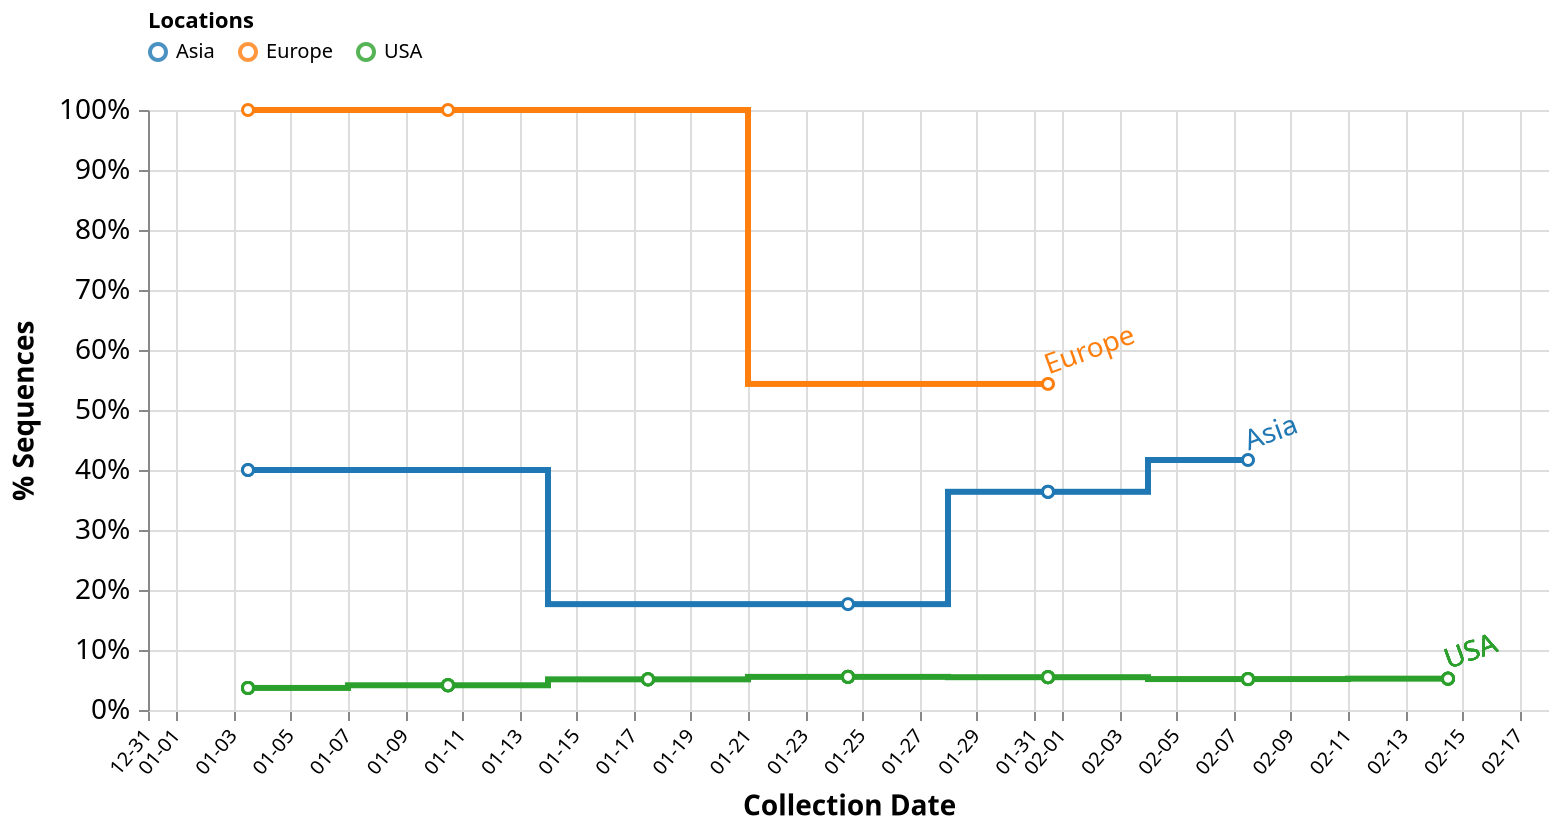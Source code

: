 {
  "$schema": "https://vega.github.io/schema/vega/v5.json",
  "description": "A basic line chart example.",
  "width": 700,
  "height": 300,
  "padding": 5,

  "signals": [
    { "name": "percentages", "value": true },
    { "name": "cumulative", "value": true },
    { "name": "skipFiltering", "value": false },
    { "name": "interpolate", "value": "step" },
    {
      "name": "dateRangeStart",
      "value": 1575158400000,
      "comment": "Along with dateRangeEnd, these are hard limits on the dates shown. May need to update when we hit 2021. Dates are in milliseconds, unix epoch"
    },
    {
      "name": "dateRangeEnd",
      "value": 4070908800000
    },
    {
      "name": "dateBin",
      "value": 604800000,
      "comment": "Binning of observations by date, where date is in milliseconds. Default is 1 day (1000 * 60 * 60 * 24 = 86400000). This should never be less than a day. This is passed to the bin transform of cases_by_date_and_group. (1 week = 604800000)"
    },
    { "name": "cumulativeWindow", "update": "cumulative ? [null, 0] : [0, 0]"},
    { "name": "locationDateCountField", "update": "cumulative ? 'cumulative_location_date_count_agg' : 'location_date_count_agg'" },
    { "name": "yField", "update": "percentages ? 'counts_norm' : 'counts_agg'" },
    { "name": "yLabel", "value": "% Sequences" },
    { "name": "yFormat", "update": "percentages ? '%' : 's'" },
    { "name": "tooltipCountFormat", "update": "percentages ? '.1%' : 'd'" },
    {
      "name": "hoverLocation",
      "value": null,
      "on": [
        {
          "events": {
            "merge": [
              {"markname": "locationlines", "type": "mouseover", "consume": true },
              {"markname": "locationdots", "type": "mouseover", "consume": true },
              {"markname": "locationlabel", "type": "mouseover", "consume": true }
            ]
          },
          "update": "{location: datum.location}",
          "force": true
        },
        {
          "events": {
            "merge": [
              {"markname": "locationlines", "type": "mouseout", "consume": true },
              {"markname": "locationdots", "type": "mouseout", "consume": true },
              {"markname": "locationlabel", "type": "mouseout", "consume": true }
            ]
          },
          "update": "null",
          "force": true
        }
      ]
    },
    {
      "name": "clear",
      "value": true,
      "comment": "If clicking on anything but a grouped bar, then clear the selection (by clearing the 'selection' data object)",
      "on": [
        {
          "events": "mouseup[!event.item]",
          "update": "true",
          "force": true
        }
      ]
    },
    {
      "name": "shift",
      "value": false,
      "comment": "Track whether or not the shift key is pressed. Used to select multiple groups by holding down shift before clicking",
      "on": [
        {
          "events": {
            "merge": [
              { "markname": "locationlines", "type": "click" },
              { "markname": "locationdots", "type": "click" },
              { "markname": "locationlabel", "type": "click" }
            ]
          },
          "update": "event.shiftKey",
          "force": true
        },
        {
          "events": "@legendLabel:click, @legendSymbol:click",
          "update": "{location: datum.value}",
          "force": true
        }
      ]
    },
    {
      "name": "clicked",
      "value": null,
      "comment": "Track clicks on the group bars, for selection purposes",
      "on": [
        {
          "events": {
            "merge": [
              { "markname": "locationlines", "type": "click" },
              { "markname": "locationdots", "type": "click" },
              { "markname": "locationlabel", "type": "click" }
            ]
          },
          "update": "{location: datum.location}",
          "force": true
        },
        {
          "events": "@legendLabel:click, @legendSymbol:click",
          "update": "{location: datum.value}",
          "force": true
        }
      ]
    }
  ],

  "data": [
    {
      "name": "selectedGroups",
      "values": [
         {"group": "B.1.1.7"}
      ]
    },
    {
      "name": "location_data",
      "format": {
        "parse": {
          "location": "string",
          "counts": "number",
          "location_counts": "number",
          "location_date_count": "number",
          "collection_date": "date:'%Q'"
        }
      },
      "values": [{"location":"Asia","collection_date":1609459200000,"group":"B.1.1.7","counts":1,"group_name":"B.1.1.7","location_counts":25,"location_date_count":1,"cumulative_location_date_count":1},{"location":"Asia","collection_date":1609718400000,"group":"B.1.1.50","counts":2,"group_name":"B.1.1.50","location_counts":25,"location_date_count":2,"cumulative_location_date_count":3},{"location":"Asia","collection_date":1609804800000,"group":"B.1.1.50","counts":1,"group_name":"B.1.1.50","location_counts":25,"location_date_count":1,"cumulative_location_date_count":4},{"location":"Asia","collection_date":1609891200000,"group":"B.1.1.7","counts":1,"group_name":"B.1.1.7","location_counts":25,"location_date_count":1,"cumulative_location_date_count":5},{"location":"Asia","collection_date":1610150400000,"group":"B.1.36.16","counts":9,"group_name":"B.1.36.16","location_counts":25,"location_date_count":9,"cumulative_location_date_count":14},{"location":"Asia","collection_date":1610236800000,"group":"B.1.160.4","counts":1,"group_name":"B.1.160.4","location_counts":25,"location_date_count":1,"cumulative_location_date_count":15},{"location":"Asia","collection_date":1611100800000,"group":"B.1.36","counts":1,"group_name":"B.1.36","location_counts":25,"location_date_count":1,"cumulative_location_date_count":16},{"location":"Asia","collection_date":1611187200000,"group":"B.1.1.7","counts":1,"group_name":"B.1.1.7","location_counts":25,"location_date_count":1,"cumulative_location_date_count":17},{"location":"Asia","collection_date":1612051200000,"group":"B.1.1.7","counts":2,"group_name":"B.1.1.7","location_counts":25,"location_date_count":2,"cumulative_location_date_count":19},{"location":"Asia","collection_date":1612137600000,"group":"B.1.1.7","counts":1,"group_name":"B.1.1.7","location_counts":25,"location_date_count":1,"cumulative_location_date_count":20},{"location":"Asia","collection_date":1612310400000,"group":"B.1.1.7","counts":2,"group_name":"B.1.1.7","location_counts":25,"location_date_count":2,"cumulative_location_date_count":22},{"location":"Asia","collection_date":1612396800000,"group":"B.1.1.7","counts":2,"group_name":"B.1.1.7","location_counts":25,"location_date_count":2,"cumulative_location_date_count":24},{"location":"Asia","collection_date":1612915200000,"group":"B.1.36","counts":1,"group_name":"B.1.36","location_counts":25,"location_date_count":1,"cumulative_location_date_count":25},{"location":"USA","collection_date":1609459200000,"group":"B.1","counts":7,"group_name":"B.1","location_counts":14560,"location_date_count":116,"cumulative_location_date_count":116},{"location":"USA","collection_date":1609459200000,"group":"B.1.1.265","counts":1,"group_name":"B.1.1.265","location_counts":14560,"location_date_count":116,"cumulative_location_date_count":116},{"location":"USA","collection_date":1609459200000,"group":"B.1.1.3","counts":1,"group_name":"B.1.1.3","location_counts":14560,"location_date_count":116,"cumulative_location_date_count":116},{"location":"USA","collection_date":1609459200000,"group":"B.1.1.305","counts":1,"group_name":"B.1.1.305","location_counts":14560,"location_date_count":116,"cumulative_location_date_count":116},{"location":"USA","collection_date":1609459200000,"group":"B.1.1.67","counts":1,"group_name":"B.1.1.67","location_counts":14560,"location_date_count":116,"cumulative_location_date_count":116},{"location":"USA","collection_date":1609459200000,"group":"B.1.1.7","counts":2,"group_name":"B.1.1.7","location_counts":14560,"location_date_count":116,"cumulative_location_date_count":116},{"location":"USA","collection_date":1609459200000,"group":"B.1.139","counts":1,"group_name":"B.1.139","location_counts":14560,"location_date_count":116,"cumulative_location_date_count":116},{"location":"USA","collection_date":1609459200000,"group":"B.1.160","counts":1,"group_name":"B.1.160","location_counts":14560,"location_date_count":116,"cumulative_location_date_count":116},{"location":"USA","collection_date":1609459200000,"group":"B.1.2","counts":80,"group_name":"B.1.2","location_counts":14560,"location_date_count":116,"cumulative_location_date_count":116},{"location":"USA","collection_date":1609459200000,"group":"B.1.234","counts":3,"group_name":"B.1.234","location_counts":14560,"location_date_count":116,"cumulative_location_date_count":116},{"location":"USA","collection_date":1609459200000,"group":"B.1.240","counts":1,"group_name":"B.1.240","location_counts":14560,"location_date_count":116,"cumulative_location_date_count":116},{"location":"USA","collection_date":1609459200000,"group":"B.1.243","counts":1,"group_name":"B.1.243","location_counts":14560,"location_date_count":116,"cumulative_location_date_count":116},{"location":"USA","collection_date":1609459200000,"group":"B.1.298","counts":1,"group_name":"B.1.298","location_counts":14560,"location_date_count":116,"cumulative_location_date_count":116},{"location":"USA","collection_date":1609459200000,"group":"B.1.311","counts":2,"group_name":"B.1.311","location_counts":14560,"location_date_count":116,"cumulative_location_date_count":116},{"location":"USA","collection_date":1609459200000,"group":"B.1.332","counts":3,"group_name":"B.1.332","location_counts":14560,"location_date_count":116,"cumulative_location_date_count":116},{"location":"USA","collection_date":1609459200000,"group":"B.1.346","counts":1,"group_name":"B.1.346","location_counts":14560,"location_date_count":116,"cumulative_location_date_count":116},{"location":"USA","collection_date":1609459200000,"group":"B.1.361","counts":2,"group_name":"B.1.361","location_counts":14560,"location_date_count":116,"cumulative_location_date_count":116},{"location":"USA","collection_date":1609459200000,"group":"B.1.363","counts":1,"group_name":"B.1.363","location_counts":14560,"location_date_count":116,"cumulative_location_date_count":116},{"location":"USA","collection_date":1609459200000,"group":"B.1.433","counts":1,"group_name":"B.1.433","location_counts":14560,"location_date_count":116,"cumulative_location_date_count":116},{"location":"USA","collection_date":1609459200000,"group":"B.1.526.1","counts":1,"group_name":"B.1.526.1","location_counts":14560,"location_date_count":116,"cumulative_location_date_count":116},{"location":"USA","collection_date":1609459200000,"group":"B.1.596","counts":3,"group_name":"B.1.596","location_counts":14560,"location_date_count":116,"cumulative_location_date_count":116},{"location":"USA","collection_date":1609459200000,"group":"P.2","counts":1,"group_name":"P.2","location_counts":14560,"location_date_count":116,"cumulative_location_date_count":116},{"location":"USA","collection_date":1609545600000,"group":"B.1","counts":21,"group_name":"B.1","location_counts":14560,"location_date_count":334,"cumulative_location_date_count":450},{"location":"USA","collection_date":1609545600000,"group":"B.1.1","counts":1,"group_name":"B.1.1","location_counts":14560,"location_date_count":334,"cumulative_location_date_count":450},{"location":"USA","collection_date":1609545600000,"group":"B.1.1.135","counts":1,"group_name":"B.1.1.135","location_counts":14560,"location_date_count":334,"cumulative_location_date_count":450},{"location":"USA","collection_date":1609545600000,"group":"B.1.1.186","counts":1,"group_name":"B.1.1.186","location_counts":14560,"location_date_count":334,"cumulative_location_date_count":450},{"location":"USA","collection_date":1609545600000,"group":"B.1.1.190","counts":1,"group_name":"B.1.1.190","location_counts":14560,"location_date_count":334,"cumulative_location_date_count":450},{"location":"USA","collection_date":1609545600000,"group":"B.1.1.192","counts":1,"group_name":"B.1.1.192","location_counts":14560,"location_date_count":334,"cumulative_location_date_count":450},{"location":"USA","collection_date":1609545600000,"group":"B.1.1.207","counts":1,"group_name":"B.1.1.207","location_counts":14560,"location_date_count":334,"cumulative_location_date_count":450},{"location":"USA","collection_date":1609545600000,"group":"B.1.1.228","counts":1,"group_name":"B.1.1.228","location_counts":14560,"location_date_count":334,"cumulative_location_date_count":450},{"location":"USA","collection_date":1609545600000,"group":"B.1.1.244","counts":1,"group_name":"B.1.1.244","location_counts":14560,"location_date_count":334,"cumulative_location_date_count":450},{"location":"USA","collection_date":1609545600000,"group":"B.1.1.248","counts":3,"group_name":"B.1.1.248","location_counts":14560,"location_date_count":334,"cumulative_location_date_count":450},{"location":"USA","collection_date":1609545600000,"group":"B.1.1.291","counts":1,"group_name":"B.1.1.291","location_counts":14560,"location_date_count":334,"cumulative_location_date_count":450},{"location":"USA","collection_date":1609545600000,"group":"B.1.1.294","counts":1,"group_name":"B.1.1.294","location_counts":14560,"location_date_count":334,"cumulative_location_date_count":450},{"location":"USA","collection_date":1609545600000,"group":"B.1.1.3","counts":2,"group_name":"B.1.1.3","location_counts":14560,"location_date_count":334,"cumulative_location_date_count":450},{"location":"USA","collection_date":1609545600000,"group":"B.1.1.304","counts":1,"group_name":"B.1.1.304","location_counts":14560,"location_date_count":334,"cumulative_location_date_count":450},{"location":"USA","collection_date":1609545600000,"group":"B.1.1.7","counts":10,"group_name":"B.1.1.7","location_counts":14560,"location_date_count":334,"cumulative_location_date_count":450},{"location":"USA","collection_date":1609545600000,"group":"B.1.1.73","counts":1,"group_name":"B.1.1.73","location_counts":14560,"location_date_count":334,"cumulative_location_date_count":450},{"location":"USA","collection_date":1609545600000,"group":"B.1.139","counts":3,"group_name":"B.1.139","location_counts":14560,"location_date_count":334,"cumulative_location_date_count":450},{"location":"USA","collection_date":1609545600000,"group":"B.1.177","counts":1,"group_name":"B.1.177","location_counts":14560,"location_date_count":334,"cumulative_location_date_count":450},{"location":"USA","collection_date":1609545600000,"group":"B.1.189","counts":2,"group_name":"B.1.189","location_counts":14560,"location_date_count":334,"cumulative_location_date_count":450},{"location":"USA","collection_date":1609545600000,"group":"B.1.2","counts":196,"group_name":"B.1.2","location_counts":14560,"location_date_count":334,"cumulative_location_date_count":450},{"location":"USA","collection_date":1609545600000,"group":"B.1.221","counts":1,"group_name":"B.1.221","location_counts":14560,"location_date_count":334,"cumulative_location_date_count":450},{"location":"USA","collection_date":1609545600000,"group":"B.1.232","counts":2,"group_name":"B.1.232","location_counts":14560,"location_date_count":334,"cumulative_location_date_count":450},{"location":"USA","collection_date":1609545600000,"group":"B.1.234","counts":11,"group_name":"B.1.234","location_counts":14560,"location_date_count":334,"cumulative_location_date_count":450},{"location":"USA","collection_date":1609545600000,"group":"B.1.240","counts":5,"group_name":"B.1.240","location_counts":14560,"location_date_count":334,"cumulative_location_date_count":450},{"location":"USA","collection_date":1609545600000,"group":"B.1.243","counts":14,"group_name":"B.1.243","location_counts":14560,"location_date_count":334,"cumulative_location_date_count":450},{"location":"USA","collection_date":1609545600000,"group":"B.1.3","counts":2,"group_name":"B.1.3","location_counts":14560,"location_date_count":334,"cumulative_location_date_count":450},{"location":"USA","collection_date":1609545600000,"group":"B.1.304","counts":1,"group_name":"B.1.304","location_counts":14560,"location_date_count":334,"cumulative_location_date_count":450},{"location":"USA","collection_date":1609545600000,"group":"B.1.311","counts":5,"group_name":"B.1.311","location_counts":14560,"location_date_count":334,"cumulative_location_date_count":450},{"location":"USA","collection_date":1609545600000,"group":"B.1.314","counts":1,"group_name":"B.1.314","location_counts":14560,"location_date_count":334,"cumulative_location_date_count":450},{"location":"USA","collection_date":1609545600000,"group":"B.1.315","counts":1,"group_name":"B.1.315","location_counts":14560,"location_date_count":334,"cumulative_location_date_count":450},{"location":"USA","collection_date":1609545600000,"group":"B.1.324","counts":2,"group_name":"B.1.324","location_counts":14560,"location_date_count":334,"cumulative_location_date_count":450},{"location":"USA","collection_date":1609545600000,"group":"B.1.332","counts":4,"group_name":"B.1.332","location_counts":14560,"location_date_count":334,"cumulative_location_date_count":450},{"location":"USA","collection_date":1609545600000,"group":"B.1.340","counts":1,"group_name":"B.1.340","location_counts":14560,"location_date_count":334,"cumulative_location_date_count":450},{"location":"USA","collection_date":1609545600000,"group":"B.1.346","counts":14,"group_name":"B.1.346","location_counts":14560,"location_date_count":334,"cumulative_location_date_count":450},{"location":"USA","collection_date":1609545600000,"group":"B.1.349","counts":2,"group_name":"B.1.349","location_counts":14560,"location_date_count":334,"cumulative_location_date_count":450},{"location":"USA","collection_date":1609545600000,"group":"B.1.354","counts":1,"group_name":"B.1.354","location_counts":14560,"location_date_count":334,"cumulative_location_date_count":450},{"location":"USA","collection_date":1609545600000,"group":"B.1.358","counts":1,"group_name":"B.1.358","location_counts":14560,"location_date_count":334,"cumulative_location_date_count":450},{"location":"USA","collection_date":1609545600000,"group":"B.1.36.10","counts":1,"group_name":"B.1.36.10","location_counts":14560,"location_date_count":334,"cumulative_location_date_count":450},{"location":"USA","collection_date":1609545600000,"group":"B.1.361","counts":3,"group_name":"B.1.361","location_counts":14560,"location_date_count":334,"cumulative_location_date_count":450},{"location":"USA","collection_date":1609545600000,"group":"B.1.363","counts":1,"group_name":"B.1.363","location_counts":14560,"location_date_count":334,"cumulative_location_date_count":450},{"location":"USA","collection_date":1609545600000,"group":"B.1.369","counts":4,"group_name":"B.1.369","location_counts":14560,"location_date_count":334,"cumulative_location_date_count":450},{"location":"USA","collection_date":1609545600000,"group":"B.1.370","counts":2,"group_name":"B.1.370","location_counts":14560,"location_date_count":334,"cumulative_location_date_count":450},{"location":"USA","collection_date":1609545600000,"group":"B.1.5","counts":4,"group_name":"B.1.5","location_counts":14560,"location_date_count":334,"cumulative_location_date_count":450},{"location":"USA","collection_date":1609545600000,"group":"H.1","counts":1,"group_name":"H.1","location_counts":14560,"location_date_count":334,"cumulative_location_date_count":450},{"location":"USA","collection_date":1609632000000,"group":"B","counts":2,"group_name":"B","location_counts":14560,"location_date_count":273,"cumulative_location_date_count":723},{"location":"USA","collection_date":1609632000000,"group":"B.1","counts":16,"group_name":"B.1","location_counts":14560,"location_date_count":273,"cumulative_location_date_count":723},{"location":"USA","collection_date":1609632000000,"group":"B.1.1","counts":1,"group_name":"B.1.1","location_counts":14560,"location_date_count":273,"cumulative_location_date_count":723},{"location":"USA","collection_date":1609632000000,"group":"B.1.1.3","counts":1,"group_name":"B.1.1.3","location_counts":14560,"location_date_count":273,"cumulative_location_date_count":723},{"location":"USA","collection_date":1609632000000,"group":"B.1.1.304","counts":2,"group_name":"B.1.1.304","location_counts":14560,"location_date_count":273,"cumulative_location_date_count":723},{"location":"USA","collection_date":1609632000000,"group":"B.1.1.67","counts":1,"group_name":"B.1.1.67","location_counts":14560,"location_date_count":273,"cumulative_location_date_count":723},{"location":"USA","collection_date":1609632000000,"group":"B.1.1.7","counts":10,"group_name":"B.1.1.7","location_counts":14560,"location_date_count":273,"cumulative_location_date_count":723},{"location":"USA","collection_date":1609632000000,"group":"B.1.1.85","counts":3,"group_name":"B.1.1.85","location_counts":14560,"location_date_count":273,"cumulative_location_date_count":723},{"location":"USA","collection_date":1609632000000,"group":"B.1.110","counts":2,"group_name":"B.1.110","location_counts":14560,"location_date_count":273,"cumulative_location_date_count":723},{"location":"USA","collection_date":1609632000000,"group":"B.1.139","counts":2,"group_name":"B.1.139","location_counts":14560,"location_date_count":273,"cumulative_location_date_count":723},{"location":"USA","collection_date":1609632000000,"group":"B.1.189","counts":1,"group_name":"B.1.189","location_counts":14560,"location_date_count":273,"cumulative_location_date_count":723},{"location":"USA","collection_date":1609632000000,"group":"B.1.2","counts":152,"group_name":"B.1.2","location_counts":14560,"location_date_count":273,"cumulative_location_date_count":723},{"location":"USA","collection_date":1609632000000,"group":"B.1.228","counts":1,"group_name":"B.1.228","location_counts":14560,"location_date_count":273,"cumulative_location_date_count":723},{"location":"USA","collection_date":1609632000000,"group":"B.1.232","counts":2,"group_name":"B.1.232","location_counts":14560,"location_date_count":273,"cumulative_location_date_count":723},{"location":"USA","collection_date":1609632000000,"group":"B.1.234","counts":17,"group_name":"B.1.234","location_counts":14560,"location_date_count":273,"cumulative_location_date_count":723},{"location":"USA","collection_date":1609632000000,"group":"B.1.240","counts":4,"group_name":"B.1.240","location_counts":14560,"location_date_count":273,"cumulative_location_date_count":723},{"location":"USA","collection_date":1609632000000,"group":"B.1.241","counts":2,"group_name":"B.1.241","location_counts":14560,"location_date_count":273,"cumulative_location_date_count":723},{"location":"USA","collection_date":1609632000000,"group":"B.1.243","counts":8,"group_name":"B.1.243","location_counts":14560,"location_date_count":273,"cumulative_location_date_count":723},{"location":"USA","collection_date":1609632000000,"group":"B.1.258","counts":1,"group_name":"B.1.258","location_counts":14560,"location_date_count":273,"cumulative_location_date_count":723},{"location":"USA","collection_date":1609632000000,"group":"B.1.280","counts":1,"group_name":"B.1.280","location_counts":14560,"location_date_count":273,"cumulative_location_date_count":723},{"location":"USA","collection_date":1609632000000,"group":"B.1.298","counts":1,"group_name":"B.1.298","location_counts":14560,"location_date_count":273,"cumulative_location_date_count":723},{"location":"USA","collection_date":1609632000000,"group":"B.1.3","counts":1,"group_name":"B.1.3","location_counts":14560,"location_date_count":273,"cumulative_location_date_count":723},{"location":"USA","collection_date":1609632000000,"group":"B.1.306","counts":2,"group_name":"B.1.306","location_counts":14560,"location_date_count":273,"cumulative_location_date_count":723},{"location":"USA","collection_date":1609632000000,"group":"B.1.311","counts":4,"group_name":"B.1.311","location_counts":14560,"location_date_count":273,"cumulative_location_date_count":723},{"location":"USA","collection_date":1609632000000,"group":"B.1.322","counts":1,"group_name":"B.1.322","location_counts":14560,"location_date_count":273,"cumulative_location_date_count":723},{"location":"USA","collection_date":1609632000000,"group":"B.1.324","counts":2,"group_name":"B.1.324","location_counts":14560,"location_date_count":273,"cumulative_location_date_count":723},{"location":"USA","collection_date":1609632000000,"group":"B.1.328","counts":2,"group_name":"B.1.328","location_counts":14560,"location_date_count":273,"cumulative_location_date_count":723},{"location":"USA","collection_date":1609632000000,"group":"B.1.332","counts":2,"group_name":"B.1.332","location_counts":14560,"location_date_count":273,"cumulative_location_date_count":723},{"location":"USA","collection_date":1609632000000,"group":"B.1.346","counts":12,"group_name":"B.1.346","location_counts":14560,"location_date_count":273,"cumulative_location_date_count":723},{"location":"USA","collection_date":1609632000000,"group":"B.1.349","counts":5,"group_name":"B.1.349","location_counts":14560,"location_date_count":273,"cumulative_location_date_count":723},{"location":"USA","collection_date":1609632000000,"group":"B.1.354","counts":1,"group_name":"B.1.354","location_counts":14560,"location_date_count":273,"cumulative_location_date_count":723},{"location":"USA","collection_date":1609632000000,"group":"B.1.361","counts":5,"group_name":"B.1.361","location_counts":14560,"location_date_count":273,"cumulative_location_date_count":723},{"location":"USA","collection_date":1609632000000,"group":"B.1.369","counts":1,"group_name":"B.1.369","location_counts":14560,"location_date_count":273,"cumulative_location_date_count":723},{"location":"USA","collection_date":1609632000000,"group":"B.1.370","counts":3,"group_name":"B.1.370","location_counts":14560,"location_date_count":273,"cumulative_location_date_count":723},{"location":"USA","collection_date":1609632000000,"group":"B.1.5","counts":2,"group_name":"B.1.5","location_counts":14560,"location_date_count":273,"cumulative_location_date_count":723},{"location":"USA","collection_date":1609718400000,"group":"B.1","counts":39,"group_name":"B.1","location_counts":14560,"location_date_count":466,"cumulative_location_date_count":1189},{"location":"USA","collection_date":1609718400000,"group":"B.1.1","counts":10,"group_name":"B.1.1","location_counts":14560,"location_date_count":466,"cumulative_location_date_count":1189},{"location":"USA","collection_date":1609718400000,"group":"B.1.1.135","counts":1,"group_name":"B.1.1.135","location_counts":14560,"location_date_count":466,"cumulative_location_date_count":1189},{"location":"USA","collection_date":1609718400000,"group":"B.1.1.192","counts":1,"group_name":"B.1.1.192","location_counts":14560,"location_date_count":466,"cumulative_location_date_count":1189},{"location":"USA","collection_date":1609718400000,"group":"B.1.1.220","counts":1,"group_name":"B.1.1.220","location_counts":14560,"location_date_count":466,"cumulative_location_date_count":1189},{"location":"USA","collection_date":1609718400000,"group":"B.1.1.228","counts":1,"group_name":"B.1.1.228","location_counts":14560,"location_date_count":466,"cumulative_location_date_count":1189},{"location":"USA","collection_date":1609718400000,"group":"B.1.1.248","counts":3,"group_name":"B.1.1.248","location_counts":14560,"location_date_count":466,"cumulative_location_date_count":1189},{"location":"USA","collection_date":1609718400000,"group":"B.1.1.291","counts":3,"group_name":"B.1.1.291","location_counts":14560,"location_date_count":466,"cumulative_location_date_count":1189},{"location":"USA","collection_date":1609718400000,"group":"B.1.1.3","counts":4,"group_name":"B.1.1.3","location_counts":14560,"location_date_count":466,"cumulative_location_date_count":1189},{"location":"USA","collection_date":1609718400000,"group":"B.1.1.304","counts":5,"group_name":"B.1.1.304","location_counts":14560,"location_date_count":466,"cumulative_location_date_count":1189},{"location":"USA","collection_date":1609718400000,"group":"B.1.1.61","counts":1,"group_name":"B.1.1.61","location_counts":14560,"location_date_count":466,"cumulative_location_date_count":1189},{"location":"USA","collection_date":1609718400000,"group":"B.1.1.7","counts":13,"group_name":"B.1.1.7","location_counts":14560,"location_date_count":466,"cumulative_location_date_count":1189},{"location":"USA","collection_date":1609718400000,"group":"B.1.1.73","counts":2,"group_name":"B.1.1.73","location_counts":14560,"location_date_count":466,"cumulative_location_date_count":1189},{"location":"USA","collection_date":1609718400000,"group":"B.1.1.85","counts":4,"group_name":"B.1.1.85","location_counts":14560,"location_date_count":466,"cumulative_location_date_count":1189},{"location":"USA","collection_date":1609718400000,"group":"B.1.110","counts":4,"group_name":"B.1.110","location_counts":14560,"location_date_count":466,"cumulative_location_date_count":1189},{"location":"USA","collection_date":1609718400000,"group":"B.1.139","counts":2,"group_name":"B.1.139","location_counts":14560,"location_date_count":466,"cumulative_location_date_count":1189},{"location":"USA","collection_date":1609718400000,"group":"B.1.189","counts":1,"group_name":"B.1.189","location_counts":14560,"location_date_count":466,"cumulative_location_date_count":1189},{"location":"USA","collection_date":1609718400000,"group":"B.1.2","counts":252,"group_name":"B.1.2","location_counts":14560,"location_date_count":466,"cumulative_location_date_count":1189},{"location":"USA","collection_date":1609718400000,"group":"B.1.216","counts":1,"group_name":"B.1.216","location_counts":14560,"location_date_count":466,"cumulative_location_date_count":1189},{"location":"USA","collection_date":1609718400000,"group":"B.1.230","counts":3,"group_name":"B.1.230","location_counts":14560,"location_date_count":466,"cumulative_location_date_count":1189},{"location":"USA","collection_date":1609718400000,"group":"B.1.234","counts":16,"group_name":"B.1.234","location_counts":14560,"location_date_count":466,"cumulative_location_date_count":1189},{"location":"USA","collection_date":1609718400000,"group":"B.1.240","counts":8,"group_name":"B.1.240","location_counts":14560,"location_date_count":466,"cumulative_location_date_count":1189},{"location":"USA","collection_date":1609718400000,"group":"B.1.241","counts":1,"group_name":"B.1.241","location_counts":14560,"location_date_count":466,"cumulative_location_date_count":1189},{"location":"USA","collection_date":1609718400000,"group":"B.1.243","counts":16,"group_name":"B.1.243","location_counts":14560,"location_date_count":466,"cumulative_location_date_count":1189},{"location":"USA","collection_date":1609718400000,"group":"B.1.258","counts":3,"group_name":"B.1.258","location_counts":14560,"location_date_count":466,"cumulative_location_date_count":1189},{"location":"USA","collection_date":1609718400000,"group":"B.1.280","counts":1,"group_name":"B.1.280","location_counts":14560,"location_date_count":466,"cumulative_location_date_count":1189},{"location":"USA","collection_date":1609718400000,"group":"B.1.298","counts":1,"group_name":"B.1.298","location_counts":14560,"location_date_count":466,"cumulative_location_date_count":1189},{"location":"USA","collection_date":1609718400000,"group":"B.1.3","counts":2,"group_name":"B.1.3","location_counts":14560,"location_date_count":466,"cumulative_location_date_count":1189},{"location":"USA","collection_date":1609718400000,"group":"B.1.301","counts":1,"group_name":"B.1.301","location_counts":14560,"location_date_count":466,"cumulative_location_date_count":1189},{"location":"USA","collection_date":1609718400000,"group":"B.1.304","counts":1,"group_name":"B.1.304","location_counts":14560,"location_date_count":466,"cumulative_location_date_count":1189},{"location":"USA","collection_date":1609718400000,"group":"B.1.311","counts":4,"group_name":"B.1.311","location_counts":14560,"location_date_count":466,"cumulative_location_date_count":1189},{"location":"USA","collection_date":1609718400000,"group":"B.1.314","counts":1,"group_name":"B.1.314","location_counts":14560,"location_date_count":466,"cumulative_location_date_count":1189},{"location":"USA","collection_date":1609718400000,"group":"B.1.315","counts":1,"group_name":"B.1.315","location_counts":14560,"location_date_count":466,"cumulative_location_date_count":1189},{"location":"USA","collection_date":1609718400000,"group":"B.1.324","counts":3,"group_name":"B.1.324","location_counts":14560,"location_date_count":466,"cumulative_location_date_count":1189},{"location":"USA","collection_date":1609718400000,"group":"B.1.328","counts":1,"group_name":"B.1.328","location_counts":14560,"location_date_count":466,"cumulative_location_date_count":1189},{"location":"USA","collection_date":1609718400000,"group":"B.1.332","counts":7,"group_name":"B.1.332","location_counts":14560,"location_date_count":466,"cumulative_location_date_count":1189},{"location":"USA","collection_date":1609718400000,"group":"B.1.346","counts":20,"group_name":"B.1.346","location_counts":14560,"location_date_count":466,"cumulative_location_date_count":1189},{"location":"USA","collection_date":1609718400000,"group":"B.1.349","counts":1,"group_name":"B.1.349","location_counts":14560,"location_date_count":466,"cumulative_location_date_count":1189},{"location":"USA","collection_date":1609718400000,"group":"B.1.358","counts":1,"group_name":"B.1.358","location_counts":14560,"location_date_count":466,"cumulative_location_date_count":1189},{"location":"USA","collection_date":1609718400000,"group":"B.1.361","counts":4,"group_name":"B.1.361","location_counts":14560,"location_date_count":466,"cumulative_location_date_count":1189},{"location":"USA","collection_date":1609718400000,"group":"B.1.369","counts":9,"group_name":"B.1.369","location_counts":14560,"location_date_count":466,"cumulative_location_date_count":1189},{"location":"USA","collection_date":1609718400000,"group":"B.1.370","counts":3,"group_name":"B.1.370","location_counts":14560,"location_date_count":466,"cumulative_location_date_count":1189},{"location":"USA","collection_date":1609718400000,"group":"B.1.5","counts":10,"group_name":"B.1.5","location_counts":14560,"location_date_count":466,"cumulative_location_date_count":1189},{"location":"USA","collection_date":1609804800000,"group":"B.1","counts":38,"group_name":"B.1","location_counts":14560,"location_date_count":403,"cumulative_location_date_count":1592},{"location":"USA","collection_date":1609804800000,"group":"B.1.1","counts":8,"group_name":"B.1.1","location_counts":14560,"location_date_count":403,"cumulative_location_date_count":1592},{"location":"USA","collection_date":1609804800000,"group":"B.1.1.10","counts":1,"group_name":"B.1.1.10","location_counts":14560,"location_date_count":403,"cumulative_location_date_count":1592},{"location":"USA","collection_date":1609804800000,"group":"B.1.1.125","counts":1,"group_name":"B.1.1.125","location_counts":14560,"location_date_count":403,"cumulative_location_date_count":1592},{"location":"USA","collection_date":1609804800000,"group":"B.1.1.186","counts":1,"group_name":"B.1.1.186","location_counts":14560,"location_date_count":403,"cumulative_location_date_count":1592},{"location":"USA","collection_date":1609804800000,"group":"B.1.1.207","counts":1,"group_name":"B.1.1.207","location_counts":14560,"location_date_count":403,"cumulative_location_date_count":1592},{"location":"USA","collection_date":1609804800000,"group":"B.1.1.231","counts":1,"group_name":"B.1.1.231","location_counts":14560,"location_date_count":403,"cumulative_location_date_count":1592},{"location":"USA","collection_date":1609804800000,"group":"B.1.1.248","counts":1,"group_name":"B.1.1.248","location_counts":14560,"location_date_count":403,"cumulative_location_date_count":1592},{"location":"USA","collection_date":1609804800000,"group":"B.1.1.291","counts":1,"group_name":"B.1.1.291","location_counts":14560,"location_date_count":403,"cumulative_location_date_count":1592},{"location":"USA","collection_date":1609804800000,"group":"B.1.1.3","counts":2,"group_name":"B.1.1.3","location_counts":14560,"location_date_count":403,"cumulative_location_date_count":1592},{"location":"USA","collection_date":1609804800000,"group":"B.1.1.304","counts":1,"group_name":"B.1.1.304","location_counts":14560,"location_date_count":403,"cumulative_location_date_count":1592},{"location":"USA","collection_date":1609804800000,"group":"B.1.1.64","counts":1,"group_name":"B.1.1.64","location_counts":14560,"location_date_count":403,"cumulative_location_date_count":1592},{"location":"USA","collection_date":1609804800000,"group":"B.1.1.67","counts":2,"group_name":"B.1.1.67","location_counts":14560,"location_date_count":403,"cumulative_location_date_count":1592},{"location":"USA","collection_date":1609804800000,"group":"B.1.1.7","counts":26,"group_name":"B.1.1.7","location_counts":14560,"location_date_count":403,"cumulative_location_date_count":1592},{"location":"USA","collection_date":1609804800000,"group":"B.1.1.85","counts":4,"group_name":"B.1.1.85","location_counts":14560,"location_date_count":403,"cumulative_location_date_count":1592},{"location":"USA","collection_date":1609804800000,"group":"B.1.110","counts":3,"group_name":"B.1.110","location_counts":14560,"location_date_count":403,"cumulative_location_date_count":1592},{"location":"USA","collection_date":1609804800000,"group":"B.1.126","counts":1,"group_name":"B.1.126","location_counts":14560,"location_date_count":403,"cumulative_location_date_count":1592},{"location":"USA","collection_date":1609804800000,"group":"B.1.139","counts":4,"group_name":"B.1.139","location_counts":14560,"location_date_count":403,"cumulative_location_date_count":1592},{"location":"USA","collection_date":1609804800000,"group":"B.1.177","counts":1,"group_name":"B.1.177","location_counts":14560,"location_date_count":403,"cumulative_location_date_count":1592},{"location":"USA","collection_date":1609804800000,"group":"B.1.2","counts":199,"group_name":"B.1.2","location_counts":14560,"location_date_count":403,"cumulative_location_date_count":1592},{"location":"USA","collection_date":1609804800000,"group":"B.1.221","counts":1,"group_name":"B.1.221","location_counts":14560,"location_date_count":403,"cumulative_location_date_count":1592},{"location":"USA","collection_date":1609804800000,"group":"B.1.230","counts":3,"group_name":"B.1.230","location_counts":14560,"location_date_count":403,"cumulative_location_date_count":1592},{"location":"USA","collection_date":1609804800000,"group":"B.1.232","counts":3,"group_name":"B.1.232","location_counts":14560,"location_date_count":403,"cumulative_location_date_count":1592},{"location":"USA","collection_date":1609804800000,"group":"B.1.234","counts":14,"group_name":"B.1.234","location_counts":14560,"location_date_count":403,"cumulative_location_date_count":1592},{"location":"USA","collection_date":1609804800000,"group":"B.1.240","counts":3,"group_name":"B.1.240","location_counts":14560,"location_date_count":403,"cumulative_location_date_count":1592},{"location":"USA","collection_date":1609804800000,"group":"B.1.243","counts":12,"group_name":"B.1.243","location_counts":14560,"location_date_count":403,"cumulative_location_date_count":1592},{"location":"USA","collection_date":1609804800000,"group":"B.1.258","counts":3,"group_name":"B.1.258","location_counts":14560,"location_date_count":403,"cumulative_location_date_count":1592},{"location":"USA","collection_date":1609804800000,"group":"B.1.298","counts":1,"group_name":"B.1.298","location_counts":14560,"location_date_count":403,"cumulative_location_date_count":1592},{"location":"USA","collection_date":1609804800000,"group":"B.1.3","counts":1,"group_name":"B.1.3","location_counts":14560,"location_date_count":403,"cumulative_location_date_count":1592},{"location":"USA","collection_date":1609804800000,"group":"B.1.301","counts":1,"group_name":"B.1.301","location_counts":14560,"location_date_count":403,"cumulative_location_date_count":1592},{"location":"USA","collection_date":1609804800000,"group":"B.1.302","counts":1,"group_name":"B.1.302","location_counts":14560,"location_date_count":403,"cumulative_location_date_count":1592},{"location":"USA","collection_date":1609804800000,"group":"B.1.306","counts":4,"group_name":"B.1.306","location_counts":14560,"location_date_count":403,"cumulative_location_date_count":1592},{"location":"USA","collection_date":1609804800000,"group":"B.1.311","counts":9,"group_name":"B.1.311","location_counts":14560,"location_date_count":403,"cumulative_location_date_count":1592},{"location":"USA","collection_date":1609804800000,"group":"B.1.324","counts":2,"group_name":"B.1.324","location_counts":14560,"location_date_count":403,"cumulative_location_date_count":1592},{"location":"USA","collection_date":1609804800000,"group":"B.1.332","counts":4,"group_name":"B.1.332","location_counts":14560,"location_date_count":403,"cumulative_location_date_count":1592},{"location":"USA","collection_date":1609804800000,"group":"B.1.334","counts":1,"group_name":"B.1.334","location_counts":14560,"location_date_count":403,"cumulative_location_date_count":1592},{"location":"USA","collection_date":1609804800000,"group":"B.1.346","counts":14,"group_name":"B.1.346","location_counts":14560,"location_date_count":403,"cumulative_location_date_count":1592},{"location":"USA","collection_date":1609804800000,"group":"B.1.349","counts":3,"group_name":"B.1.349","location_counts":14560,"location_date_count":403,"cumulative_location_date_count":1592},{"location":"USA","collection_date":1609804800000,"group":"B.1.354","counts":1,"group_name":"B.1.354","location_counts":14560,"location_date_count":403,"cumulative_location_date_count":1592},{"location":"USA","collection_date":1609804800000,"group":"B.1.36","counts":2,"group_name":"B.1.36","location_counts":14560,"location_date_count":403,"cumulative_location_date_count":1592},{"location":"USA","collection_date":1609804800000,"group":"B.1.36.10","counts":1,"group_name":"B.1.36.10","location_counts":14560,"location_date_count":403,"cumulative_location_date_count":1592},{"location":"USA","collection_date":1609804800000,"group":"B.1.361","counts":4,"group_name":"B.1.361","location_counts":14560,"location_date_count":403,"cumulative_location_date_count":1592},{"location":"USA","collection_date":1609804800000,"group":"B.1.369","counts":6,"group_name":"B.1.369","location_counts":14560,"location_date_count":403,"cumulative_location_date_count":1592},{"location":"USA","collection_date":1609804800000,"group":"B.1.370","counts":6,"group_name":"B.1.370","location_counts":14560,"location_date_count":403,"cumulative_location_date_count":1592},{"location":"USA","collection_date":1609804800000,"group":"B.1.5","counts":6,"group_name":"B.1.5","location_counts":14560,"location_date_count":403,"cumulative_location_date_count":1592},{"location":"USA","collection_date":1609891200000,"group":"B.1","counts":70,"group_name":"B.1","location_counts":14560,"location_date_count":395,"cumulative_location_date_count":1987},{"location":"USA","collection_date":1609891200000,"group":"B.1.1","counts":7,"group_name":"B.1.1","location_counts":14560,"location_date_count":395,"cumulative_location_date_count":1987},{"location":"USA","collection_date":1609891200000,"group":"B.1.1.143","counts":1,"group_name":"B.1.1.143","location_counts":14560,"location_date_count":395,"cumulative_location_date_count":1987},{"location":"USA","collection_date":1609891200000,"group":"B.1.1.15","counts":1,"group_name":"B.1.1.15","location_counts":14560,"location_date_count":395,"cumulative_location_date_count":1987},{"location":"USA","collection_date":1609891200000,"group":"B.1.1.192","counts":3,"group_name":"B.1.1.192","location_counts":14560,"location_date_count":395,"cumulative_location_date_count":1987},{"location":"USA","collection_date":1609891200000,"group":"B.1.1.239","counts":1,"group_name":"B.1.1.239","location_counts":14560,"location_date_count":395,"cumulative_location_date_count":1987},{"location":"USA","collection_date":1609891200000,"group":"B.1.1.248","counts":4,"group_name":"B.1.1.248","location_counts":14560,"location_date_count":395,"cumulative_location_date_count":1987},{"location":"USA","collection_date":1609891200000,"group":"B.1.1.291","counts":2,"group_name":"B.1.1.291","location_counts":14560,"location_date_count":395,"cumulative_location_date_count":1987},{"location":"USA","collection_date":1609891200000,"group":"B.1.1.3","counts":3,"group_name":"B.1.1.3","location_counts":14560,"location_date_count":395,"cumulative_location_date_count":1987},{"location":"USA","collection_date":1609891200000,"group":"B.1.1.304","counts":3,"group_name":"B.1.1.304","location_counts":14560,"location_date_count":395,"cumulative_location_date_count":1987},{"location":"USA","collection_date":1609891200000,"group":"B.1.1.51","counts":1,"group_name":"B.1.1.51","location_counts":14560,"location_date_count":395,"cumulative_location_date_count":1987},{"location":"USA","collection_date":1609891200000,"group":"B.1.1.67","counts":6,"group_name":"B.1.1.67","location_counts":14560,"location_date_count":395,"cumulative_location_date_count":1987},{"location":"USA","collection_date":1609891200000,"group":"B.1.1.7","counts":12,"group_name":"B.1.1.7","location_counts":14560,"location_date_count":395,"cumulative_location_date_count":1987},{"location":"USA","collection_date":1609891200000,"group":"B.1.1.85","counts":4,"group_name":"B.1.1.85","location_counts":14560,"location_date_count":395,"cumulative_location_date_count":1987},{"location":"USA","collection_date":1609891200000,"group":"B.1.110","counts":5,"group_name":"B.1.110","location_counts":14560,"location_date_count":395,"cumulative_location_date_count":1987},{"location":"USA","collection_date":1609891200000,"group":"B.1.154","counts":1,"group_name":"B.1.154","location_counts":14560,"location_date_count":395,"cumulative_location_date_count":1987},{"location":"USA","collection_date":1609891200000,"group":"B.1.177","counts":1,"group_name":"B.1.177","location_counts":14560,"location_date_count":395,"cumulative_location_date_count":1987},{"location":"USA","collection_date":1609891200000,"group":"B.1.189","counts":1,"group_name":"B.1.189","location_counts":14560,"location_date_count":395,"cumulative_location_date_count":1987},{"location":"USA","collection_date":1609891200000,"group":"B.1.2","counts":161,"group_name":"B.1.2","location_counts":14560,"location_date_count":395,"cumulative_location_date_count":1987},{"location":"USA","collection_date":1609891200000,"group":"B.1.216","counts":2,"group_name":"B.1.216","location_counts":14560,"location_date_count":395,"cumulative_location_date_count":1987},{"location":"USA","collection_date":1609891200000,"group":"B.1.228","counts":4,"group_name":"B.1.228","location_counts":14560,"location_date_count":395,"cumulative_location_date_count":1987},{"location":"USA","collection_date":1609891200000,"group":"B.1.230","counts":3,"group_name":"B.1.230","location_counts":14560,"location_date_count":395,"cumulative_location_date_count":1987},{"location":"USA","collection_date":1609891200000,"group":"B.1.234","counts":15,"group_name":"B.1.234","location_counts":14560,"location_date_count":395,"cumulative_location_date_count":1987},{"location":"USA","collection_date":1609891200000,"group":"B.1.240","counts":7,"group_name":"B.1.240","location_counts":14560,"location_date_count":395,"cumulative_location_date_count":1987},{"location":"USA","collection_date":1609891200000,"group":"B.1.241","counts":4,"group_name":"B.1.241","location_counts":14560,"location_date_count":395,"cumulative_location_date_count":1987},{"location":"USA","collection_date":1609891200000,"group":"B.1.243","counts":12,"group_name":"B.1.243","location_counts":14560,"location_date_count":395,"cumulative_location_date_count":1987},{"location":"USA","collection_date":1609891200000,"group":"B.1.258","counts":1,"group_name":"B.1.258","location_counts":14560,"location_date_count":395,"cumulative_location_date_count":1987},{"location":"USA","collection_date":1609891200000,"group":"B.1.274","counts":1,"group_name":"B.1.274","location_counts":14560,"location_date_count":395,"cumulative_location_date_count":1987},{"location":"USA","collection_date":1609891200000,"group":"B.1.298","counts":2,"group_name":"B.1.298","location_counts":14560,"location_date_count":395,"cumulative_location_date_count":1987},{"location":"USA","collection_date":1609891200000,"group":"B.1.3","counts":3,"group_name":"B.1.3","location_counts":14560,"location_date_count":395,"cumulative_location_date_count":1987},{"location":"USA","collection_date":1609891200000,"group":"B.1.302","counts":2,"group_name":"B.1.302","location_counts":14560,"location_date_count":395,"cumulative_location_date_count":1987},{"location":"USA","collection_date":1609891200000,"group":"B.1.306","counts":1,"group_name":"B.1.306","location_counts":14560,"location_date_count":395,"cumulative_location_date_count":1987},{"location":"USA","collection_date":1609891200000,"group":"B.1.308","counts":1,"group_name":"B.1.308","location_counts":14560,"location_date_count":395,"cumulative_location_date_count":1987},{"location":"USA","collection_date":1609891200000,"group":"B.1.311","counts":1,"group_name":"B.1.311","location_counts":14560,"location_date_count":395,"cumulative_location_date_count":1987},{"location":"USA","collection_date":1609891200000,"group":"B.1.315","counts":1,"group_name":"B.1.315","location_counts":14560,"location_date_count":395,"cumulative_location_date_count":1987},{"location":"USA","collection_date":1609891200000,"group":"B.1.322","counts":1,"group_name":"B.1.322","location_counts":14560,"location_date_count":395,"cumulative_location_date_count":1987},{"location":"USA","collection_date":1609891200000,"group":"B.1.324","counts":2,"group_name":"B.1.324","location_counts":14560,"location_date_count":395,"cumulative_location_date_count":1987},{"location":"USA","collection_date":1609891200000,"group":"B.1.332","counts":4,"group_name":"B.1.332","location_counts":14560,"location_date_count":395,"cumulative_location_date_count":1987},{"location":"USA","collection_date":1609891200000,"group":"B.1.334","counts":1,"group_name":"B.1.334","location_counts":14560,"location_date_count":395,"cumulative_location_date_count":1987},{"location":"USA","collection_date":1609891200000,"group":"B.1.346","counts":15,"group_name":"B.1.346","location_counts":14560,"location_date_count":395,"cumulative_location_date_count":1987},{"location":"USA","collection_date":1609891200000,"group":"B.1.349","counts":5,"group_name":"B.1.349","location_counts":14560,"location_date_count":395,"cumulative_location_date_count":1987},{"location":"USA","collection_date":1609891200000,"group":"B.1.358","counts":1,"group_name":"B.1.358","location_counts":14560,"location_date_count":395,"cumulative_location_date_count":1987},{"location":"USA","collection_date":1609891200000,"group":"B.1.36","counts":1,"group_name":"B.1.36","location_counts":14560,"location_date_count":395,"cumulative_location_date_count":1987},{"location":"USA","collection_date":1609891200000,"group":"B.1.36.16","counts":1,"group_name":"B.1.36.16","location_counts":14560,"location_date_count":395,"cumulative_location_date_count":1987},{"location":"USA","collection_date":1609891200000,"group":"B.1.361","counts":2,"group_name":"B.1.361","location_counts":14560,"location_date_count":395,"cumulative_location_date_count":1987},{"location":"USA","collection_date":1609891200000,"group":"B.1.369","counts":6,"group_name":"B.1.369","location_counts":14560,"location_date_count":395,"cumulative_location_date_count":1987},{"location":"USA","collection_date":1609891200000,"group":"B.1.5","counts":8,"group_name":"B.1.5","location_counts":14560,"location_date_count":395,"cumulative_location_date_count":1987},{"location":"USA","collection_date":1609891200000,"group":"H.1","counts":1,"group_name":"H.1","location_counts":14560,"location_date_count":395,"cumulative_location_date_count":1987},{"location":"USA","collection_date":1609977600000,"group":"B.1","counts":48,"group_name":"B.1","location_counts":14560,"location_date_count":351,"cumulative_location_date_count":2338},{"location":"USA","collection_date":1609977600000,"group":"B.1.1","counts":3,"group_name":"B.1.1","location_counts":14560,"location_date_count":351,"cumulative_location_date_count":2338},{"location":"USA","collection_date":1609977600000,"group":"B.1.1.1","counts":2,"group_name":"B.1.1.1","location_counts":14560,"location_date_count":351,"cumulative_location_date_count":2338},{"location":"USA","collection_date":1609977600000,"group":"B.1.1.190","counts":1,"group_name":"B.1.1.190","location_counts":14560,"location_date_count":351,"cumulative_location_date_count":2338},{"location":"USA","collection_date":1609977600000,"group":"B.1.1.192","counts":1,"group_name":"B.1.1.192","location_counts":14560,"location_date_count":351,"cumulative_location_date_count":2338},{"location":"USA","collection_date":1609977600000,"group":"B.1.1.220","counts":1,"group_name":"B.1.1.220","location_counts":14560,"location_date_count":351,"cumulative_location_date_count":2338},{"location":"USA","collection_date":1609977600000,"group":"B.1.1.244","counts":1,"group_name":"B.1.1.244","location_counts":14560,"location_date_count":351,"cumulative_location_date_count":2338},{"location":"USA","collection_date":1609977600000,"group":"B.1.1.248","counts":4,"group_name":"B.1.1.248","location_counts":14560,"location_date_count":351,"cumulative_location_date_count":2338},{"location":"USA","collection_date":1609977600000,"group":"B.1.1.277","counts":1,"group_name":"B.1.1.277","location_counts":14560,"location_date_count":351,"cumulative_location_date_count":2338},{"location":"USA","collection_date":1609977600000,"group":"B.1.1.291","counts":2,"group_name":"B.1.1.291","location_counts":14560,"location_date_count":351,"cumulative_location_date_count":2338},{"location":"USA","collection_date":1609977600000,"group":"B.1.1.3","counts":2,"group_name":"B.1.1.3","location_counts":14560,"location_date_count":351,"cumulative_location_date_count":2338},{"location":"USA","collection_date":1609977600000,"group":"B.1.1.31","counts":3,"group_name":"B.1.1.31","location_counts":14560,"location_date_count":351,"cumulative_location_date_count":2338},{"location":"USA","collection_date":1609977600000,"group":"B.1.1.4","counts":1,"group_name":"B.1.1.4","location_counts":14560,"location_date_count":351,"cumulative_location_date_count":2338},{"location":"USA","collection_date":1609977600000,"group":"B.1.1.67","counts":7,"group_name":"B.1.1.67","location_counts":14560,"location_date_count":351,"cumulative_location_date_count":2338},{"location":"USA","collection_date":1609977600000,"group":"B.1.1.7","counts":20,"group_name":"B.1.1.7","location_counts":14560,"location_date_count":351,"cumulative_location_date_count":2338},{"location":"USA","collection_date":1609977600000,"group":"B.1.1.85","counts":2,"group_name":"B.1.1.85","location_counts":14560,"location_date_count":351,"cumulative_location_date_count":2338},{"location":"USA","collection_date":1609977600000,"group":"B.1.110","counts":4,"group_name":"B.1.110","location_counts":14560,"location_date_count":351,"cumulative_location_date_count":2338},{"location":"USA","collection_date":1609977600000,"group":"B.1.139","counts":1,"group_name":"B.1.139","location_counts":14560,"location_date_count":351,"cumulative_location_date_count":2338},{"location":"USA","collection_date":1609977600000,"group":"B.1.2","counts":161,"group_name":"B.1.2","location_counts":14560,"location_date_count":351,"cumulative_location_date_count":2338},{"location":"USA","collection_date":1609977600000,"group":"B.1.230","counts":1,"group_name":"B.1.230","location_counts":14560,"location_date_count":351,"cumulative_location_date_count":2338},{"location":"USA","collection_date":1609977600000,"group":"B.1.232","counts":1,"group_name":"B.1.232","location_counts":14560,"location_date_count":351,"cumulative_location_date_count":2338},{"location":"USA","collection_date":1609977600000,"group":"B.1.234","counts":14,"group_name":"B.1.234","location_counts":14560,"location_date_count":351,"cumulative_location_date_count":2338},{"location":"USA","collection_date":1609977600000,"group":"B.1.240","counts":5,"group_name":"B.1.240","location_counts":14560,"location_date_count":351,"cumulative_location_date_count":2338},{"location":"USA","collection_date":1609977600000,"group":"B.1.243","counts":7,"group_name":"B.1.243","location_counts":14560,"location_date_count":351,"cumulative_location_date_count":2338},{"location":"USA","collection_date":1609977600000,"group":"B.1.262","counts":1,"group_name":"B.1.262","location_counts":14560,"location_date_count":351,"cumulative_location_date_count":2338},{"location":"USA","collection_date":1609977600000,"group":"B.1.301","counts":1,"group_name":"B.1.301","location_counts":14560,"location_date_count":351,"cumulative_location_date_count":2338},{"location":"USA","collection_date":1609977600000,"group":"B.1.311","counts":4,"group_name":"B.1.311","location_counts":14560,"location_date_count":351,"cumulative_location_date_count":2338},{"location":"USA","collection_date":1609977600000,"group":"B.1.324","counts":5,"group_name":"B.1.324","location_counts":14560,"location_date_count":351,"cumulative_location_date_count":2338},{"location":"USA","collection_date":1609977600000,"group":"B.1.328","counts":2,"group_name":"B.1.328","location_counts":14560,"location_date_count":351,"cumulative_location_date_count":2338},{"location":"USA","collection_date":1609977600000,"group":"B.1.332","counts":12,"group_name":"B.1.332","location_counts":14560,"location_date_count":351,"cumulative_location_date_count":2338},{"location":"USA","collection_date":1609977600000,"group":"B.1.334","counts":1,"group_name":"B.1.334","location_counts":14560,"location_date_count":351,"cumulative_location_date_count":2338},{"location":"USA","collection_date":1609977600000,"group":"B.1.346","counts":10,"group_name":"B.1.346","location_counts":14560,"location_date_count":351,"cumulative_location_date_count":2338},{"location":"USA","collection_date":1609977600000,"group":"B.1.349","counts":1,"group_name":"B.1.349","location_counts":14560,"location_date_count":351,"cumulative_location_date_count":2338},{"location":"USA","collection_date":1609977600000,"group":"B.1.354","counts":2,"group_name":"B.1.354","location_counts":14560,"location_date_count":351,"cumulative_location_date_count":2338},{"location":"USA","collection_date":1609977600000,"group":"B.1.358","counts":1,"group_name":"B.1.358","location_counts":14560,"location_date_count":351,"cumulative_location_date_count":2338},{"location":"USA","collection_date":1609977600000,"group":"B.1.361","counts":2,"group_name":"B.1.361","location_counts":14560,"location_date_count":351,"cumulative_location_date_count":2338},{"location":"USA","collection_date":1609977600000,"group":"B.1.369","counts":10,"group_name":"B.1.369","location_counts":14560,"location_date_count":351,"cumulative_location_date_count":2338},{"location":"USA","collection_date":1609977600000,"group":"B.1.370","counts":3,"group_name":"B.1.370","location_counts":14560,"location_date_count":351,"cumulative_location_date_count":2338},{"location":"USA","collection_date":1609977600000,"group":"B.1.5","counts":3,"group_name":"B.1.5","location_counts":14560,"location_date_count":351,"cumulative_location_date_count":2338},{"location":"USA","collection_date":1610064000000,"group":"B.1","counts":95,"group_name":"B.1","location_counts":14560,"location_date_count":581,"cumulative_location_date_count":2919},{"location":"USA","collection_date":1610064000000,"group":"B.1.1","counts":8,"group_name":"B.1.1","location_counts":14560,"location_date_count":581,"cumulative_location_date_count":2919},{"location":"USA","collection_date":1610064000000,"group":"B.1.1.10","counts":1,"group_name":"B.1.1.10","location_counts":14560,"location_date_count":581,"cumulative_location_date_count":2919},{"location":"USA","collection_date":1610064000000,"group":"B.1.1.130","counts":2,"group_name":"B.1.1.130","location_counts":14560,"location_date_count":581,"cumulative_location_date_count":2919},{"location":"USA","collection_date":1610064000000,"group":"B.1.1.192","counts":2,"group_name":"B.1.1.192","location_counts":14560,"location_date_count":581,"cumulative_location_date_count":2919},{"location":"USA","collection_date":1610064000000,"group":"B.1.1.207","counts":1,"group_name":"B.1.1.207","location_counts":14560,"location_date_count":581,"cumulative_location_date_count":2919},{"location":"USA","collection_date":1610064000000,"group":"B.1.1.228","counts":1,"group_name":"B.1.1.228","location_counts":14560,"location_date_count":581,"cumulative_location_date_count":2919},{"location":"USA","collection_date":1610064000000,"group":"B.1.1.244","counts":2,"group_name":"B.1.1.244","location_counts":14560,"location_date_count":581,"cumulative_location_date_count":2919},{"location":"USA","collection_date":1610064000000,"group":"B.1.1.248","counts":6,"group_name":"B.1.1.248","location_counts":14560,"location_date_count":581,"cumulative_location_date_count":2919},{"location":"USA","collection_date":1610064000000,"group":"B.1.1.291","counts":7,"group_name":"B.1.1.291","location_counts":14560,"location_date_count":581,"cumulative_location_date_count":2919},{"location":"USA","collection_date":1610064000000,"group":"B.1.1.3","counts":6,"group_name":"B.1.1.3","location_counts":14560,"location_date_count":581,"cumulative_location_date_count":2919},{"location":"USA","collection_date":1610064000000,"group":"B.1.1.304","counts":2,"group_name":"B.1.1.304","location_counts":14560,"location_date_count":581,"cumulative_location_date_count":2919},{"location":"USA","collection_date":1610064000000,"group":"B.1.1.31","counts":2,"group_name":"B.1.1.31","location_counts":14560,"location_date_count":581,"cumulative_location_date_count":2919},{"location":"USA","collection_date":1610064000000,"group":"B.1.1.33","counts":1,"group_name":"B.1.1.33","location_counts":14560,"location_date_count":581,"cumulative_location_date_count":2919},{"location":"USA","collection_date":1610064000000,"group":"B.1.1.5","counts":3,"group_name":"B.1.1.5","location_counts":14560,"location_date_count":581,"cumulative_location_date_count":2919},{"location":"USA","collection_date":1610064000000,"group":"B.1.1.67","counts":4,"group_name":"B.1.1.67","location_counts":14560,"location_date_count":581,"cumulative_location_date_count":2919},{"location":"USA","collection_date":1610064000000,"group":"B.1.1.7","counts":14,"group_name":"B.1.1.7","location_counts":14560,"location_date_count":581,"cumulative_location_date_count":2919},{"location":"USA","collection_date":1610064000000,"group":"B.1.1.80","counts":1,"group_name":"B.1.1.80","location_counts":14560,"location_date_count":581,"cumulative_location_date_count":2919},{"location":"USA","collection_date":1610064000000,"group":"B.1.1.85","counts":6,"group_name":"B.1.1.85","location_counts":14560,"location_date_count":581,"cumulative_location_date_count":2919},{"location":"USA","collection_date":1610064000000,"group":"B.1.110","counts":2,"group_name":"B.1.110","location_counts":14560,"location_date_count":581,"cumulative_location_date_count":2919},{"location":"USA","collection_date":1610064000000,"group":"B.1.117","counts":1,"group_name":"B.1.117","location_counts":14560,"location_date_count":581,"cumulative_location_date_count":2919},{"location":"USA","collection_date":1610064000000,"group":"B.1.139","counts":6,"group_name":"B.1.139","location_counts":14560,"location_date_count":581,"cumulative_location_date_count":2919},{"location":"USA","collection_date":1610064000000,"group":"B.1.177","counts":2,"group_name":"B.1.177","location_counts":14560,"location_date_count":581,"cumulative_location_date_count":2919},{"location":"USA","collection_date":1610064000000,"group":"B.1.184","counts":1,"group_name":"B.1.184","location_counts":14560,"location_date_count":581,"cumulative_location_date_count":2919},{"location":"USA","collection_date":1610064000000,"group":"B.1.189","counts":2,"group_name":"B.1.189","location_counts":14560,"location_date_count":581,"cumulative_location_date_count":2919},{"location":"USA","collection_date":1610064000000,"group":"B.1.2","counts":240,"group_name":"B.1.2","location_counts":14560,"location_date_count":581,"cumulative_location_date_count":2919},{"location":"USA","collection_date":1610064000000,"group":"B.1.228","counts":3,"group_name":"B.1.228","location_counts":14560,"location_date_count":581,"cumulative_location_date_count":2919},{"location":"USA","collection_date":1610064000000,"group":"B.1.230","counts":1,"group_name":"B.1.230","location_counts":14560,"location_date_count":581,"cumulative_location_date_count":2919},{"location":"USA","collection_date":1610064000000,"group":"B.1.232","counts":2,"group_name":"B.1.232","location_counts":14560,"location_date_count":581,"cumulative_location_date_count":2919},{"location":"USA","collection_date":1610064000000,"group":"B.1.234","counts":15,"group_name":"B.1.234","location_counts":14560,"location_date_count":581,"cumulative_location_date_count":2919},{"location":"USA","collection_date":1610064000000,"group":"B.1.239","counts":1,"group_name":"B.1.239","location_counts":14560,"location_date_count":581,"cumulative_location_date_count":2919},{"location":"USA","collection_date":1610064000000,"group":"B.1.240","counts":4,"group_name":"B.1.240","location_counts":14560,"location_date_count":581,"cumulative_location_date_count":2919},{"location":"USA","collection_date":1610064000000,"group":"B.1.241","counts":3,"group_name":"B.1.241","location_counts":14560,"location_date_count":581,"cumulative_location_date_count":2919},{"location":"USA","collection_date":1610064000000,"group":"B.1.243","counts":12,"group_name":"B.1.243","location_counts":14560,"location_date_count":581,"cumulative_location_date_count":2919},{"location":"USA","collection_date":1610064000000,"group":"B.1.263","counts":2,"group_name":"B.1.263","location_counts":14560,"location_date_count":581,"cumulative_location_date_count":2919},{"location":"USA","collection_date":1610064000000,"group":"B.1.285","counts":5,"group_name":"B.1.285","location_counts":14560,"location_date_count":581,"cumulative_location_date_count":2919},{"location":"USA","collection_date":1610064000000,"group":"B.1.288","counts":1,"group_name":"B.1.288","location_counts":14560,"location_date_count":581,"cumulative_location_date_count":2919},{"location":"USA","collection_date":1610064000000,"group":"B.1.301","counts":3,"group_name":"B.1.301","location_counts":14560,"location_date_count":581,"cumulative_location_date_count":2919},{"location":"USA","collection_date":1610064000000,"group":"B.1.303","counts":1,"group_name":"B.1.303","location_counts":14560,"location_date_count":581,"cumulative_location_date_count":2919},{"location":"USA","collection_date":1610064000000,"group":"B.1.304","counts":1,"group_name":"B.1.304","location_counts":14560,"location_date_count":581,"cumulative_location_date_count":2919},{"location":"USA","collection_date":1610064000000,"group":"B.1.311","counts":9,"group_name":"B.1.311","location_counts":14560,"location_date_count":581,"cumulative_location_date_count":2919},{"location":"USA","collection_date":1610064000000,"group":"B.1.322","counts":1,"group_name":"B.1.322","location_counts":14560,"location_date_count":581,"cumulative_location_date_count":2919},{"location":"USA","collection_date":1610064000000,"group":"B.1.324","counts":8,"group_name":"B.1.324","location_counts":14560,"location_date_count":581,"cumulative_location_date_count":2919},{"location":"USA","collection_date":1610064000000,"group":"B.1.328","counts":1,"group_name":"B.1.328","location_counts":14560,"location_date_count":581,"cumulative_location_date_count":2919},{"location":"USA","collection_date":1610064000000,"group":"B.1.332","counts":35,"group_name":"B.1.332","location_counts":14560,"location_date_count":581,"cumulative_location_date_count":2919},{"location":"USA","collection_date":1610064000000,"group":"B.1.346","counts":14,"group_name":"B.1.346","location_counts":14560,"location_date_count":581,"cumulative_location_date_count":2919},{"location":"USA","collection_date":1610064000000,"group":"B.1.349","counts":2,"group_name":"B.1.349","location_counts":14560,"location_date_count":581,"cumulative_location_date_count":2919},{"location":"USA","collection_date":1610064000000,"group":"B.1.354","counts":3,"group_name":"B.1.354","location_counts":14560,"location_date_count":581,"cumulative_location_date_count":2919},{"location":"USA","collection_date":1610064000000,"group":"B.1.36","counts":5,"group_name":"B.1.36","location_counts":14560,"location_date_count":581,"cumulative_location_date_count":2919},{"location":"USA","collection_date":1610064000000,"group":"B.1.361","counts":4,"group_name":"B.1.361","location_counts":14560,"location_date_count":581,"cumulative_location_date_count":2919},{"location":"USA","collection_date":1610064000000,"group":"B.1.369","counts":7,"group_name":"B.1.369","location_counts":14560,"location_date_count":581,"cumulative_location_date_count":2919},{"location":"USA","collection_date":1610064000000,"group":"B.1.370","counts":5,"group_name":"B.1.370","location_counts":14560,"location_date_count":581,"cumulative_location_date_count":2919},{"location":"USA","collection_date":1610064000000,"group":"B.1.40","counts":1,"group_name":"B.1.40","location_counts":14560,"location_date_count":581,"cumulative_location_date_count":2919},{"location":"USA","collection_date":1610064000000,"group":"B.1.429","counts":1,"group_name":"B.1.429","location_counts":14560,"location_date_count":581,"cumulative_location_date_count":2919},{"location":"USA","collection_date":1610064000000,"group":"B.1.5","counts":11,"group_name":"B.1.5","location_counts":14560,"location_date_count":581,"cumulative_location_date_count":2919},{"location":"USA","collection_date":1610064000000,"group":"B.1.94","counts":1,"group_name":"B.1.94","location_counts":14560,"location_date_count":581,"cumulative_location_date_count":2919},{"location":"USA","collection_date":1610064000000,"group":"B.4","counts":1,"group_name":"B.4","location_counts":14560,"location_date_count":581,"cumulative_location_date_count":2919},{"location":"USA","collection_date":1610150400000,"group":"B.1","counts":80,"group_name":"B.1","location_counts":14560,"location_date_count":413,"cumulative_location_date_count":3332},{"location":"USA","collection_date":1610150400000,"group":"B.1.1","counts":9,"group_name":"B.1.1","location_counts":14560,"location_date_count":413,"cumulative_location_date_count":3332},{"location":"USA","collection_date":1610150400000,"group":"B.1.1.14","counts":1,"group_name":"B.1.1.14","location_counts":14560,"location_date_count":413,"cumulative_location_date_count":3332},{"location":"USA","collection_date":1610150400000,"group":"B.1.1.165","counts":1,"group_name":"B.1.1.165","location_counts":14560,"location_date_count":413,"cumulative_location_date_count":3332},{"location":"USA","collection_date":1610150400000,"group":"B.1.1.207","counts":1,"group_name":"B.1.1.207","location_counts":14560,"location_date_count":413,"cumulative_location_date_count":3332},{"location":"USA","collection_date":1610150400000,"group":"B.1.1.248","counts":1,"group_name":"B.1.1.248","location_counts":14560,"location_date_count":413,"cumulative_location_date_count":3332},{"location":"USA","collection_date":1610150400000,"group":"B.1.1.273","counts":1,"group_name":"B.1.1.273","location_counts":14560,"location_date_count":413,"cumulative_location_date_count":3332},{"location":"USA","collection_date":1610150400000,"group":"B.1.1.291","counts":4,"group_name":"B.1.1.291","location_counts":14560,"location_date_count":413,"cumulative_location_date_count":3332},{"location":"USA","collection_date":1610150400000,"group":"B.1.1.3","counts":5,"group_name":"B.1.1.3","location_counts":14560,"location_date_count":413,"cumulative_location_date_count":3332},{"location":"USA","collection_date":1610150400000,"group":"B.1.1.304","counts":1,"group_name":"B.1.1.304","location_counts":14560,"location_date_count":413,"cumulative_location_date_count":3332},{"location":"USA","collection_date":1610150400000,"group":"B.1.1.31","counts":1,"group_name":"B.1.1.31","location_counts":14560,"location_date_count":413,"cumulative_location_date_count":3332},{"location":"USA","collection_date":1610150400000,"group":"B.1.1.5","counts":1,"group_name":"B.1.1.5","location_counts":14560,"location_date_count":413,"cumulative_location_date_count":3332},{"location":"USA","collection_date":1610150400000,"group":"B.1.1.7","counts":8,"group_name":"B.1.1.7","location_counts":14560,"location_date_count":413,"cumulative_location_date_count":3332},{"location":"USA","collection_date":1610150400000,"group":"B.1.1.85","counts":3,"group_name":"B.1.1.85","location_counts":14560,"location_date_count":413,"cumulative_location_date_count":3332},{"location":"USA","collection_date":1610150400000,"group":"B.1.110","counts":1,"group_name":"B.1.110","location_counts":14560,"location_date_count":413,"cumulative_location_date_count":3332},{"location":"USA","collection_date":1610150400000,"group":"B.1.118","counts":1,"group_name":"B.1.118","location_counts":14560,"location_date_count":413,"cumulative_location_date_count":3332},{"location":"USA","collection_date":1610150400000,"group":"B.1.178","counts":1,"group_name":"B.1.178","location_counts":14560,"location_date_count":413,"cumulative_location_date_count":3332},{"location":"USA","collection_date":1610150400000,"group":"B.1.189","counts":6,"group_name":"B.1.189","location_counts":14560,"location_date_count":413,"cumulative_location_date_count":3332},{"location":"USA","collection_date":1610150400000,"group":"B.1.2","counts":193,"group_name":"B.1.2","location_counts":14560,"location_date_count":413,"cumulative_location_date_count":3332},{"location":"USA","collection_date":1610150400000,"group":"B.1.228","counts":1,"group_name":"B.1.228","location_counts":14560,"location_date_count":413,"cumulative_location_date_count":3332},{"location":"USA","collection_date":1610150400000,"group":"B.1.230","counts":1,"group_name":"B.1.230","location_counts":14560,"location_date_count":413,"cumulative_location_date_count":3332},{"location":"USA","collection_date":1610150400000,"group":"B.1.232","counts":1,"group_name":"B.1.232","location_counts":14560,"location_date_count":413,"cumulative_location_date_count":3332},{"location":"USA","collection_date":1610150400000,"group":"B.1.234","counts":6,"group_name":"B.1.234","location_counts":14560,"location_date_count":413,"cumulative_location_date_count":3332},{"location":"USA","collection_date":1610150400000,"group":"B.1.239","counts":3,"group_name":"B.1.239","location_counts":14560,"location_date_count":413,"cumulative_location_date_count":3332},{"location":"USA","collection_date":1610150400000,"group":"B.1.240","counts":5,"group_name":"B.1.240","location_counts":14560,"location_date_count":413,"cumulative_location_date_count":3332},{"location":"USA","collection_date":1610150400000,"group":"B.1.241","counts":1,"group_name":"B.1.241","location_counts":14560,"location_date_count":413,"cumulative_location_date_count":3332},{"location":"USA","collection_date":1610150400000,"group":"B.1.243","counts":10,"group_name":"B.1.243","location_counts":14560,"location_date_count":413,"cumulative_location_date_count":3332},{"location":"USA","collection_date":1610150400000,"group":"B.1.260","counts":2,"group_name":"B.1.260","location_counts":14560,"location_date_count":413,"cumulative_location_date_count":3332},{"location":"USA","collection_date":1610150400000,"group":"B.1.292","counts":1,"group_name":"B.1.292","location_counts":14560,"location_date_count":413,"cumulative_location_date_count":3332},{"location":"USA","collection_date":1610150400000,"group":"B.1.299","counts":1,"group_name":"B.1.299","location_counts":14560,"location_date_count":413,"cumulative_location_date_count":3332},{"location":"USA","collection_date":1610150400000,"group":"B.1.302","counts":1,"group_name":"B.1.302","location_counts":14560,"location_date_count":413,"cumulative_location_date_count":3332},{"location":"USA","collection_date":1610150400000,"group":"B.1.311","counts":5,"group_name":"B.1.311","location_counts":14560,"location_date_count":413,"cumulative_location_date_count":3332},{"location":"USA","collection_date":1610150400000,"group":"B.1.324","counts":3,"group_name":"B.1.324","location_counts":14560,"location_date_count":413,"cumulative_location_date_count":3332},{"location":"USA","collection_date":1610150400000,"group":"B.1.332","counts":21,"group_name":"B.1.332","location_counts":14560,"location_date_count":413,"cumulative_location_date_count":3332},{"location":"USA","collection_date":1610150400000,"group":"B.1.346","counts":8,"group_name":"B.1.346","location_counts":14560,"location_date_count":413,"cumulative_location_date_count":3332},{"location":"USA","collection_date":1610150400000,"group":"B.1.349","counts":1,"group_name":"B.1.349","location_counts":14560,"location_date_count":413,"cumulative_location_date_count":3332},{"location":"USA","collection_date":1610150400000,"group":"B.1.35","counts":1,"group_name":"B.1.35","location_counts":14560,"location_date_count":413,"cumulative_location_date_count":3332},{"location":"USA","collection_date":1610150400000,"group":"B.1.354","counts":1,"group_name":"B.1.354","location_counts":14560,"location_date_count":413,"cumulative_location_date_count":3332},{"location":"USA","collection_date":1610150400000,"group":"B.1.36.13","counts":1,"group_name":"B.1.36.13","location_counts":14560,"location_date_count":413,"cumulative_location_date_count":3332},{"location":"USA","collection_date":1610150400000,"group":"B.1.361","counts":2,"group_name":"B.1.361","location_counts":14560,"location_date_count":413,"cumulative_location_date_count":3332},{"location":"USA","collection_date":1610150400000,"group":"B.1.369","counts":6,"group_name":"B.1.369","location_counts":14560,"location_date_count":413,"cumulative_location_date_count":3332},{"location":"USA","collection_date":1610150400000,"group":"B.1.370","counts":2,"group_name":"B.1.370","location_counts":14560,"location_date_count":413,"cumulative_location_date_count":3332},{"location":"USA","collection_date":1610150400000,"group":"B.1.5","counts":10,"group_name":"B.1.5","location_counts":14560,"location_date_count":413,"cumulative_location_date_count":3332},{"location":"USA","collection_date":1610236800000,"group":"B.1","counts":36,"group_name":"B.1","location_counts":14560,"location_date_count":237,"cumulative_location_date_count":3569},{"location":"USA","collection_date":1610236800000,"group":"B.1.1","counts":3,"group_name":"B.1.1","location_counts":14560,"location_date_count":237,"cumulative_location_date_count":3569},{"location":"USA","collection_date":1610236800000,"group":"B.1.1.1","counts":1,"group_name":"B.1.1.1","location_counts":14560,"location_date_count":237,"cumulative_location_date_count":3569},{"location":"USA","collection_date":1610236800000,"group":"B.1.1.207","counts":1,"group_name":"B.1.1.207","location_counts":14560,"location_date_count":237,"cumulative_location_date_count":3569},{"location":"USA","collection_date":1610236800000,"group":"B.1.1.3","counts":3,"group_name":"B.1.1.3","location_counts":14560,"location_date_count":237,"cumulative_location_date_count":3569},{"location":"USA","collection_date":1610236800000,"group":"B.1.1.64","counts":1,"group_name":"B.1.1.64","location_counts":14560,"location_date_count":237,"cumulative_location_date_count":3569},{"location":"USA","collection_date":1610236800000,"group":"B.1.1.7","counts":10,"group_name":"B.1.1.7","location_counts":14560,"location_date_count":237,"cumulative_location_date_count":3569},{"location":"USA","collection_date":1610236800000,"group":"B.1.1.85","counts":4,"group_name":"B.1.1.85","location_counts":14560,"location_date_count":237,"cumulative_location_date_count":3569},{"location":"USA","collection_date":1610236800000,"group":"B.1.110","counts":1,"group_name":"B.1.110","location_counts":14560,"location_date_count":237,"cumulative_location_date_count":3569},{"location":"USA","collection_date":1610236800000,"group":"B.1.154","counts":1,"group_name":"B.1.154","location_counts":14560,"location_date_count":237,"cumulative_location_date_count":3569},{"location":"USA","collection_date":1610236800000,"group":"B.1.165","counts":1,"group_name":"B.1.165","location_counts":14560,"location_date_count":237,"cumulative_location_date_count":3569},{"location":"USA","collection_date":1610236800000,"group":"B.1.177","counts":1,"group_name":"B.1.177","location_counts":14560,"location_date_count":237,"cumulative_location_date_count":3569},{"location":"USA","collection_date":1610236800000,"group":"B.1.189","counts":1,"group_name":"B.1.189","location_counts":14560,"location_date_count":237,"cumulative_location_date_count":3569},{"location":"USA","collection_date":1610236800000,"group":"B.1.2","counts":112,"group_name":"B.1.2","location_counts":14560,"location_date_count":237,"cumulative_location_date_count":3569},{"location":"USA","collection_date":1610236800000,"group":"B.1.228","counts":1,"group_name":"B.1.228","location_counts":14560,"location_date_count":237,"cumulative_location_date_count":3569},{"location":"USA","collection_date":1610236800000,"group":"B.1.230","counts":1,"group_name":"B.1.230","location_counts":14560,"location_date_count":237,"cumulative_location_date_count":3569},{"location":"USA","collection_date":1610236800000,"group":"B.1.234","counts":7,"group_name":"B.1.234","location_counts":14560,"location_date_count":237,"cumulative_location_date_count":3569},{"location":"USA","collection_date":1610236800000,"group":"B.1.239","counts":1,"group_name":"B.1.239","location_counts":14560,"location_date_count":237,"cumulative_location_date_count":3569},{"location":"USA","collection_date":1610236800000,"group":"B.1.240","counts":3,"group_name":"B.1.240","location_counts":14560,"location_date_count":237,"cumulative_location_date_count":3569},{"location":"USA","collection_date":1610236800000,"group":"B.1.241","counts":3,"group_name":"B.1.241","location_counts":14560,"location_date_count":237,"cumulative_location_date_count":3569},{"location":"USA","collection_date":1610236800000,"group":"B.1.243","counts":7,"group_name":"B.1.243","location_counts":14560,"location_date_count":237,"cumulative_location_date_count":3569},{"location":"USA","collection_date":1610236800000,"group":"B.1.268","counts":1,"group_name":"B.1.268","location_counts":14560,"location_date_count":237,"cumulative_location_date_count":3569},{"location":"USA","collection_date":1610236800000,"group":"B.1.311","counts":2,"group_name":"B.1.311","location_counts":14560,"location_date_count":237,"cumulative_location_date_count":3569},{"location":"USA","collection_date":1610236800000,"group":"B.1.324","counts":1,"group_name":"B.1.324","location_counts":14560,"location_date_count":237,"cumulative_location_date_count":3569},{"location":"USA","collection_date":1610236800000,"group":"B.1.328","counts":1,"group_name":"B.1.328","location_counts":14560,"location_date_count":237,"cumulative_location_date_count":3569},{"location":"USA","collection_date":1610236800000,"group":"B.1.332","counts":13,"group_name":"B.1.332","location_counts":14560,"location_date_count":237,"cumulative_location_date_count":3569},{"location":"USA","collection_date":1610236800000,"group":"B.1.346","counts":8,"group_name":"B.1.346","location_counts":14560,"location_date_count":237,"cumulative_location_date_count":3569},{"location":"USA","collection_date":1610236800000,"group":"B.1.349","counts":1,"group_name":"B.1.349","location_counts":14560,"location_date_count":237,"cumulative_location_date_count":3569},{"location":"USA","collection_date":1610236800000,"group":"B.1.354","counts":2,"group_name":"B.1.354","location_counts":14560,"location_date_count":237,"cumulative_location_date_count":3569},{"location":"USA","collection_date":1610236800000,"group":"B.1.36.13","counts":1,"group_name":"B.1.36.13","location_counts":14560,"location_date_count":237,"cumulative_location_date_count":3569},{"location":"USA","collection_date":1610236800000,"group":"B.1.370","counts":1,"group_name":"B.1.370","location_counts":14560,"location_date_count":237,"cumulative_location_date_count":3569},{"location":"USA","collection_date":1610236800000,"group":"B.1.5","counts":7,"group_name":"B.1.5","location_counts":14560,"location_date_count":237,"cumulative_location_date_count":3569},{"location":"USA","collection_date":1610323200000,"group":"A","counts":1,"group_name":"A","location_counts":14560,"location_date_count":407,"cumulative_location_date_count":3976},{"location":"USA","collection_date":1610323200000,"group":"B.1","counts":46,"group_name":"B.1","location_counts":14560,"location_date_count":407,"cumulative_location_date_count":3976},{"location":"USA","collection_date":1610323200000,"group":"B.1.1","counts":6,"group_name":"B.1.1","location_counts":14560,"location_date_count":407,"cumulative_location_date_count":3976},{"location":"USA","collection_date":1610323200000,"group":"B.1.1.1","counts":1,"group_name":"B.1.1.1","location_counts":14560,"location_date_count":407,"cumulative_location_date_count":3976},{"location":"USA","collection_date":1610323200000,"group":"B.1.1.135","counts":1,"group_name":"B.1.1.135","location_counts":14560,"location_date_count":407,"cumulative_location_date_count":3976},{"location":"USA","collection_date":1610323200000,"group":"B.1.1.14","counts":1,"group_name":"B.1.1.14","location_counts":14560,"location_date_count":407,"cumulative_location_date_count":3976},{"location":"USA","collection_date":1610323200000,"group":"B.1.1.207","counts":1,"group_name":"B.1.1.207","location_counts":14560,"location_date_count":407,"cumulative_location_date_count":3976},{"location":"USA","collection_date":1610323200000,"group":"B.1.1.231","counts":1,"group_name":"B.1.1.231","location_counts":14560,"location_date_count":407,"cumulative_location_date_count":3976},{"location":"USA","collection_date":1610323200000,"group":"B.1.1.248","counts":5,"group_name":"B.1.1.248","location_counts":14560,"location_date_count":407,"cumulative_location_date_count":3976},{"location":"USA","collection_date":1610323200000,"group":"B.1.1.277","counts":1,"group_name":"B.1.1.277","location_counts":14560,"location_date_count":407,"cumulative_location_date_count":3976},{"location":"USA","collection_date":1610323200000,"group":"B.1.1.291","counts":6,"group_name":"B.1.1.291","location_counts":14560,"location_date_count":407,"cumulative_location_date_count":3976},{"location":"USA","collection_date":1610323200000,"group":"B.1.1.3","counts":2,"group_name":"B.1.1.3","location_counts":14560,"location_date_count":407,"cumulative_location_date_count":3976},{"location":"USA","collection_date":1610323200000,"group":"B.1.1.304","counts":3,"group_name":"B.1.1.304","location_counts":14560,"location_date_count":407,"cumulative_location_date_count":3976},{"location":"USA","collection_date":1610323200000,"group":"B.1.1.31","counts":2,"group_name":"B.1.1.31","location_counts":14560,"location_date_count":407,"cumulative_location_date_count":3976},{"location":"USA","collection_date":1610323200000,"group":"B.1.1.44","counts":1,"group_name":"B.1.1.44","location_counts":14560,"location_date_count":407,"cumulative_location_date_count":3976},{"location":"USA","collection_date":1610323200000,"group":"B.1.1.51","counts":1,"group_name":"B.1.1.51","location_counts":14560,"location_date_count":407,"cumulative_location_date_count":3976},{"location":"USA","collection_date":1610323200000,"group":"B.1.1.67","counts":1,"group_name":"B.1.1.67","location_counts":14560,"location_date_count":407,"cumulative_location_date_count":3976},{"location":"USA","collection_date":1610323200000,"group":"B.1.1.7","counts":27,"group_name":"B.1.1.7","location_counts":14560,"location_date_count":407,"cumulative_location_date_count":3976},{"location":"USA","collection_date":1610323200000,"group":"B.1.1.73","counts":1,"group_name":"B.1.1.73","location_counts":14560,"location_date_count":407,"cumulative_location_date_count":3976},{"location":"USA","collection_date":1610323200000,"group":"B.1.1.85","counts":4,"group_name":"B.1.1.85","location_counts":14560,"location_date_count":407,"cumulative_location_date_count":3976},{"location":"USA","collection_date":1610323200000,"group":"B.1.110","counts":1,"group_name":"B.1.110","location_counts":14560,"location_date_count":407,"cumulative_location_date_count":3976},{"location":"USA","collection_date":1610323200000,"group":"B.1.139","counts":1,"group_name":"B.1.139","location_counts":14560,"location_date_count":407,"cumulative_location_date_count":3976},{"location":"USA","collection_date":1610323200000,"group":"B.1.160","counts":1,"group_name":"B.1.160","location_counts":14560,"location_date_count":407,"cumulative_location_date_count":3976},{"location":"USA","collection_date":1610323200000,"group":"B.1.189","counts":1,"group_name":"B.1.189","location_counts":14560,"location_date_count":407,"cumulative_location_date_count":3976},{"location":"USA","collection_date":1610323200000,"group":"B.1.2","counts":203,"group_name":"B.1.2","location_counts":14560,"location_date_count":407,"cumulative_location_date_count":3976},{"location":"USA","collection_date":1610323200000,"group":"B.1.228","counts":1,"group_name":"B.1.228","location_counts":14560,"location_date_count":407,"cumulative_location_date_count":3976},{"location":"USA","collection_date":1610323200000,"group":"B.1.234","counts":13,"group_name":"B.1.234","location_counts":14560,"location_date_count":407,"cumulative_location_date_count":3976},{"location":"USA","collection_date":1610323200000,"group":"B.1.240","counts":3,"group_name":"B.1.240","location_counts":14560,"location_date_count":407,"cumulative_location_date_count":3976},{"location":"USA","collection_date":1610323200000,"group":"B.1.241","counts":5,"group_name":"B.1.241","location_counts":14560,"location_date_count":407,"cumulative_location_date_count":3976},{"location":"USA","collection_date":1610323200000,"group":"B.1.243","counts":14,"group_name":"B.1.243","location_counts":14560,"location_date_count":407,"cumulative_location_date_count":3976},{"location":"USA","collection_date":1610323200000,"group":"B.1.258","counts":2,"group_name":"B.1.258","location_counts":14560,"location_date_count":407,"cumulative_location_date_count":3976},{"location":"USA","collection_date":1610323200000,"group":"B.1.263","counts":1,"group_name":"B.1.263","location_counts":14560,"location_date_count":407,"cumulative_location_date_count":3976},{"location":"USA","collection_date":1610323200000,"group":"B.1.280","counts":2,"group_name":"B.1.280","location_counts":14560,"location_date_count":407,"cumulative_location_date_count":3976},{"location":"USA","collection_date":1610323200000,"group":"B.1.3","counts":1,"group_name":"B.1.3","location_counts":14560,"location_date_count":407,"cumulative_location_date_count":3976},{"location":"USA","collection_date":1610323200000,"group":"B.1.302","counts":2,"group_name":"B.1.302","location_counts":14560,"location_date_count":407,"cumulative_location_date_count":3976},{"location":"USA","collection_date":1610323200000,"group":"B.1.311","counts":2,"group_name":"B.1.311","location_counts":14560,"location_date_count":407,"cumulative_location_date_count":3976},{"location":"USA","collection_date":1610323200000,"group":"B.1.314","counts":1,"group_name":"B.1.314","location_counts":14560,"location_date_count":407,"cumulative_location_date_count":3976},{"location":"USA","collection_date":1610323200000,"group":"B.1.324","counts":1,"group_name":"B.1.324","location_counts":14560,"location_date_count":407,"cumulative_location_date_count":3976},{"location":"USA","collection_date":1610323200000,"group":"B.1.332","counts":5,"group_name":"B.1.332","location_counts":14560,"location_date_count":407,"cumulative_location_date_count":3976},{"location":"USA","collection_date":1610323200000,"group":"B.1.337","counts":1,"group_name":"B.1.337","location_counts":14560,"location_date_count":407,"cumulative_location_date_count":3976},{"location":"USA","collection_date":1610323200000,"group":"B.1.346","counts":12,"group_name":"B.1.346","location_counts":14560,"location_date_count":407,"cumulative_location_date_count":3976},{"location":"USA","collection_date":1610323200000,"group":"B.1.349","counts":1,"group_name":"B.1.349","location_counts":14560,"location_date_count":407,"cumulative_location_date_count":3976},{"location":"USA","collection_date":1610323200000,"group":"B.1.354","counts":3,"group_name":"B.1.354","location_counts":14560,"location_date_count":407,"cumulative_location_date_count":3976},{"location":"USA","collection_date":1610323200000,"group":"B.1.358","counts":1,"group_name":"B.1.358","location_counts":14560,"location_date_count":407,"cumulative_location_date_count":3976},{"location":"USA","collection_date":1610323200000,"group":"B.1.36","counts":2,"group_name":"B.1.36","location_counts":14560,"location_date_count":407,"cumulative_location_date_count":3976},{"location":"USA","collection_date":1610323200000,"group":"B.1.361","counts":6,"group_name":"B.1.361","location_counts":14560,"location_date_count":407,"cumulative_location_date_count":3976},{"location":"USA","collection_date":1610323200000,"group":"B.1.365","counts":1,"group_name":"B.1.365","location_counts":14560,"location_date_count":407,"cumulative_location_date_count":3976},{"location":"USA","collection_date":1610323200000,"group":"B.1.369","counts":2,"group_name":"B.1.369","location_counts":14560,"location_date_count":407,"cumulative_location_date_count":3976},{"location":"USA","collection_date":1610323200000,"group":"B.1.370","counts":2,"group_name":"B.1.370","location_counts":14560,"location_date_count":407,"cumulative_location_date_count":3976},{"location":"USA","collection_date":1610323200000,"group":"B.1.5","counts":3,"group_name":"B.1.5","location_counts":14560,"location_date_count":407,"cumulative_location_date_count":3976},{"location":"USA","collection_date":1610323200000,"group":"B.1.78","counts":1,"group_name":"B.1.78","location_counts":14560,"location_date_count":407,"cumulative_location_date_count":3976},{"location":"USA","collection_date":1610409600000,"group":"B.1","counts":35,"group_name":"B.1","location_counts":14560,"location_date_count":285,"cumulative_location_date_count":4261},{"location":"USA","collection_date":1610409600000,"group":"B.1.1","counts":3,"group_name":"B.1.1","location_counts":14560,"location_date_count":285,"cumulative_location_date_count":4261},{"location":"USA","collection_date":1610409600000,"group":"B.1.1.130","counts":1,"group_name":"B.1.1.130","location_counts":14560,"location_date_count":285,"cumulative_location_date_count":4261},{"location":"USA","collection_date":1610409600000,"group":"B.1.1.207","counts":1,"group_name":"B.1.1.207","location_counts":14560,"location_date_count":285,"cumulative_location_date_count":4261},{"location":"USA","collection_date":1610409600000,"group":"B.1.1.243","counts":3,"group_name":"B.1.1.243","location_counts":14560,"location_date_count":285,"cumulative_location_date_count":4261},{"location":"USA","collection_date":1610409600000,"group":"B.1.1.273","counts":1,"group_name":"B.1.1.273","location_counts":14560,"location_date_count":285,"cumulative_location_date_count":4261},{"location":"USA","collection_date":1610409600000,"group":"B.1.1.291","counts":1,"group_name":"B.1.1.291","location_counts":14560,"location_date_count":285,"cumulative_location_date_count":4261},{"location":"USA","collection_date":1610409600000,"group":"B.1.1.3","counts":3,"group_name":"B.1.1.3","location_counts":14560,"location_date_count":285,"cumulative_location_date_count":4261},{"location":"USA","collection_date":1610409600000,"group":"B.1.1.31","counts":1,"group_name":"B.1.1.31","location_counts":14560,"location_date_count":285,"cumulative_location_date_count":4261},{"location":"USA","collection_date":1610409600000,"group":"B.1.1.33","counts":1,"group_name":"B.1.1.33","location_counts":14560,"location_date_count":285,"cumulative_location_date_count":4261},{"location":"USA","collection_date":1610409600000,"group":"B.1.1.64","counts":1,"group_name":"B.1.1.64","location_counts":14560,"location_date_count":285,"cumulative_location_date_count":4261},{"location":"USA","collection_date":1610409600000,"group":"B.1.1.7","counts":19,"group_name":"B.1.1.7","location_counts":14560,"location_date_count":285,"cumulative_location_date_count":4261},{"location":"USA","collection_date":1610409600000,"group":"B.1.1.85","counts":1,"group_name":"B.1.1.85","location_counts":14560,"location_date_count":285,"cumulative_location_date_count":4261},{"location":"USA","collection_date":1610409600000,"group":"B.1.110","counts":1,"group_name":"B.1.110","location_counts":14560,"location_date_count":285,"cumulative_location_date_count":4261},{"location":"USA","collection_date":1610409600000,"group":"B.1.177","counts":1,"group_name":"B.1.177","location_counts":14560,"location_date_count":285,"cumulative_location_date_count":4261},{"location":"USA","collection_date":1610409600000,"group":"B.1.2","counts":133,"group_name":"B.1.2","location_counts":14560,"location_date_count":285,"cumulative_location_date_count":4261},{"location":"USA","collection_date":1610409600000,"group":"B.1.228","counts":2,"group_name":"B.1.228","location_counts":14560,"location_date_count":285,"cumulative_location_date_count":4261},{"location":"USA","collection_date":1610409600000,"group":"B.1.232","counts":2,"group_name":"B.1.232","location_counts":14560,"location_date_count":285,"cumulative_location_date_count":4261},{"location":"USA","collection_date":1610409600000,"group":"B.1.234","counts":8,"group_name":"B.1.234","location_counts":14560,"location_date_count":285,"cumulative_location_date_count":4261},{"location":"USA","collection_date":1610409600000,"group":"B.1.239","counts":1,"group_name":"B.1.239","location_counts":14560,"location_date_count":285,"cumulative_location_date_count":4261},{"location":"USA","collection_date":1610409600000,"group":"B.1.240","counts":2,"group_name":"B.1.240","location_counts":14560,"location_date_count":285,"cumulative_location_date_count":4261},{"location":"USA","collection_date":1610409600000,"group":"B.1.243","counts":10,"group_name":"B.1.243","location_counts":14560,"location_date_count":285,"cumulative_location_date_count":4261},{"location":"USA","collection_date":1610409600000,"group":"B.1.298","counts":3,"group_name":"B.1.298","location_counts":14560,"location_date_count":285,"cumulative_location_date_count":4261},{"location":"USA","collection_date":1610409600000,"group":"B.1.301","counts":2,"group_name":"B.1.301","location_counts":14560,"location_date_count":285,"cumulative_location_date_count":4261},{"location":"USA","collection_date":1610409600000,"group":"B.1.302","counts":1,"group_name":"B.1.302","location_counts":14560,"location_date_count":285,"cumulative_location_date_count":4261},{"location":"USA","collection_date":1610409600000,"group":"B.1.311","counts":4,"group_name":"B.1.311","location_counts":14560,"location_date_count":285,"cumulative_location_date_count":4261},{"location":"USA","collection_date":1610409600000,"group":"B.1.324","counts":2,"group_name":"B.1.324","location_counts":14560,"location_date_count":285,"cumulative_location_date_count":4261},{"location":"USA","collection_date":1610409600000,"group":"B.1.328","counts":2,"group_name":"B.1.328","location_counts":14560,"location_date_count":285,"cumulative_location_date_count":4261},{"location":"USA","collection_date":1610409600000,"group":"B.1.330","counts":1,"group_name":"B.1.330","location_counts":14560,"location_date_count":285,"cumulative_location_date_count":4261},{"location":"USA","collection_date":1610409600000,"group":"B.1.332","counts":7,"group_name":"B.1.332","location_counts":14560,"location_date_count":285,"cumulative_location_date_count":4261},{"location":"USA","collection_date":1610409600000,"group":"B.1.346","counts":18,"group_name":"B.1.346","location_counts":14560,"location_date_count":285,"cumulative_location_date_count":4261},{"location":"USA","collection_date":1610409600000,"group":"B.1.354","counts":1,"group_name":"B.1.354","location_counts":14560,"location_date_count":285,"cumulative_location_date_count":4261},{"location":"USA","collection_date":1610409600000,"group":"B.1.356","counts":1,"group_name":"B.1.356","location_counts":14560,"location_date_count":285,"cumulative_location_date_count":4261},{"location":"USA","collection_date":1610409600000,"group":"B.1.361","counts":3,"group_name":"B.1.361","location_counts":14560,"location_date_count":285,"cumulative_location_date_count":4261},{"location":"USA","collection_date":1610409600000,"group":"B.1.369","counts":2,"group_name":"B.1.369","location_counts":14560,"location_date_count":285,"cumulative_location_date_count":4261},{"location":"USA","collection_date":1610409600000,"group":"B.1.370","counts":1,"group_name":"B.1.370","location_counts":14560,"location_date_count":285,"cumulative_location_date_count":4261},{"location":"USA","collection_date":1610409600000,"group":"B.1.5","counts":5,"group_name":"B.1.5","location_counts":14560,"location_date_count":285,"cumulative_location_date_count":4261},{"location":"USA","collection_date":1610409600000,"group":"C.12","counts":1,"group_name":"C.12","location_counts":14560,"location_date_count":285,"cumulative_location_date_count":4261},{"location":"USA","collection_date":1610496000000,"group":"B.1","counts":29,"group_name":"B.1","location_counts":14560,"location_date_count":248,"cumulative_location_date_count":4509},{"location":"USA","collection_date":1610496000000,"group":"B.1.1","counts":5,"group_name":"B.1.1","location_counts":14560,"location_date_count":248,"cumulative_location_date_count":4509},{"location":"USA","collection_date":1610496000000,"group":"B.1.1.1","counts":4,"group_name":"B.1.1.1","location_counts":14560,"location_date_count":248,"cumulative_location_date_count":4509},{"location":"USA","collection_date":1610496000000,"group":"B.1.1.107","counts":1,"group_name":"B.1.1.107","location_counts":14560,"location_date_count":248,"cumulative_location_date_count":4509},{"location":"USA","collection_date":1610496000000,"group":"B.1.1.222","counts":1,"group_name":"B.1.1.222","location_counts":14560,"location_date_count":248,"cumulative_location_date_count":4509},{"location":"USA","collection_date":1610496000000,"group":"B.1.1.231","counts":1,"group_name":"B.1.1.231","location_counts":14560,"location_date_count":248,"cumulative_location_date_count":4509},{"location":"USA","collection_date":1610496000000,"group":"B.1.1.248","counts":1,"group_name":"B.1.1.248","location_counts":14560,"location_date_count":248,"cumulative_location_date_count":4509},{"location":"USA","collection_date":1610496000000,"group":"B.1.1.291","counts":2,"group_name":"B.1.1.291","location_counts":14560,"location_date_count":248,"cumulative_location_date_count":4509},{"location":"USA","collection_date":1610496000000,"group":"B.1.1.3","counts":7,"group_name":"B.1.1.3","location_counts":14560,"location_date_count":248,"cumulative_location_date_count":4509},{"location":"USA","collection_date":1610496000000,"group":"B.1.1.304","counts":2,"group_name":"B.1.1.304","location_counts":14560,"location_date_count":248,"cumulative_location_date_count":4509},{"location":"USA","collection_date":1610496000000,"group":"B.1.1.5","counts":1,"group_name":"B.1.1.5","location_counts":14560,"location_date_count":248,"cumulative_location_date_count":4509},{"location":"USA","collection_date":1610496000000,"group":"B.1.1.51","counts":1,"group_name":"B.1.1.51","location_counts":14560,"location_date_count":248,"cumulative_location_date_count":4509},{"location":"USA","collection_date":1610496000000,"group":"B.1.1.7","counts":15,"group_name":"B.1.1.7","location_counts":14560,"location_date_count":248,"cumulative_location_date_count":4509},{"location":"USA","collection_date":1610496000000,"group":"B.1.1.85","counts":5,"group_name":"B.1.1.85","location_counts":14560,"location_date_count":248,"cumulative_location_date_count":4509},{"location":"USA","collection_date":1610496000000,"group":"B.1.110","counts":1,"group_name":"B.1.110","location_counts":14560,"location_date_count":248,"cumulative_location_date_count":4509},{"location":"USA","collection_date":1610496000000,"group":"B.1.177","counts":1,"group_name":"B.1.177","location_counts":14560,"location_date_count":248,"cumulative_location_date_count":4509},{"location":"USA","collection_date":1610496000000,"group":"B.1.2","counts":112,"group_name":"B.1.2","location_counts":14560,"location_date_count":248,"cumulative_location_date_count":4509},{"location":"USA","collection_date":1610496000000,"group":"B.1.230","counts":2,"group_name":"B.1.230","location_counts":14560,"location_date_count":248,"cumulative_location_date_count":4509},{"location":"USA","collection_date":1610496000000,"group":"B.1.234","counts":9,"group_name":"B.1.234","location_counts":14560,"location_date_count":248,"cumulative_location_date_count":4509},{"location":"USA","collection_date":1610496000000,"group":"B.1.240","counts":1,"group_name":"B.1.240","location_counts":14560,"location_date_count":248,"cumulative_location_date_count":4509},{"location":"USA","collection_date":1610496000000,"group":"B.1.241","counts":2,"group_name":"B.1.241","location_counts":14560,"location_date_count":248,"cumulative_location_date_count":4509},{"location":"USA","collection_date":1610496000000,"group":"B.1.243","counts":10,"group_name":"B.1.243","location_counts":14560,"location_date_count":248,"cumulative_location_date_count":4509},{"location":"USA","collection_date":1610496000000,"group":"B.1.298","counts":2,"group_name":"B.1.298","location_counts":14560,"location_date_count":248,"cumulative_location_date_count":4509},{"location":"USA","collection_date":1610496000000,"group":"B.1.3","counts":1,"group_name":"B.1.3","location_counts":14560,"location_date_count":248,"cumulative_location_date_count":4509},{"location":"USA","collection_date":1610496000000,"group":"B.1.304","counts":1,"group_name":"B.1.304","location_counts":14560,"location_date_count":248,"cumulative_location_date_count":4509},{"location":"USA","collection_date":1610496000000,"group":"B.1.311","counts":1,"group_name":"B.1.311","location_counts":14560,"location_date_count":248,"cumulative_location_date_count":4509},{"location":"USA","collection_date":1610496000000,"group":"B.1.324","counts":3,"group_name":"B.1.324","location_counts":14560,"location_date_count":248,"cumulative_location_date_count":4509},{"location":"USA","collection_date":1610496000000,"group":"B.1.332","counts":5,"group_name":"B.1.332","location_counts":14560,"location_date_count":248,"cumulative_location_date_count":4509},{"location":"USA","collection_date":1610496000000,"group":"B.1.334","counts":1,"group_name":"B.1.334","location_counts":14560,"location_date_count":248,"cumulative_location_date_count":4509},{"location":"USA","collection_date":1610496000000,"group":"B.1.346","counts":7,"group_name":"B.1.346","location_counts":14560,"location_date_count":248,"cumulative_location_date_count":4509},{"location":"USA","collection_date":1610496000000,"group":"B.1.349","counts":1,"group_name":"B.1.349","location_counts":14560,"location_date_count":248,"cumulative_location_date_count":4509},{"location":"USA","collection_date":1610496000000,"group":"B.1.354","counts":1,"group_name":"B.1.354","location_counts":14560,"location_date_count":248,"cumulative_location_date_count":4509},{"location":"USA","collection_date":1610496000000,"group":"B.1.361","counts":1,"group_name":"B.1.361","location_counts":14560,"location_date_count":248,"cumulative_location_date_count":4509},{"location":"USA","collection_date":1610496000000,"group":"B.1.369","counts":4,"group_name":"B.1.369","location_counts":14560,"location_date_count":248,"cumulative_location_date_count":4509},{"location":"USA","collection_date":1610496000000,"group":"B.1.370","counts":2,"group_name":"B.1.370","location_counts":14560,"location_date_count":248,"cumulative_location_date_count":4509},{"location":"USA","collection_date":1610496000000,"group":"B.1.40","counts":1,"group_name":"B.1.40","location_counts":14560,"location_date_count":248,"cumulative_location_date_count":4509},{"location":"USA","collection_date":1610496000000,"group":"B.1.5","counts":4,"group_name":"B.1.5","location_counts":14560,"location_date_count":248,"cumulative_location_date_count":4509},{"location":"USA","collection_date":1610582400000,"group":"B.1","counts":57,"group_name":"B.1","location_counts":14560,"location_date_count":311,"cumulative_location_date_count":4820},{"location":"USA","collection_date":1610582400000,"group":"B.1.1","counts":10,"group_name":"B.1.1","location_counts":14560,"location_date_count":311,"cumulative_location_date_count":4820},{"location":"USA","collection_date":1610582400000,"group":"B.1.1.130","counts":1,"group_name":"B.1.1.130","location_counts":14560,"location_date_count":311,"cumulative_location_date_count":4820},{"location":"USA","collection_date":1610582400000,"group":"B.1.1.135","counts":1,"group_name":"B.1.1.135","location_counts":14560,"location_date_count":311,"cumulative_location_date_count":4820},{"location":"USA","collection_date":1610582400000,"group":"B.1.1.190","counts":1,"group_name":"B.1.1.190","location_counts":14560,"location_date_count":311,"cumulative_location_date_count":4820},{"location":"USA","collection_date":1610582400000,"group":"B.1.1.207","counts":1,"group_name":"B.1.1.207","location_counts":14560,"location_date_count":311,"cumulative_location_date_count":4820},{"location":"USA","collection_date":1610582400000,"group":"B.1.1.222","counts":1,"group_name":"B.1.1.222","location_counts":14560,"location_date_count":311,"cumulative_location_date_count":4820},{"location":"USA","collection_date":1610582400000,"group":"B.1.1.228","counts":1,"group_name":"B.1.1.228","location_counts":14560,"location_date_count":311,"cumulative_location_date_count":4820},{"location":"USA","collection_date":1610582400000,"group":"B.1.1.244","counts":2,"group_name":"B.1.1.244","location_counts":14560,"location_date_count":311,"cumulative_location_date_count":4820},{"location":"USA","collection_date":1610582400000,"group":"B.1.1.248","counts":1,"group_name":"B.1.1.248","location_counts":14560,"location_date_count":311,"cumulative_location_date_count":4820},{"location":"USA","collection_date":1610582400000,"group":"B.1.1.291","counts":2,"group_name":"B.1.1.291","location_counts":14560,"location_date_count":311,"cumulative_location_date_count":4820},{"location":"USA","collection_date":1610582400000,"group":"B.1.1.3","counts":9,"group_name":"B.1.1.3","location_counts":14560,"location_date_count":311,"cumulative_location_date_count":4820},{"location":"USA","collection_date":1610582400000,"group":"B.1.1.304","counts":2,"group_name":"B.1.1.304","location_counts":14560,"location_date_count":311,"cumulative_location_date_count":4820},{"location":"USA","collection_date":1610582400000,"group":"B.1.1.31","counts":1,"group_name":"B.1.1.31","location_counts":14560,"location_date_count":311,"cumulative_location_date_count":4820},{"location":"USA","collection_date":1610582400000,"group":"B.1.1.50","counts":3,"group_name":"B.1.1.50","location_counts":14560,"location_date_count":311,"cumulative_location_date_count":4820},{"location":"USA","collection_date":1610582400000,"group":"B.1.1.67","counts":2,"group_name":"B.1.1.67","location_counts":14560,"location_date_count":311,"cumulative_location_date_count":4820},{"location":"USA","collection_date":1610582400000,"group":"B.1.1.7","counts":25,"group_name":"B.1.1.7","location_counts":14560,"location_date_count":311,"cumulative_location_date_count":4820},{"location":"USA","collection_date":1610582400000,"group":"B.1.1.85","counts":3,"group_name":"B.1.1.85","location_counts":14560,"location_date_count":311,"cumulative_location_date_count":4820},{"location":"USA","collection_date":1610582400000,"group":"B.1.139","counts":3,"group_name":"B.1.139","location_counts":14560,"location_date_count":311,"cumulative_location_date_count":4820},{"location":"USA","collection_date":1610582400000,"group":"B.1.154","counts":2,"group_name":"B.1.154","location_counts":14560,"location_date_count":311,"cumulative_location_date_count":4820},{"location":"USA","collection_date":1610582400000,"group":"B.1.189","counts":1,"group_name":"B.1.189","location_counts":14560,"location_date_count":311,"cumulative_location_date_count":4820},{"location":"USA","collection_date":1610582400000,"group":"B.1.2","counts":107,"group_name":"B.1.2","location_counts":14560,"location_date_count":311,"cumulative_location_date_count":4820},{"location":"USA","collection_date":1610582400000,"group":"B.1.228","counts":4,"group_name":"B.1.228","location_counts":14560,"location_date_count":311,"cumulative_location_date_count":4820},{"location":"USA","collection_date":1610582400000,"group":"B.1.230","counts":1,"group_name":"B.1.230","location_counts":14560,"location_date_count":311,"cumulative_location_date_count":4820},{"location":"USA","collection_date":1610582400000,"group":"B.1.232","counts":2,"group_name":"B.1.232","location_counts":14560,"location_date_count":311,"cumulative_location_date_count":4820},{"location":"USA","collection_date":1610582400000,"group":"B.1.234","counts":10,"group_name":"B.1.234","location_counts":14560,"location_date_count":311,"cumulative_location_date_count":4820},{"location":"USA","collection_date":1610582400000,"group":"B.1.240","counts":2,"group_name":"B.1.240","location_counts":14560,"location_date_count":311,"cumulative_location_date_count":4820},{"location":"USA","collection_date":1610582400000,"group":"B.1.241","counts":4,"group_name":"B.1.241","location_counts":14560,"location_date_count":311,"cumulative_location_date_count":4820},{"location":"USA","collection_date":1610582400000,"group":"B.1.243","counts":7,"group_name":"B.1.243","location_counts":14560,"location_date_count":311,"cumulative_location_date_count":4820},{"location":"USA","collection_date":1610582400000,"group":"B.1.263","counts":1,"group_name":"B.1.263","location_counts":14560,"location_date_count":311,"cumulative_location_date_count":4820},{"location":"USA","collection_date":1610582400000,"group":"B.1.280","counts":1,"group_name":"B.1.280","location_counts":14560,"location_date_count":311,"cumulative_location_date_count":4820},{"location":"USA","collection_date":1610582400000,"group":"B.1.311","counts":4,"group_name":"B.1.311","location_counts":14560,"location_date_count":311,"cumulative_location_date_count":4820},{"location":"USA","collection_date":1610582400000,"group":"B.1.328","counts":1,"group_name":"B.1.328","location_counts":14560,"location_date_count":311,"cumulative_location_date_count":4820},{"location":"USA","collection_date":1610582400000,"group":"B.1.332","counts":16,"group_name":"B.1.332","location_counts":14560,"location_date_count":311,"cumulative_location_date_count":4820},{"location":"USA","collection_date":1610582400000,"group":"B.1.334","counts":1,"group_name":"B.1.334","location_counts":14560,"location_date_count":311,"cumulative_location_date_count":4820},{"location":"USA","collection_date":1610582400000,"group":"B.1.346","counts":10,"group_name":"B.1.346","location_counts":14560,"location_date_count":311,"cumulative_location_date_count":4820},{"location":"USA","collection_date":1610582400000,"group":"B.1.354","counts":1,"group_name":"B.1.354","location_counts":14560,"location_date_count":311,"cumulative_location_date_count":4820},{"location":"USA","collection_date":1610582400000,"group":"B.1.361","counts":1,"group_name":"B.1.361","location_counts":14560,"location_date_count":311,"cumulative_location_date_count":4820},{"location":"USA","collection_date":1610582400000,"group":"B.1.369","counts":1,"group_name":"B.1.369","location_counts":14560,"location_date_count":311,"cumulative_location_date_count":4820},{"location":"USA","collection_date":1610582400000,"group":"B.1.40","counts":1,"group_name":"B.1.40","location_counts":14560,"location_date_count":311,"cumulative_location_date_count":4820},{"location":"USA","collection_date":1610582400000,"group":"B.1.5","counts":7,"group_name":"B.1.5","location_counts":14560,"location_date_count":311,"cumulative_location_date_count":4820},{"location":"USA","collection_date":1610668800000,"group":"B.1","counts":85,"group_name":"B.1","location_counts":14560,"location_date_count":421,"cumulative_location_date_count":5241},{"location":"USA","collection_date":1610668800000,"group":"B.1.1","counts":13,"group_name":"B.1.1","location_counts":14560,"location_date_count":421,"cumulative_location_date_count":5241},{"location":"USA","collection_date":1610668800000,"group":"B.1.1.104","counts":1,"group_name":"B.1.1.104","location_counts":14560,"location_date_count":421,"cumulative_location_date_count":5241},{"location":"USA","collection_date":1610668800000,"group":"B.1.1.231","counts":1,"group_name":"B.1.1.231","location_counts":14560,"location_date_count":421,"cumulative_location_date_count":5241},{"location":"USA","collection_date":1610668800000,"group":"B.1.1.244","counts":2,"group_name":"B.1.1.244","location_counts":14560,"location_date_count":421,"cumulative_location_date_count":5241},{"location":"USA","collection_date":1610668800000,"group":"B.1.1.248","counts":1,"group_name":"B.1.1.248","location_counts":14560,"location_date_count":421,"cumulative_location_date_count":5241},{"location":"USA","collection_date":1610668800000,"group":"B.1.1.286","counts":1,"group_name":"B.1.1.286","location_counts":14560,"location_date_count":421,"cumulative_location_date_count":5241},{"location":"USA","collection_date":1610668800000,"group":"B.1.1.288","counts":1,"group_name":"B.1.1.288","location_counts":14560,"location_date_count":421,"cumulative_location_date_count":5241},{"location":"USA","collection_date":1610668800000,"group":"B.1.1.291","counts":4,"group_name":"B.1.1.291","location_counts":14560,"location_date_count":421,"cumulative_location_date_count":5241},{"location":"USA","collection_date":1610668800000,"group":"B.1.1.3","counts":6,"group_name":"B.1.1.3","location_counts":14560,"location_date_count":421,"cumulative_location_date_count":5241},{"location":"USA","collection_date":1610668800000,"group":"B.1.1.304","counts":1,"group_name":"B.1.1.304","location_counts":14560,"location_date_count":421,"cumulative_location_date_count":5241},{"location":"USA","collection_date":1610668800000,"group":"B.1.1.31","counts":1,"group_name":"B.1.1.31","location_counts":14560,"location_date_count":421,"cumulative_location_date_count":5241},{"location":"USA","collection_date":1610668800000,"group":"B.1.1.44","counts":1,"group_name":"B.1.1.44","location_counts":14560,"location_date_count":421,"cumulative_location_date_count":5241},{"location":"USA","collection_date":1610668800000,"group":"B.1.1.5","counts":2,"group_name":"B.1.1.5","location_counts":14560,"location_date_count":421,"cumulative_location_date_count":5241},{"location":"USA","collection_date":1610668800000,"group":"B.1.1.51","counts":1,"group_name":"B.1.1.51","location_counts":14560,"location_date_count":421,"cumulative_location_date_count":5241},{"location":"USA","collection_date":1610668800000,"group":"B.1.1.64","counts":1,"group_name":"B.1.1.64","location_counts":14560,"location_date_count":421,"cumulative_location_date_count":5241},{"location":"USA","collection_date":1610668800000,"group":"B.1.1.67","counts":1,"group_name":"B.1.1.67","location_counts":14560,"location_date_count":421,"cumulative_location_date_count":5241},{"location":"USA","collection_date":1610668800000,"group":"B.1.1.7","counts":10,"group_name":"B.1.1.7","location_counts":14560,"location_date_count":421,"cumulative_location_date_count":5241},{"location":"USA","collection_date":1610668800000,"group":"B.1.1.80","counts":1,"group_name":"B.1.1.80","location_counts":14560,"location_date_count":421,"cumulative_location_date_count":5241},{"location":"USA","collection_date":1610668800000,"group":"B.1.1.85","counts":5,"group_name":"B.1.1.85","location_counts":14560,"location_date_count":421,"cumulative_location_date_count":5241},{"location":"USA","collection_date":1610668800000,"group":"B.1.118","counts":1,"group_name":"B.1.118","location_counts":14560,"location_date_count":421,"cumulative_location_date_count":5241},{"location":"USA","collection_date":1610668800000,"group":"B.1.139","counts":2,"group_name":"B.1.139","location_counts":14560,"location_date_count":421,"cumulative_location_date_count":5241},{"location":"USA","collection_date":1610668800000,"group":"B.1.177","counts":1,"group_name":"B.1.177","location_counts":14560,"location_date_count":421,"cumulative_location_date_count":5241},{"location":"USA","collection_date":1610668800000,"group":"B.1.177.18","counts":1,"group_name":"B.1.177.18","location_counts":14560,"location_date_count":421,"cumulative_location_date_count":5241},{"location":"USA","collection_date":1610668800000,"group":"B.1.189","counts":2,"group_name":"B.1.189","location_counts":14560,"location_date_count":421,"cumulative_location_date_count":5241},{"location":"USA","collection_date":1610668800000,"group":"B.1.2","counts":173,"group_name":"B.1.2","location_counts":14560,"location_date_count":421,"cumulative_location_date_count":5241},{"location":"USA","collection_date":1610668800000,"group":"B.1.216","counts":1,"group_name":"B.1.216","location_counts":14560,"location_date_count":421,"cumulative_location_date_count":5241},{"location":"USA","collection_date":1610668800000,"group":"B.1.228","counts":7,"group_name":"B.1.228","location_counts":14560,"location_date_count":421,"cumulative_location_date_count":5241},{"location":"USA","collection_date":1610668800000,"group":"B.1.232","counts":2,"group_name":"B.1.232","location_counts":14560,"location_date_count":421,"cumulative_location_date_count":5241},{"location":"USA","collection_date":1610668800000,"group":"B.1.234","counts":7,"group_name":"B.1.234","location_counts":14560,"location_date_count":421,"cumulative_location_date_count":5241},{"location":"USA","collection_date":1610668800000,"group":"B.1.240","counts":2,"group_name":"B.1.240","location_counts":14560,"location_date_count":421,"cumulative_location_date_count":5241},{"location":"USA","collection_date":1610668800000,"group":"B.1.241","counts":3,"group_name":"B.1.241","location_counts":14560,"location_date_count":421,"cumulative_location_date_count":5241},{"location":"USA","collection_date":1610668800000,"group":"B.1.243","counts":18,"group_name":"B.1.243","location_counts":14560,"location_date_count":421,"cumulative_location_date_count":5241},{"location":"USA","collection_date":1610668800000,"group":"B.1.280","counts":1,"group_name":"B.1.280","location_counts":14560,"location_date_count":421,"cumulative_location_date_count":5241},{"location":"USA","collection_date":1610668800000,"group":"B.1.283","counts":2,"group_name":"B.1.283","location_counts":14560,"location_date_count":421,"cumulative_location_date_count":5241},{"location":"USA","collection_date":1610668800000,"group":"B.1.302","counts":1,"group_name":"B.1.302","location_counts":14560,"location_date_count":421,"cumulative_location_date_count":5241},{"location":"USA","collection_date":1610668800000,"group":"B.1.304","counts":1,"group_name":"B.1.304","location_counts":14560,"location_date_count":421,"cumulative_location_date_count":5241},{"location":"USA","collection_date":1610668800000,"group":"B.1.311","counts":3,"group_name":"B.1.311","location_counts":14560,"location_date_count":421,"cumulative_location_date_count":5241},{"location":"USA","collection_date":1610668800000,"group":"B.1.324","counts":2,"group_name":"B.1.324","location_counts":14560,"location_date_count":421,"cumulative_location_date_count":5241},{"location":"USA","collection_date":1610668800000,"group":"B.1.328","counts":1,"group_name":"B.1.328","location_counts":14560,"location_date_count":421,"cumulative_location_date_count":5241},{"location":"USA","collection_date":1610668800000,"group":"B.1.332","counts":20,"group_name":"B.1.332","location_counts":14560,"location_date_count":421,"cumulative_location_date_count":5241},{"location":"USA","collection_date":1610668800000,"group":"B.1.334","counts":2,"group_name":"B.1.334","location_counts":14560,"location_date_count":421,"cumulative_location_date_count":5241},{"location":"USA","collection_date":1610668800000,"group":"B.1.346","counts":10,"group_name":"B.1.346","location_counts":14560,"location_date_count":421,"cumulative_location_date_count":5241},{"location":"USA","collection_date":1610668800000,"group":"B.1.349","counts":2,"group_name":"B.1.349","location_counts":14560,"location_date_count":421,"cumulative_location_date_count":5241},{"location":"USA","collection_date":1610668800000,"group":"B.1.35","counts":1,"group_name":"B.1.35","location_counts":14560,"location_date_count":421,"cumulative_location_date_count":5241},{"location":"USA","collection_date":1610668800000,"group":"B.1.358","counts":1,"group_name":"B.1.358","location_counts":14560,"location_date_count":421,"cumulative_location_date_count":5241},{"location":"USA","collection_date":1610668800000,"group":"B.1.36","counts":2,"group_name":"B.1.36","location_counts":14560,"location_date_count":421,"cumulative_location_date_count":5241},{"location":"USA","collection_date":1610668800000,"group":"B.1.360","counts":1,"group_name":"B.1.360","location_counts":14560,"location_date_count":421,"cumulative_location_date_count":5241},{"location":"USA","collection_date":1610668800000,"group":"B.1.361","counts":3,"group_name":"B.1.361","location_counts":14560,"location_date_count":421,"cumulative_location_date_count":5241},{"location":"USA","collection_date":1610668800000,"group":"B.1.369","counts":2,"group_name":"B.1.369","location_counts":14560,"location_date_count":421,"cumulative_location_date_count":5241},{"location":"USA","collection_date":1610668800000,"group":"B.1.370","counts":1,"group_name":"B.1.370","location_counts":14560,"location_date_count":421,"cumulative_location_date_count":5241},{"location":"USA","collection_date":1610668800000,"group":"B.1.5","counts":6,"group_name":"B.1.5","location_counts":14560,"location_date_count":421,"cumulative_location_date_count":5241},{"location":"USA","collection_date":1610755200000,"group":"A.2","counts":1,"group_name":"A.2","location_counts":14560,"location_date_count":266,"cumulative_location_date_count":5507},{"location":"USA","collection_date":1610755200000,"group":"B.1","counts":41,"group_name":"B.1","location_counts":14560,"location_date_count":266,"cumulative_location_date_count":5507},{"location":"USA","collection_date":1610755200000,"group":"B.1.1","counts":3,"group_name":"B.1.1","location_counts":14560,"location_date_count":266,"cumulative_location_date_count":5507},{"location":"USA","collection_date":1610755200000,"group":"B.1.1.125","counts":1,"group_name":"B.1.1.125","location_counts":14560,"location_date_count":266,"cumulative_location_date_count":5507},{"location":"USA","collection_date":1610755200000,"group":"B.1.1.207","counts":2,"group_name":"B.1.1.207","location_counts":14560,"location_date_count":266,"cumulative_location_date_count":5507},{"location":"USA","collection_date":1610755200000,"group":"B.1.1.231","counts":1,"group_name":"B.1.1.231","location_counts":14560,"location_date_count":266,"cumulative_location_date_count":5507},{"location":"USA","collection_date":1610755200000,"group":"B.1.1.244","counts":1,"group_name":"B.1.1.244","location_counts":14560,"location_date_count":266,"cumulative_location_date_count":5507},{"location":"USA","collection_date":1610755200000,"group":"B.1.1.3","counts":4,"group_name":"B.1.1.3","location_counts":14560,"location_date_count":266,"cumulative_location_date_count":5507},{"location":"USA","collection_date":1610755200000,"group":"B.1.1.7","counts":31,"group_name":"B.1.1.7","location_counts":14560,"location_date_count":266,"cumulative_location_date_count":5507},{"location":"USA","collection_date":1610755200000,"group":"B.1.1.85","counts":2,"group_name":"B.1.1.85","location_counts":14560,"location_date_count":266,"cumulative_location_date_count":5507},{"location":"USA","collection_date":1610755200000,"group":"B.1.154","counts":1,"group_name":"B.1.154","location_counts":14560,"location_date_count":266,"cumulative_location_date_count":5507},{"location":"USA","collection_date":1610755200000,"group":"B.1.160","counts":3,"group_name":"B.1.160","location_counts":14560,"location_date_count":266,"cumulative_location_date_count":5507},{"location":"USA","collection_date":1610755200000,"group":"B.1.2","counts":133,"group_name":"B.1.2","location_counts":14560,"location_date_count":266,"cumulative_location_date_count":5507},{"location":"USA","collection_date":1610755200000,"group":"B.1.228","counts":1,"group_name":"B.1.228","location_counts":14560,"location_date_count":266,"cumulative_location_date_count":5507},{"location":"USA","collection_date":1610755200000,"group":"B.1.232","counts":2,"group_name":"B.1.232","location_counts":14560,"location_date_count":266,"cumulative_location_date_count":5507},{"location":"USA","collection_date":1610755200000,"group":"B.1.234","counts":6,"group_name":"B.1.234","location_counts":14560,"location_date_count":266,"cumulative_location_date_count":5507},{"location":"USA","collection_date":1610755200000,"group":"B.1.239","counts":1,"group_name":"B.1.239","location_counts":14560,"location_date_count":266,"cumulative_location_date_count":5507},{"location":"USA","collection_date":1610755200000,"group":"B.1.240","counts":1,"group_name":"B.1.240","location_counts":14560,"location_date_count":266,"cumulative_location_date_count":5507},{"location":"USA","collection_date":1610755200000,"group":"B.1.243","counts":4,"group_name":"B.1.243","location_counts":14560,"location_date_count":266,"cumulative_location_date_count":5507},{"location":"USA","collection_date":1610755200000,"group":"B.1.280","counts":1,"group_name":"B.1.280","location_counts":14560,"location_date_count":266,"cumulative_location_date_count":5507},{"location":"USA","collection_date":1610755200000,"group":"B.1.298","counts":1,"group_name":"B.1.298","location_counts":14560,"location_date_count":266,"cumulative_location_date_count":5507},{"location":"USA","collection_date":1610755200000,"group":"B.1.3.1","counts":1,"group_name":"B.1.3.1","location_counts":14560,"location_date_count":266,"cumulative_location_date_count":5507},{"location":"USA","collection_date":1610755200000,"group":"B.1.330","counts":1,"group_name":"B.1.330","location_counts":14560,"location_date_count":266,"cumulative_location_date_count":5507},{"location":"USA","collection_date":1610755200000,"group":"B.1.332","counts":11,"group_name":"B.1.332","location_counts":14560,"location_date_count":266,"cumulative_location_date_count":5507},{"location":"USA","collection_date":1610755200000,"group":"B.1.346","counts":7,"group_name":"B.1.346","location_counts":14560,"location_date_count":266,"cumulative_location_date_count":5507},{"location":"USA","collection_date":1610755200000,"group":"B.1.348","counts":1,"group_name":"B.1.348","location_counts":14560,"location_date_count":266,"cumulative_location_date_count":5507},{"location":"USA","collection_date":1610755200000,"group":"B.1.361","counts":2,"group_name":"B.1.361","location_counts":14560,"location_date_count":266,"cumulative_location_date_count":5507},{"location":"USA","collection_date":1610755200000,"group":"B.1.5","counts":2,"group_name":"B.1.5","location_counts":14560,"location_date_count":266,"cumulative_location_date_count":5507},{"location":"USA","collection_date":1610841600000,"group":"A.2","counts":1,"group_name":"A.2","location_counts":14560,"location_date_count":191,"cumulative_location_date_count":5698},{"location":"USA","collection_date":1610841600000,"group":"B.1","counts":27,"group_name":"B.1","location_counts":14560,"location_date_count":191,"cumulative_location_date_count":5698},{"location":"USA","collection_date":1610841600000,"group":"B.1.1","counts":1,"group_name":"B.1.1","location_counts":14560,"location_date_count":191,"cumulative_location_date_count":5698},{"location":"USA","collection_date":1610841600000,"group":"B.1.1.143","counts":1,"group_name":"B.1.1.143","location_counts":14560,"location_date_count":191,"cumulative_location_date_count":5698},{"location":"USA","collection_date":1610841600000,"group":"B.1.1.189","counts":1,"group_name":"B.1.1.189","location_counts":14560,"location_date_count":191,"cumulative_location_date_count":5698},{"location":"USA","collection_date":1610841600000,"group":"B.1.1.207","counts":2,"group_name":"B.1.1.207","location_counts":14560,"location_date_count":191,"cumulative_location_date_count":5698},{"location":"USA","collection_date":1610841600000,"group":"B.1.1.220","counts":1,"group_name":"B.1.1.220","location_counts":14560,"location_date_count":191,"cumulative_location_date_count":5698},{"location":"USA","collection_date":1610841600000,"group":"B.1.1.231","counts":1,"group_name":"B.1.1.231","location_counts":14560,"location_date_count":191,"cumulative_location_date_count":5698},{"location":"USA","collection_date":1610841600000,"group":"B.1.1.244","counts":1,"group_name":"B.1.1.244","location_counts":14560,"location_date_count":191,"cumulative_location_date_count":5698},{"location":"USA","collection_date":1610841600000,"group":"B.1.1.248","counts":1,"group_name":"B.1.1.248","location_counts":14560,"location_date_count":191,"cumulative_location_date_count":5698},{"location":"USA","collection_date":1610841600000,"group":"B.1.1.291","counts":2,"group_name":"B.1.1.291","location_counts":14560,"location_date_count":191,"cumulative_location_date_count":5698},{"location":"USA","collection_date":1610841600000,"group":"B.1.1.3","counts":3,"group_name":"B.1.1.3","location_counts":14560,"location_date_count":191,"cumulative_location_date_count":5698},{"location":"USA","collection_date":1610841600000,"group":"B.1.1.31","counts":1,"group_name":"B.1.1.31","location_counts":14560,"location_date_count":191,"cumulative_location_date_count":5698},{"location":"USA","collection_date":1610841600000,"group":"B.1.1.51","counts":1,"group_name":"B.1.1.51","location_counts":14560,"location_date_count":191,"cumulative_location_date_count":5698},{"location":"USA","collection_date":1610841600000,"group":"B.1.1.52","counts":1,"group_name":"B.1.1.52","location_counts":14560,"location_date_count":191,"cumulative_location_date_count":5698},{"location":"USA","collection_date":1610841600000,"group":"B.1.1.7","counts":19,"group_name":"B.1.1.7","location_counts":14560,"location_date_count":191,"cumulative_location_date_count":5698},{"location":"USA","collection_date":1610841600000,"group":"B.1.1.85","counts":5,"group_name":"B.1.1.85","location_counts":14560,"location_date_count":191,"cumulative_location_date_count":5698},{"location":"USA","collection_date":1610841600000,"group":"B.1.177","counts":3,"group_name":"B.1.177","location_counts":14560,"location_date_count":191,"cumulative_location_date_count":5698},{"location":"USA","collection_date":1610841600000,"group":"B.1.178","counts":1,"group_name":"B.1.178","location_counts":14560,"location_date_count":191,"cumulative_location_date_count":5698},{"location":"USA","collection_date":1610841600000,"group":"B.1.189","counts":1,"group_name":"B.1.189","location_counts":14560,"location_date_count":191,"cumulative_location_date_count":5698},{"location":"USA","collection_date":1610841600000,"group":"B.1.2","counts":86,"group_name":"B.1.2","location_counts":14560,"location_date_count":191,"cumulative_location_date_count":5698},{"location":"USA","collection_date":1610841600000,"group":"B.1.228","counts":2,"group_name":"B.1.228","location_counts":14560,"location_date_count":191,"cumulative_location_date_count":5698},{"location":"USA","collection_date":1610841600000,"group":"B.1.234","counts":2,"group_name":"B.1.234","location_counts":14560,"location_date_count":191,"cumulative_location_date_count":5698},{"location":"USA","collection_date":1610841600000,"group":"B.1.243","counts":3,"group_name":"B.1.243","location_counts":14560,"location_date_count":191,"cumulative_location_date_count":5698},{"location":"USA","collection_date":1610841600000,"group":"B.1.275","counts":1,"group_name":"B.1.275","location_counts":14560,"location_date_count":191,"cumulative_location_date_count":5698},{"location":"USA","collection_date":1610841600000,"group":"B.1.3","counts":1,"group_name":"B.1.3","location_counts":14560,"location_date_count":191,"cumulative_location_date_count":5698},{"location":"USA","collection_date":1610841600000,"group":"B.1.311","counts":4,"group_name":"B.1.311","location_counts":14560,"location_date_count":191,"cumulative_location_date_count":5698},{"location":"USA","collection_date":1610841600000,"group":"B.1.332","counts":7,"group_name":"B.1.332","location_counts":14560,"location_date_count":191,"cumulative_location_date_count":5698},{"location":"USA","collection_date":1610841600000,"group":"B.1.346","counts":4,"group_name":"B.1.346","location_counts":14560,"location_date_count":191,"cumulative_location_date_count":5698},{"location":"USA","collection_date":1610841600000,"group":"B.1.349","counts":1,"group_name":"B.1.349","location_counts":14560,"location_date_count":191,"cumulative_location_date_count":5698},{"location":"USA","collection_date":1610841600000,"group":"B.1.354","counts":1,"group_name":"B.1.354","location_counts":14560,"location_date_count":191,"cumulative_location_date_count":5698},{"location":"USA","collection_date":1610841600000,"group":"B.1.361","counts":3,"group_name":"B.1.361","location_counts":14560,"location_date_count":191,"cumulative_location_date_count":5698},{"location":"USA","collection_date":1610841600000,"group":"B.1.5","counts":2,"group_name":"B.1.5","location_counts":14560,"location_date_count":191,"cumulative_location_date_count":5698},{"location":"USA","collection_date":1610928000000,"group":"A","counts":1,"group_name":"A","location_counts":14560,"location_date_count":379,"cumulative_location_date_count":6077},{"location":"USA","collection_date":1610928000000,"group":"B.1","counts":58,"group_name":"B.1","location_counts":14560,"location_date_count":379,"cumulative_location_date_count":6077},{"location":"USA","collection_date":1610928000000,"group":"B.1.1","counts":9,"group_name":"B.1.1","location_counts":14560,"location_date_count":379,"cumulative_location_date_count":6077},{"location":"USA","collection_date":1610928000000,"group":"B.1.1.101","counts":1,"group_name":"B.1.1.101","location_counts":14560,"location_date_count":379,"cumulative_location_date_count":6077},{"location":"USA","collection_date":1610928000000,"group":"B.1.1.130","counts":1,"group_name":"B.1.1.130","location_counts":14560,"location_date_count":379,"cumulative_location_date_count":6077},{"location":"USA","collection_date":1610928000000,"group":"B.1.1.207","counts":4,"group_name":"B.1.1.207","location_counts":14560,"location_date_count":379,"cumulative_location_date_count":6077},{"location":"USA","collection_date":1610928000000,"group":"B.1.1.248","counts":1,"group_name":"B.1.1.248","location_counts":14560,"location_date_count":379,"cumulative_location_date_count":6077},{"location":"USA","collection_date":1610928000000,"group":"B.1.1.291","counts":1,"group_name":"B.1.1.291","location_counts":14560,"location_date_count":379,"cumulative_location_date_count":6077},{"location":"USA","collection_date":1610928000000,"group":"B.1.1.3","counts":3,"group_name":"B.1.1.3","location_counts":14560,"location_date_count":379,"cumulative_location_date_count":6077},{"location":"USA","collection_date":1610928000000,"group":"B.1.1.304","counts":5,"group_name":"B.1.1.304","location_counts":14560,"location_date_count":379,"cumulative_location_date_count":6077},{"location":"USA","collection_date":1610928000000,"group":"B.1.1.38","counts":1,"group_name":"B.1.1.38","location_counts":14560,"location_date_count":379,"cumulative_location_date_count":6077},{"location":"USA","collection_date":1610928000000,"group":"B.1.1.64","counts":1,"group_name":"B.1.1.64","location_counts":14560,"location_date_count":379,"cumulative_location_date_count":6077},{"location":"USA","collection_date":1610928000000,"group":"B.1.1.67","counts":3,"group_name":"B.1.1.67","location_counts":14560,"location_date_count":379,"cumulative_location_date_count":6077},{"location":"USA","collection_date":1610928000000,"group":"B.1.1.7","counts":20,"group_name":"B.1.1.7","location_counts":14560,"location_date_count":379,"cumulative_location_date_count":6077},{"location":"USA","collection_date":1610928000000,"group":"B.1.1.85","counts":3,"group_name":"B.1.1.85","location_counts":14560,"location_date_count":379,"cumulative_location_date_count":6077},{"location":"USA","collection_date":1610928000000,"group":"B.1.119","counts":1,"group_name":"B.1.119","location_counts":14560,"location_date_count":379,"cumulative_location_date_count":6077},{"location":"USA","collection_date":1610928000000,"group":"B.1.160","counts":1,"group_name":"B.1.160","location_counts":14560,"location_date_count":379,"cumulative_location_date_count":6077},{"location":"USA","collection_date":1610928000000,"group":"B.1.177","counts":1,"group_name":"B.1.177","location_counts":14560,"location_date_count":379,"cumulative_location_date_count":6077},{"location":"USA","collection_date":1610928000000,"group":"B.1.189","counts":2,"group_name":"B.1.189","location_counts":14560,"location_date_count":379,"cumulative_location_date_count":6077},{"location":"USA","collection_date":1610928000000,"group":"B.1.2","counts":178,"group_name":"B.1.2","location_counts":14560,"location_date_count":379,"cumulative_location_date_count":6077},{"location":"USA","collection_date":1610928000000,"group":"B.1.228","counts":2,"group_name":"B.1.228","location_counts":14560,"location_date_count":379,"cumulative_location_date_count":6077},{"location":"USA","collection_date":1610928000000,"group":"B.1.232","counts":1,"group_name":"B.1.232","location_counts":14560,"location_date_count":379,"cumulative_location_date_count":6077},{"location":"USA","collection_date":1610928000000,"group":"B.1.234","counts":11,"group_name":"B.1.234","location_counts":14560,"location_date_count":379,"cumulative_location_date_count":6077},{"location":"USA","collection_date":1610928000000,"group":"B.1.240","counts":3,"group_name":"B.1.240","location_counts":14560,"location_date_count":379,"cumulative_location_date_count":6077},{"location":"USA","collection_date":1610928000000,"group":"B.1.241","counts":1,"group_name":"B.1.241","location_counts":14560,"location_date_count":379,"cumulative_location_date_count":6077},{"location":"USA","collection_date":1610928000000,"group":"B.1.243","counts":16,"group_name":"B.1.243","location_counts":14560,"location_date_count":379,"cumulative_location_date_count":6077},{"location":"USA","collection_date":1610928000000,"group":"B.1.280","counts":1,"group_name":"B.1.280","location_counts":14560,"location_date_count":379,"cumulative_location_date_count":6077},{"location":"USA","collection_date":1610928000000,"group":"B.1.298","counts":1,"group_name":"B.1.298","location_counts":14560,"location_date_count":379,"cumulative_location_date_count":6077},{"location":"USA","collection_date":1610928000000,"group":"B.1.3","counts":1,"group_name":"B.1.3","location_counts":14560,"location_date_count":379,"cumulative_location_date_count":6077},{"location":"USA","collection_date":1610928000000,"group":"B.1.301","counts":1,"group_name":"B.1.301","location_counts":14560,"location_date_count":379,"cumulative_location_date_count":6077},{"location":"USA","collection_date":1610928000000,"group":"B.1.311","counts":2,"group_name":"B.1.311","location_counts":14560,"location_date_count":379,"cumulative_location_date_count":6077},{"location":"USA","collection_date":1610928000000,"group":"B.1.328","counts":1,"group_name":"B.1.328","location_counts":14560,"location_date_count":379,"cumulative_location_date_count":6077},{"location":"USA","collection_date":1610928000000,"group":"B.1.330","counts":1,"group_name":"B.1.330","location_counts":14560,"location_date_count":379,"cumulative_location_date_count":6077},{"location":"USA","collection_date":1610928000000,"group":"B.1.332","counts":6,"group_name":"B.1.332","location_counts":14560,"location_date_count":379,"cumulative_location_date_count":6077},{"location":"USA","collection_date":1610928000000,"group":"B.1.340","counts":1,"group_name":"B.1.340","location_counts":14560,"location_date_count":379,"cumulative_location_date_count":6077},{"location":"USA","collection_date":1610928000000,"group":"B.1.346","counts":9,"group_name":"B.1.346","location_counts":14560,"location_date_count":379,"cumulative_location_date_count":6077},{"location":"USA","collection_date":1610928000000,"group":"B.1.349","counts":3,"group_name":"B.1.349","location_counts":14560,"location_date_count":379,"cumulative_location_date_count":6077},{"location":"USA","collection_date":1610928000000,"group":"B.1.354","counts":1,"group_name":"B.1.354","location_counts":14560,"location_date_count":379,"cumulative_location_date_count":6077},{"location":"USA","collection_date":1610928000000,"group":"B.1.361","counts":14,"group_name":"B.1.361","location_counts":14560,"location_date_count":379,"cumulative_location_date_count":6077},{"location":"USA","collection_date":1610928000000,"group":"B.1.369","counts":1,"group_name":"B.1.369","location_counts":14560,"location_date_count":379,"cumulative_location_date_count":6077},{"location":"USA","collection_date":1610928000000,"group":"B.1.40","counts":1,"group_name":"B.1.40","location_counts":14560,"location_date_count":379,"cumulative_location_date_count":6077},{"location":"USA","collection_date":1610928000000,"group":"B.1.5","counts":6,"group_name":"B.1.5","location_counts":14560,"location_date_count":379,"cumulative_location_date_count":6077},{"location":"USA","collection_date":1611014400000,"group":"B.1","counts":42,"group_name":"B.1","location_counts":14560,"location_date_count":454,"cumulative_location_date_count":6531},{"location":"USA","collection_date":1611014400000,"group":"B.1.1","counts":4,"group_name":"B.1.1","location_counts":14560,"location_date_count":454,"cumulative_location_date_count":6531},{"location":"USA","collection_date":1611014400000,"group":"B.1.1.177","counts":1,"group_name":"B.1.1.177","location_counts":14560,"location_date_count":454,"cumulative_location_date_count":6531},{"location":"USA","collection_date":1611014400000,"group":"B.1.1.192","counts":1,"group_name":"B.1.1.192","location_counts":14560,"location_date_count":454,"cumulative_location_date_count":6531},{"location":"USA","collection_date":1611014400000,"group":"B.1.1.207","counts":2,"group_name":"B.1.1.207","location_counts":14560,"location_date_count":454,"cumulative_location_date_count":6531},{"location":"USA","collection_date":1611014400000,"group":"B.1.1.228","counts":1,"group_name":"B.1.1.228","location_counts":14560,"location_date_count":454,"cumulative_location_date_count":6531},{"location":"USA","collection_date":1611014400000,"group":"B.1.1.248","counts":2,"group_name":"B.1.1.248","location_counts":14560,"location_date_count":454,"cumulative_location_date_count":6531},{"location":"USA","collection_date":1611014400000,"group":"B.1.1.273","counts":1,"group_name":"B.1.1.273","location_counts":14560,"location_date_count":454,"cumulative_location_date_count":6531},{"location":"USA","collection_date":1611014400000,"group":"B.1.1.291","counts":3,"group_name":"B.1.1.291","location_counts":14560,"location_date_count":454,"cumulative_location_date_count":6531},{"location":"USA","collection_date":1611014400000,"group":"B.1.1.3","counts":6,"group_name":"B.1.1.3","location_counts":14560,"location_date_count":454,"cumulative_location_date_count":6531},{"location":"USA","collection_date":1611014400000,"group":"B.1.1.304","counts":7,"group_name":"B.1.1.304","location_counts":14560,"location_date_count":454,"cumulative_location_date_count":6531},{"location":"USA","collection_date":1611014400000,"group":"B.1.1.67","counts":3,"group_name":"B.1.1.67","location_counts":14560,"location_date_count":454,"cumulative_location_date_count":6531},{"location":"USA","collection_date":1611014400000,"group":"B.1.1.7","counts":22,"group_name":"B.1.1.7","location_counts":14560,"location_date_count":454,"cumulative_location_date_count":6531},{"location":"USA","collection_date":1611014400000,"group":"B.1.1.85","counts":3,"group_name":"B.1.1.85","location_counts":14560,"location_date_count":454,"cumulative_location_date_count":6531},{"location":"USA","collection_date":1611014400000,"group":"B.1.110","counts":2,"group_name":"B.1.110","location_counts":14560,"location_date_count":454,"cumulative_location_date_count":6531},{"location":"USA","collection_date":1611014400000,"group":"B.1.139","counts":3,"group_name":"B.1.139","location_counts":14560,"location_date_count":454,"cumulative_location_date_count":6531},{"location":"USA","collection_date":1611014400000,"group":"B.1.178","counts":1,"group_name":"B.1.178","location_counts":14560,"location_date_count":454,"cumulative_location_date_count":6531},{"location":"USA","collection_date":1611014400000,"group":"B.1.189","counts":1,"group_name":"B.1.189","location_counts":14560,"location_date_count":454,"cumulative_location_date_count":6531},{"location":"USA","collection_date":1611014400000,"group":"B.1.2","counts":240,"group_name":"B.1.2","location_counts":14560,"location_date_count":454,"cumulative_location_date_count":6531},{"location":"USA","collection_date":1611014400000,"group":"B.1.228","counts":2,"group_name":"B.1.228","location_counts":14560,"location_date_count":454,"cumulative_location_date_count":6531},{"location":"USA","collection_date":1611014400000,"group":"B.1.232","counts":1,"group_name":"B.1.232","location_counts":14560,"location_date_count":454,"cumulative_location_date_count":6531},{"location":"USA","collection_date":1611014400000,"group":"B.1.234","counts":17,"group_name":"B.1.234","location_counts":14560,"location_date_count":454,"cumulative_location_date_count":6531},{"location":"USA","collection_date":1611014400000,"group":"B.1.240","counts":5,"group_name":"B.1.240","location_counts":14560,"location_date_count":454,"cumulative_location_date_count":6531},{"location":"USA","collection_date":1611014400000,"group":"B.1.241","counts":1,"group_name":"B.1.241","location_counts":14560,"location_date_count":454,"cumulative_location_date_count":6531},{"location":"USA","collection_date":1611014400000,"group":"B.1.243","counts":19,"group_name":"B.1.243","location_counts":14560,"location_date_count":454,"cumulative_location_date_count":6531},{"location":"USA","collection_date":1611014400000,"group":"B.1.263","counts":1,"group_name":"B.1.263","location_counts":14560,"location_date_count":454,"cumulative_location_date_count":6531},{"location":"USA","collection_date":1611014400000,"group":"B.1.283","counts":1,"group_name":"B.1.283","location_counts":14560,"location_date_count":454,"cumulative_location_date_count":6531},{"location":"USA","collection_date":1611014400000,"group":"B.1.302","counts":3,"group_name":"B.1.302","location_counts":14560,"location_date_count":454,"cumulative_location_date_count":6531},{"location":"USA","collection_date":1611014400000,"group":"B.1.306","counts":1,"group_name":"B.1.306","location_counts":14560,"location_date_count":454,"cumulative_location_date_count":6531},{"location":"USA","collection_date":1611014400000,"group":"B.1.311","counts":7,"group_name":"B.1.311","location_counts":14560,"location_date_count":454,"cumulative_location_date_count":6531},{"location":"USA","collection_date":1611014400000,"group":"B.1.324","counts":4,"group_name":"B.1.324","location_counts":14560,"location_date_count":454,"cumulative_location_date_count":6531},{"location":"USA","collection_date":1611014400000,"group":"B.1.332","counts":4,"group_name":"B.1.332","location_counts":14560,"location_date_count":454,"cumulative_location_date_count":6531},{"location":"USA","collection_date":1611014400000,"group":"B.1.334","counts":1,"group_name":"B.1.334","location_counts":14560,"location_date_count":454,"cumulative_location_date_count":6531},{"location":"USA","collection_date":1611014400000,"group":"B.1.336","counts":1,"group_name":"B.1.336","location_counts":14560,"location_date_count":454,"cumulative_location_date_count":6531},{"location":"USA","collection_date":1611014400000,"group":"B.1.346","counts":6,"group_name":"B.1.346","location_counts":14560,"location_date_count":454,"cumulative_location_date_count":6531},{"location":"USA","collection_date":1611014400000,"group":"B.1.349","counts":13,"group_name":"B.1.349","location_counts":14560,"location_date_count":454,"cumulative_location_date_count":6531},{"location":"USA","collection_date":1611014400000,"group":"B.1.354","counts":4,"group_name":"B.1.354","location_counts":14560,"location_date_count":454,"cumulative_location_date_count":6531},{"location":"USA","collection_date":1611014400000,"group":"B.1.36.6","counts":1,"group_name":"B.1.36.6","location_counts":14560,"location_date_count":454,"cumulative_location_date_count":6531},{"location":"USA","collection_date":1611014400000,"group":"B.1.361","counts":4,"group_name":"B.1.361","location_counts":14560,"location_date_count":454,"cumulative_location_date_count":6531},{"location":"USA","collection_date":1611014400000,"group":"B.1.369","counts":1,"group_name":"B.1.369","location_counts":14560,"location_date_count":454,"cumulative_location_date_count":6531},{"location":"USA","collection_date":1611014400000,"group":"B.1.370","counts":4,"group_name":"B.1.370","location_counts":14560,"location_date_count":454,"cumulative_location_date_count":6531},{"location":"USA","collection_date":1611014400000,"group":"B.1.5","counts":7,"group_name":"B.1.5","location_counts":14560,"location_date_count":454,"cumulative_location_date_count":6531},{"location":"USA","collection_date":1611014400000,"group":"B.1.78","counts":1,"group_name":"B.1.78","location_counts":14560,"location_date_count":454,"cumulative_location_date_count":6531},{"location":"USA","collection_date":1611100800000,"group":"B.1","counts":35,"group_name":"B.1","location_counts":14560,"location_date_count":395,"cumulative_location_date_count":6926},{"location":"USA","collection_date":1611100800000,"group":"B.1.1","counts":4,"group_name":"B.1.1","location_counts":14560,"location_date_count":395,"cumulative_location_date_count":6926},{"location":"USA","collection_date":1611100800000,"group":"B.1.1.192","counts":1,"group_name":"B.1.1.192","location_counts":14560,"location_date_count":395,"cumulative_location_date_count":6926},{"location":"USA","collection_date":1611100800000,"group":"B.1.1.207","counts":5,"group_name":"B.1.1.207","location_counts":14560,"location_date_count":395,"cumulative_location_date_count":6926},{"location":"USA","collection_date":1611100800000,"group":"B.1.1.244","counts":1,"group_name":"B.1.1.244","location_counts":14560,"location_date_count":395,"cumulative_location_date_count":6926},{"location":"USA","collection_date":1611100800000,"group":"B.1.1.248","counts":3,"group_name":"B.1.1.248","location_counts":14560,"location_date_count":395,"cumulative_location_date_count":6926},{"location":"USA","collection_date":1611100800000,"group":"B.1.1.3","counts":8,"group_name":"B.1.1.3","location_counts":14560,"location_date_count":395,"cumulative_location_date_count":6926},{"location":"USA","collection_date":1611100800000,"group":"B.1.1.304","counts":2,"group_name":"B.1.1.304","location_counts":14560,"location_date_count":395,"cumulative_location_date_count":6926},{"location":"USA","collection_date":1611100800000,"group":"B.1.1.51","counts":2,"group_name":"B.1.1.51","location_counts":14560,"location_date_count":395,"cumulative_location_date_count":6926},{"location":"USA","collection_date":1611100800000,"group":"B.1.1.64","counts":2,"group_name":"B.1.1.64","location_counts":14560,"location_date_count":395,"cumulative_location_date_count":6926},{"location":"USA","collection_date":1611100800000,"group":"B.1.1.67","counts":1,"group_name":"B.1.1.67","location_counts":14560,"location_date_count":395,"cumulative_location_date_count":6926},{"location":"USA","collection_date":1611100800000,"group":"B.1.1.7","counts":41,"group_name":"B.1.1.7","location_counts":14560,"location_date_count":395,"cumulative_location_date_count":6926},{"location":"USA","collection_date":1611100800000,"group":"B.1.1.85","counts":1,"group_name":"B.1.1.85","location_counts":14560,"location_date_count":395,"cumulative_location_date_count":6926},{"location":"USA","collection_date":1611100800000,"group":"B.1.117","counts":2,"group_name":"B.1.117","location_counts":14560,"location_date_count":395,"cumulative_location_date_count":6926},{"location":"USA","collection_date":1611100800000,"group":"B.1.139","counts":1,"group_name":"B.1.139","location_counts":14560,"location_date_count":395,"cumulative_location_date_count":6926},{"location":"USA","collection_date":1611100800000,"group":"B.1.165","counts":1,"group_name":"B.1.165","location_counts":14560,"location_date_count":395,"cumulative_location_date_count":6926},{"location":"USA","collection_date":1611100800000,"group":"B.1.189","counts":1,"group_name":"B.1.189","location_counts":14560,"location_date_count":395,"cumulative_location_date_count":6926},{"location":"USA","collection_date":1611100800000,"group":"B.1.2","counts":194,"group_name":"B.1.2","location_counts":14560,"location_date_count":395,"cumulative_location_date_count":6926},{"location":"USA","collection_date":1611100800000,"group":"B.1.216","counts":1,"group_name":"B.1.216","location_counts":14560,"location_date_count":395,"cumulative_location_date_count":6926},{"location":"USA","collection_date":1611100800000,"group":"B.1.230","counts":1,"group_name":"B.1.230","location_counts":14560,"location_date_count":395,"cumulative_location_date_count":6926},{"location":"USA","collection_date":1611100800000,"group":"B.1.232","counts":2,"group_name":"B.1.232","location_counts":14560,"location_date_count":395,"cumulative_location_date_count":6926},{"location":"USA","collection_date":1611100800000,"group":"B.1.234","counts":14,"group_name":"B.1.234","location_counts":14560,"location_date_count":395,"cumulative_location_date_count":6926},{"location":"USA","collection_date":1611100800000,"group":"B.1.240","counts":3,"group_name":"B.1.240","location_counts":14560,"location_date_count":395,"cumulative_location_date_count":6926},{"location":"USA","collection_date":1611100800000,"group":"B.1.241","counts":3,"group_name":"B.1.241","location_counts":14560,"location_date_count":395,"cumulative_location_date_count":6926},{"location":"USA","collection_date":1611100800000,"group":"B.1.243","counts":17,"group_name":"B.1.243","location_counts":14560,"location_date_count":395,"cumulative_location_date_count":6926},{"location":"USA","collection_date":1611100800000,"group":"B.1.298","counts":1,"group_name":"B.1.298","location_counts":14560,"location_date_count":395,"cumulative_location_date_count":6926},{"location":"USA","collection_date":1611100800000,"group":"B.1.3","counts":1,"group_name":"B.1.3","location_counts":14560,"location_date_count":395,"cumulative_location_date_count":6926},{"location":"USA","collection_date":1611100800000,"group":"B.1.302","counts":1,"group_name":"B.1.302","location_counts":14560,"location_date_count":395,"cumulative_location_date_count":6926},{"location":"USA","collection_date":1611100800000,"group":"B.1.305","counts":1,"group_name":"B.1.305","location_counts":14560,"location_date_count":395,"cumulative_location_date_count":6926},{"location":"USA","collection_date":1611100800000,"group":"B.1.306","counts":1,"group_name":"B.1.306","location_counts":14560,"location_date_count":395,"cumulative_location_date_count":6926},{"location":"USA","collection_date":1611100800000,"group":"B.1.311","counts":4,"group_name":"B.1.311","location_counts":14560,"location_date_count":395,"cumulative_location_date_count":6926},{"location":"USA","collection_date":1611100800000,"group":"B.1.332","counts":9,"group_name":"B.1.332","location_counts":14560,"location_date_count":395,"cumulative_location_date_count":6926},{"location":"USA","collection_date":1611100800000,"group":"B.1.334","counts":1,"group_name":"B.1.334","location_counts":14560,"location_date_count":395,"cumulative_location_date_count":6926},{"location":"USA","collection_date":1611100800000,"group":"B.1.346","counts":7,"group_name":"B.1.346","location_counts":14560,"location_date_count":395,"cumulative_location_date_count":6926},{"location":"USA","collection_date":1611100800000,"group":"B.1.349","counts":2,"group_name":"B.1.349","location_counts":14560,"location_date_count":395,"cumulative_location_date_count":6926},{"location":"USA","collection_date":1611100800000,"group":"B.1.354","counts":1,"group_name":"B.1.354","location_counts":14560,"location_date_count":395,"cumulative_location_date_count":6926},{"location":"USA","collection_date":1611100800000,"group":"B.1.358","counts":1,"group_name":"B.1.358","location_counts":14560,"location_date_count":395,"cumulative_location_date_count":6926},{"location":"USA","collection_date":1611100800000,"group":"B.1.36.10","counts":1,"group_name":"B.1.36.10","location_counts":14560,"location_date_count":395,"cumulative_location_date_count":6926},{"location":"USA","collection_date":1611100800000,"group":"B.1.361","counts":4,"group_name":"B.1.361","location_counts":14560,"location_date_count":395,"cumulative_location_date_count":6926},{"location":"USA","collection_date":1611100800000,"group":"B.1.363","counts":1,"group_name":"B.1.363","location_counts":14560,"location_date_count":395,"cumulative_location_date_count":6926},{"location":"USA","collection_date":1611100800000,"group":"B.1.365","counts":1,"group_name":"B.1.365","location_counts":14560,"location_date_count":395,"cumulative_location_date_count":6926},{"location":"USA","collection_date":1611100800000,"group":"B.1.369","counts":3,"group_name":"B.1.369","location_counts":14560,"location_date_count":395,"cumulative_location_date_count":6926},{"location":"USA","collection_date":1611100800000,"group":"B.1.370","counts":2,"group_name":"B.1.370","location_counts":14560,"location_date_count":395,"cumulative_location_date_count":6926},{"location":"USA","collection_date":1611100800000,"group":"B.1.5","counts":7,"group_name":"B.1.5","location_counts":14560,"location_date_count":395,"cumulative_location_date_count":6926},{"location":"USA","collection_date":1611187200000,"group":"A.2","counts":1,"group_name":"A.2","location_counts":14560,"location_date_count":357,"cumulative_location_date_count":7283},{"location":"USA","collection_date":1611187200000,"group":"B.1","counts":51,"group_name":"B.1","location_counts":14560,"location_date_count":357,"cumulative_location_date_count":7283},{"location":"USA","collection_date":1611187200000,"group":"B.1.1","counts":7,"group_name":"B.1.1","location_counts":14560,"location_date_count":357,"cumulative_location_date_count":7283},{"location":"USA","collection_date":1611187200000,"group":"B.1.1.1","counts":1,"group_name":"B.1.1.1","location_counts":14560,"location_date_count":357,"cumulative_location_date_count":7283},{"location":"USA","collection_date":1611187200000,"group":"B.1.1.101","counts":1,"group_name":"B.1.1.101","location_counts":14560,"location_date_count":357,"cumulative_location_date_count":7283},{"location":"USA","collection_date":1611187200000,"group":"B.1.1.248","counts":3,"group_name":"B.1.1.248","location_counts":14560,"location_date_count":357,"cumulative_location_date_count":7283},{"location":"USA","collection_date":1611187200000,"group":"B.1.1.291","counts":1,"group_name":"B.1.1.291","location_counts":14560,"location_date_count":357,"cumulative_location_date_count":7283},{"location":"USA","collection_date":1611187200000,"group":"B.1.1.3","counts":7,"group_name":"B.1.1.3","location_counts":14560,"location_date_count":357,"cumulative_location_date_count":7283},{"location":"USA","collection_date":1611187200000,"group":"B.1.1.304","counts":8,"group_name":"B.1.1.304","location_counts":14560,"location_date_count":357,"cumulative_location_date_count":7283},{"location":"USA","collection_date":1611187200000,"group":"B.1.1.67","counts":1,"group_name":"B.1.1.67","location_counts":14560,"location_date_count":357,"cumulative_location_date_count":7283},{"location":"USA","collection_date":1611187200000,"group":"B.1.1.7","counts":16,"group_name":"B.1.1.7","location_counts":14560,"location_date_count":357,"cumulative_location_date_count":7283},{"location":"USA","collection_date":1611187200000,"group":"B.1.1.85","counts":1,"group_name":"B.1.1.85","location_counts":14560,"location_date_count":357,"cumulative_location_date_count":7283},{"location":"USA","collection_date":1611187200000,"group":"B.1.139","counts":1,"group_name":"B.1.139","location_counts":14560,"location_date_count":357,"cumulative_location_date_count":7283},{"location":"USA","collection_date":1611187200000,"group":"B.1.2","counts":167,"group_name":"B.1.2","location_counts":14560,"location_date_count":357,"cumulative_location_date_count":7283},{"location":"USA","collection_date":1611187200000,"group":"B.1.216","counts":1,"group_name":"B.1.216","location_counts":14560,"location_date_count":357,"cumulative_location_date_count":7283},{"location":"USA","collection_date":1611187200000,"group":"B.1.228","counts":2,"group_name":"B.1.228","location_counts":14560,"location_date_count":357,"cumulative_location_date_count":7283},{"location":"USA","collection_date":1611187200000,"group":"B.1.230","counts":2,"group_name":"B.1.230","location_counts":14560,"location_date_count":357,"cumulative_location_date_count":7283},{"location":"USA","collection_date":1611187200000,"group":"B.1.232","counts":1,"group_name":"B.1.232","location_counts":14560,"location_date_count":357,"cumulative_location_date_count":7283},{"location":"USA","collection_date":1611187200000,"group":"B.1.234","counts":13,"group_name":"B.1.234","location_counts":14560,"location_date_count":357,"cumulative_location_date_count":7283},{"location":"USA","collection_date":1611187200000,"group":"B.1.239","counts":1,"group_name":"B.1.239","location_counts":14560,"location_date_count":357,"cumulative_location_date_count":7283},{"location":"USA","collection_date":1611187200000,"group":"B.1.241","counts":4,"group_name":"B.1.241","location_counts":14560,"location_date_count":357,"cumulative_location_date_count":7283},{"location":"USA","collection_date":1611187200000,"group":"B.1.243","counts":13,"group_name":"B.1.243","location_counts":14560,"location_date_count":357,"cumulative_location_date_count":7283},{"location":"USA","collection_date":1611187200000,"group":"B.1.302","counts":2,"group_name":"B.1.302","location_counts":14560,"location_date_count":357,"cumulative_location_date_count":7283},{"location":"USA","collection_date":1611187200000,"group":"B.1.306","counts":1,"group_name":"B.1.306","location_counts":14560,"location_date_count":357,"cumulative_location_date_count":7283},{"location":"USA","collection_date":1611187200000,"group":"B.1.311","counts":4,"group_name":"B.1.311","location_counts":14560,"location_date_count":357,"cumulative_location_date_count":7283},{"location":"USA","collection_date":1611187200000,"group":"B.1.324","counts":6,"group_name":"B.1.324","location_counts":14560,"location_date_count":357,"cumulative_location_date_count":7283},{"location":"USA","collection_date":1611187200000,"group":"B.1.328","counts":1,"group_name":"B.1.328","location_counts":14560,"location_date_count":357,"cumulative_location_date_count":7283},{"location":"USA","collection_date":1611187200000,"group":"B.1.332","counts":14,"group_name":"B.1.332","location_counts":14560,"location_date_count":357,"cumulative_location_date_count":7283},{"location":"USA","collection_date":1611187200000,"group":"B.1.346","counts":9,"group_name":"B.1.346","location_counts":14560,"location_date_count":357,"cumulative_location_date_count":7283},{"location":"USA","collection_date":1611187200000,"group":"B.1.349","counts":3,"group_name":"B.1.349","location_counts":14560,"location_date_count":357,"cumulative_location_date_count":7283},{"location":"USA","collection_date":1611187200000,"group":"B.1.354","counts":4,"group_name":"B.1.354","location_counts":14560,"location_date_count":357,"cumulative_location_date_count":7283},{"location":"USA","collection_date":1611187200000,"group":"B.1.361","counts":2,"group_name":"B.1.361","location_counts":14560,"location_date_count":357,"cumulative_location_date_count":7283},{"location":"USA","collection_date":1611187200000,"group":"B.1.363","counts":1,"group_name":"B.1.363","location_counts":14560,"location_date_count":357,"cumulative_location_date_count":7283},{"location":"USA","collection_date":1611187200000,"group":"B.1.369","counts":1,"group_name":"B.1.369","location_counts":14560,"location_date_count":357,"cumulative_location_date_count":7283},{"location":"USA","collection_date":1611187200000,"group":"B.1.370","counts":2,"group_name":"B.1.370","location_counts":14560,"location_date_count":357,"cumulative_location_date_count":7283},{"location":"USA","collection_date":1611187200000,"group":"B.1.5","counts":3,"group_name":"B.1.5","location_counts":14560,"location_date_count":357,"cumulative_location_date_count":7283},{"location":"USA","collection_date":1611187200000,"group":"B.1.74","counts":1,"group_name":"B.1.74","location_counts":14560,"location_date_count":357,"cumulative_location_date_count":7283},{"location":"USA","collection_date":1611273600000,"group":"A.2","counts":2,"group_name":"A.2","location_counts":14560,"location_date_count":174,"cumulative_location_date_count":7457},{"location":"USA","collection_date":1611273600000,"group":"B.1","counts":23,"group_name":"B.1","location_counts":14560,"location_date_count":174,"cumulative_location_date_count":7457},{"location":"USA","collection_date":1611273600000,"group":"B.1.1","counts":3,"group_name":"B.1.1","location_counts":14560,"location_date_count":174,"cumulative_location_date_count":7457},{"location":"USA","collection_date":1611273600000,"group":"B.1.1.186","counts":1,"group_name":"B.1.1.186","location_counts":14560,"location_date_count":174,"cumulative_location_date_count":7457},{"location":"USA","collection_date":1611273600000,"group":"B.1.1.231","counts":1,"group_name":"B.1.1.231","location_counts":14560,"location_date_count":174,"cumulative_location_date_count":7457},{"location":"USA","collection_date":1611273600000,"group":"B.1.1.257","counts":1,"group_name":"B.1.1.257","location_counts":14560,"location_date_count":174,"cumulative_location_date_count":7457},{"location":"USA","collection_date":1611273600000,"group":"B.1.1.291","counts":1,"group_name":"B.1.1.291","location_counts":14560,"location_date_count":174,"cumulative_location_date_count":7457},{"location":"USA","collection_date":1611273600000,"group":"B.1.1.304","counts":1,"group_name":"B.1.1.304","location_counts":14560,"location_date_count":174,"cumulative_location_date_count":7457},{"location":"USA","collection_date":1611273600000,"group":"B.1.1.44","counts":1,"group_name":"B.1.1.44","location_counts":14560,"location_date_count":174,"cumulative_location_date_count":7457},{"location":"USA","collection_date":1611273600000,"group":"B.1.1.67","counts":1,"group_name":"B.1.1.67","location_counts":14560,"location_date_count":174,"cumulative_location_date_count":7457},{"location":"USA","collection_date":1611273600000,"group":"B.1.1.7","counts":18,"group_name":"B.1.1.7","location_counts":14560,"location_date_count":174,"cumulative_location_date_count":7457},{"location":"USA","collection_date":1611273600000,"group":"B.1.1.85","counts":2,"group_name":"B.1.1.85","location_counts":14560,"location_date_count":174,"cumulative_location_date_count":7457},{"location":"USA","collection_date":1611273600000,"group":"B.1.108","counts":1,"group_name":"B.1.108","location_counts":14560,"location_date_count":174,"cumulative_location_date_count":7457},{"location":"USA","collection_date":1611273600000,"group":"B.1.139","counts":1,"group_name":"B.1.139","location_counts":14560,"location_date_count":174,"cumulative_location_date_count":7457},{"location":"USA","collection_date":1611273600000,"group":"B.1.177","counts":1,"group_name":"B.1.177","location_counts":14560,"location_date_count":174,"cumulative_location_date_count":7457},{"location":"USA","collection_date":1611273600000,"group":"B.1.189","counts":1,"group_name":"B.1.189","location_counts":14560,"location_date_count":174,"cumulative_location_date_count":7457},{"location":"USA","collection_date":1611273600000,"group":"B.1.2","counts":81,"group_name":"B.1.2","location_counts":14560,"location_date_count":174,"cumulative_location_date_count":7457},{"location":"USA","collection_date":1611273600000,"group":"B.1.228","counts":1,"group_name":"B.1.228","location_counts":14560,"location_date_count":174,"cumulative_location_date_count":7457},{"location":"USA","collection_date":1611273600000,"group":"B.1.234","counts":8,"group_name":"B.1.234","location_counts":14560,"location_date_count":174,"cumulative_location_date_count":7457},{"location":"USA","collection_date":1611273600000,"group":"B.1.240","counts":1,"group_name":"B.1.240","location_counts":14560,"location_date_count":174,"cumulative_location_date_count":7457},{"location":"USA","collection_date":1611273600000,"group":"B.1.241","counts":3,"group_name":"B.1.241","location_counts":14560,"location_date_count":174,"cumulative_location_date_count":7457},{"location":"USA","collection_date":1611273600000,"group":"B.1.243","counts":3,"group_name":"B.1.243","location_counts":14560,"location_date_count":174,"cumulative_location_date_count":7457},{"location":"USA","collection_date":1611273600000,"group":"B.1.292","counts":1,"group_name":"B.1.292","location_counts":14560,"location_date_count":174,"cumulative_location_date_count":7457},{"location":"USA","collection_date":1611273600000,"group":"B.1.332","counts":3,"group_name":"B.1.332","location_counts":14560,"location_date_count":174,"cumulative_location_date_count":7457},{"location":"USA","collection_date":1611273600000,"group":"B.1.334","counts":2,"group_name":"B.1.334","location_counts":14560,"location_date_count":174,"cumulative_location_date_count":7457},{"location":"USA","collection_date":1611273600000,"group":"B.1.346","counts":3,"group_name":"B.1.346","location_counts":14560,"location_date_count":174,"cumulative_location_date_count":7457},{"location":"USA","collection_date":1611273600000,"group":"B.1.354","counts":1,"group_name":"B.1.354","location_counts":14560,"location_date_count":174,"cumulative_location_date_count":7457},{"location":"USA","collection_date":1611273600000,"group":"B.1.36.6","counts":1,"group_name":"B.1.36.6","location_counts":14560,"location_date_count":174,"cumulative_location_date_count":7457},{"location":"USA","collection_date":1611273600000,"group":"B.1.361","counts":1,"group_name":"B.1.361","location_counts":14560,"location_date_count":174,"cumulative_location_date_count":7457},{"location":"USA","collection_date":1611273600000,"group":"B.1.369","counts":2,"group_name":"B.1.369","location_counts":14560,"location_date_count":174,"cumulative_location_date_count":7457},{"location":"USA","collection_date":1611273600000,"group":"B.1.5","counts":4,"group_name":"B.1.5","location_counts":14560,"location_date_count":174,"cumulative_location_date_count":7457},{"location":"USA","collection_date":1611360000000,"group":"B.1","counts":24,"group_name":"B.1","location_counts":14560,"location_date_count":225,"cumulative_location_date_count":7682},{"location":"USA","collection_date":1611360000000,"group":"B.1.1.216","counts":1,"group_name":"B.1.1.216","location_counts":14560,"location_date_count":225,"cumulative_location_date_count":7682},{"location":"USA","collection_date":1611360000000,"group":"B.1.1.273","counts":1,"group_name":"B.1.1.273","location_counts":14560,"location_date_count":225,"cumulative_location_date_count":7682},{"location":"USA","collection_date":1611360000000,"group":"B.1.1.291","counts":1,"group_name":"B.1.1.291","location_counts":14560,"location_date_count":225,"cumulative_location_date_count":7682},{"location":"USA","collection_date":1611360000000,"group":"B.1.1.3","counts":10,"group_name":"B.1.1.3","location_counts":14560,"location_date_count":225,"cumulative_location_date_count":7682},{"location":"USA","collection_date":1611360000000,"group":"B.1.1.67","counts":1,"group_name":"B.1.1.67","location_counts":14560,"location_date_count":225,"cumulative_location_date_count":7682},{"location":"USA","collection_date":1611360000000,"group":"B.1.1.7","counts":26,"group_name":"B.1.1.7","location_counts":14560,"location_date_count":225,"cumulative_location_date_count":7682},{"location":"USA","collection_date":1611360000000,"group":"B.1.1.85","counts":1,"group_name":"B.1.1.85","location_counts":14560,"location_date_count":225,"cumulative_location_date_count":7682},{"location":"USA","collection_date":1611360000000,"group":"B.1.104","counts":1,"group_name":"B.1.104","location_counts":14560,"location_date_count":225,"cumulative_location_date_count":7682},{"location":"USA","collection_date":1611360000000,"group":"B.1.119","counts":1,"group_name":"B.1.119","location_counts":14560,"location_date_count":225,"cumulative_location_date_count":7682},{"location":"USA","collection_date":1611360000000,"group":"B.1.189","counts":3,"group_name":"B.1.189","location_counts":14560,"location_date_count":225,"cumulative_location_date_count":7682},{"location":"USA","collection_date":1611360000000,"group":"B.1.2","counts":116,"group_name":"B.1.2","location_counts":14560,"location_date_count":225,"cumulative_location_date_count":7682},{"location":"USA","collection_date":1611360000000,"group":"B.1.234","counts":7,"group_name":"B.1.234","location_counts":14560,"location_date_count":225,"cumulative_location_date_count":7682},{"location":"USA","collection_date":1611360000000,"group":"B.1.243","counts":3,"group_name":"B.1.243","location_counts":14560,"location_date_count":225,"cumulative_location_date_count":7682},{"location":"USA","collection_date":1611360000000,"group":"B.1.258","counts":1,"group_name":"B.1.258","location_counts":14560,"location_date_count":225,"cumulative_location_date_count":7682},{"location":"USA","collection_date":1611360000000,"group":"B.1.298","counts":2,"group_name":"B.1.298","location_counts":14560,"location_date_count":225,"cumulative_location_date_count":7682},{"location":"USA","collection_date":1611360000000,"group":"B.1.305","counts":1,"group_name":"B.1.305","location_counts":14560,"location_date_count":225,"cumulative_location_date_count":7682},{"location":"USA","collection_date":1611360000000,"group":"B.1.311","counts":4,"group_name":"B.1.311","location_counts":14560,"location_date_count":225,"cumulative_location_date_count":7682},{"location":"USA","collection_date":1611360000000,"group":"B.1.332","counts":9,"group_name":"B.1.332","location_counts":14560,"location_date_count":225,"cumulative_location_date_count":7682},{"location":"USA","collection_date":1611360000000,"group":"B.1.346","counts":2,"group_name":"B.1.346","location_counts":14560,"location_date_count":225,"cumulative_location_date_count":7682},{"location":"USA","collection_date":1611360000000,"group":"B.1.349","counts":3,"group_name":"B.1.349","location_counts":14560,"location_date_count":225,"cumulative_location_date_count":7682},{"location":"USA","collection_date":1611360000000,"group":"B.1.361","counts":3,"group_name":"B.1.361","location_counts":14560,"location_date_count":225,"cumulative_location_date_count":7682},{"location":"USA","collection_date":1611360000000,"group":"B.1.370","counts":1,"group_name":"B.1.370","location_counts":14560,"location_date_count":225,"cumulative_location_date_count":7682},{"location":"USA","collection_date":1611360000000,"group":"B.1.5","counts":3,"group_name":"B.1.5","location_counts":14560,"location_date_count":225,"cumulative_location_date_count":7682},{"location":"USA","collection_date":1611446400000,"group":"A.2","counts":1,"group_name":"A.2","location_counts":14560,"location_date_count":216,"cumulative_location_date_count":7898},{"location":"USA","collection_date":1611446400000,"group":"B.1","counts":28,"group_name":"B.1","location_counts":14560,"location_date_count":216,"cumulative_location_date_count":7898},{"location":"USA","collection_date":1611446400000,"group":"B.1.1","counts":3,"group_name":"B.1.1","location_counts":14560,"location_date_count":216,"cumulative_location_date_count":7898},{"location":"USA","collection_date":1611446400000,"group":"B.1.1.165","counts":1,"group_name":"B.1.1.165","location_counts":14560,"location_date_count":216,"cumulative_location_date_count":7898},{"location":"USA","collection_date":1611446400000,"group":"B.1.1.192","counts":1,"group_name":"B.1.1.192","location_counts":14560,"location_date_count":216,"cumulative_location_date_count":7898},{"location":"USA","collection_date":1611446400000,"group":"B.1.1.216","counts":1,"group_name":"B.1.1.216","location_counts":14560,"location_date_count":216,"cumulative_location_date_count":7898},{"location":"USA","collection_date":1611446400000,"group":"B.1.1.3","counts":6,"group_name":"B.1.1.3","location_counts":14560,"location_date_count":216,"cumulative_location_date_count":7898},{"location":"USA","collection_date":1611446400000,"group":"B.1.1.304","counts":1,"group_name":"B.1.1.304","location_counts":14560,"location_date_count":216,"cumulative_location_date_count":7898},{"location":"USA","collection_date":1611446400000,"group":"B.1.1.31","counts":1,"group_name":"B.1.1.31","location_counts":14560,"location_date_count":216,"cumulative_location_date_count":7898},{"location":"USA","collection_date":1611446400000,"group":"B.1.1.44","counts":1,"group_name":"B.1.1.44","location_counts":14560,"location_date_count":216,"cumulative_location_date_count":7898},{"location":"USA","collection_date":1611446400000,"group":"B.1.1.7","counts":3,"group_name":"B.1.1.7","location_counts":14560,"location_date_count":216,"cumulative_location_date_count":7898},{"location":"USA","collection_date":1611446400000,"group":"B.1.119","counts":1,"group_name":"B.1.119","location_counts":14560,"location_date_count":216,"cumulative_location_date_count":7898},{"location":"USA","collection_date":1611446400000,"group":"B.1.177","counts":1,"group_name":"B.1.177","location_counts":14560,"location_date_count":216,"cumulative_location_date_count":7898},{"location":"USA","collection_date":1611446400000,"group":"B.1.189","counts":1,"group_name":"B.1.189","location_counts":14560,"location_date_count":216,"cumulative_location_date_count":7898},{"location":"USA","collection_date":1611446400000,"group":"B.1.2","counts":123,"group_name":"B.1.2","location_counts":14560,"location_date_count":216,"cumulative_location_date_count":7898},{"location":"USA","collection_date":1611446400000,"group":"B.1.234","counts":4,"group_name":"B.1.234","location_counts":14560,"location_date_count":216,"cumulative_location_date_count":7898},{"location":"USA","collection_date":1611446400000,"group":"B.1.240","counts":2,"group_name":"B.1.240","location_counts":14560,"location_date_count":216,"cumulative_location_date_count":7898},{"location":"USA","collection_date":1611446400000,"group":"B.1.241","counts":1,"group_name":"B.1.241","location_counts":14560,"location_date_count":216,"cumulative_location_date_count":7898},{"location":"USA","collection_date":1611446400000,"group":"B.1.243","counts":6,"group_name":"B.1.243","location_counts":14560,"location_date_count":216,"cumulative_location_date_count":7898},{"location":"USA","collection_date":1611446400000,"group":"B.1.3","counts":2,"group_name":"B.1.3","location_counts":14560,"location_date_count":216,"cumulative_location_date_count":7898},{"location":"USA","collection_date":1611446400000,"group":"B.1.301","counts":1,"group_name":"B.1.301","location_counts":14560,"location_date_count":216,"cumulative_location_date_count":7898},{"location":"USA","collection_date":1611446400000,"group":"B.1.302","counts":1,"group_name":"B.1.302","location_counts":14560,"location_date_count":216,"cumulative_location_date_count":7898},{"location":"USA","collection_date":1611446400000,"group":"B.1.311","counts":4,"group_name":"B.1.311","location_counts":14560,"location_date_count":216,"cumulative_location_date_count":7898},{"location":"USA","collection_date":1611446400000,"group":"B.1.324","counts":1,"group_name":"B.1.324","location_counts":14560,"location_date_count":216,"cumulative_location_date_count":7898},{"location":"USA","collection_date":1611446400000,"group":"B.1.332","counts":4,"group_name":"B.1.332","location_counts":14560,"location_date_count":216,"cumulative_location_date_count":7898},{"location":"USA","collection_date":1611446400000,"group":"B.1.346","counts":1,"group_name":"B.1.346","location_counts":14560,"location_date_count":216,"cumulative_location_date_count":7898},{"location":"USA","collection_date":1611446400000,"group":"B.1.349","counts":3,"group_name":"B.1.349","location_counts":14560,"location_date_count":216,"cumulative_location_date_count":7898},{"location":"USA","collection_date":1611446400000,"group":"B.1.360","counts":1,"group_name":"B.1.360","location_counts":14560,"location_date_count":216,"cumulative_location_date_count":7898},{"location":"USA","collection_date":1611446400000,"group":"B.1.361","counts":4,"group_name":"B.1.361","location_counts":14560,"location_date_count":216,"cumulative_location_date_count":7898},{"location":"USA","collection_date":1611446400000,"group":"B.1.369","counts":1,"group_name":"B.1.369","location_counts":14560,"location_date_count":216,"cumulative_location_date_count":7898},{"location":"USA","collection_date":1611446400000,"group":"B.1.370","counts":2,"group_name":"B.1.370","location_counts":14560,"location_date_count":216,"cumulative_location_date_count":7898},{"location":"USA","collection_date":1611446400000,"group":"B.1.5","counts":5,"group_name":"B.1.5","location_counts":14560,"location_date_count":216,"cumulative_location_date_count":7898},{"location":"USA","collection_date":1611532800000,"group":"A","counts":1,"group_name":"A","location_counts":14560,"location_date_count":637,"cumulative_location_date_count":8535},{"location":"USA","collection_date":1611532800000,"group":"A.2","counts":3,"group_name":"A.2","location_counts":14560,"location_date_count":637,"cumulative_location_date_count":8535},{"location":"USA","collection_date":1611532800000,"group":"B.1","counts":60,"group_name":"B.1","location_counts":14560,"location_date_count":637,"cumulative_location_date_count":8535},{"location":"USA","collection_date":1611532800000,"group":"B.1.1","counts":8,"group_name":"B.1.1","location_counts":14560,"location_date_count":637,"cumulative_location_date_count":8535},{"location":"USA","collection_date":1611532800000,"group":"B.1.1.10","counts":1,"group_name":"B.1.1.10","location_counts":14560,"location_date_count":637,"cumulative_location_date_count":8535},{"location":"USA","collection_date":1611532800000,"group":"B.1.1.101","counts":1,"group_name":"B.1.1.101","location_counts":14560,"location_date_count":637,"cumulative_location_date_count":8535},{"location":"USA","collection_date":1611532800000,"group":"B.1.1.123","counts":1,"group_name":"B.1.1.123","location_counts":14560,"location_date_count":637,"cumulative_location_date_count":8535},{"location":"USA","collection_date":1611532800000,"group":"B.1.1.130","counts":1,"group_name":"B.1.1.130","location_counts":14560,"location_date_count":637,"cumulative_location_date_count":8535},{"location":"USA","collection_date":1611532800000,"group":"B.1.1.192","counts":4,"group_name":"B.1.1.192","location_counts":14560,"location_date_count":637,"cumulative_location_date_count":8535},{"location":"USA","collection_date":1611532800000,"group":"B.1.1.207","counts":6,"group_name":"B.1.1.207","location_counts":14560,"location_date_count":637,"cumulative_location_date_count":8535},{"location":"USA","collection_date":1611532800000,"group":"B.1.1.222","counts":1,"group_name":"B.1.1.222","location_counts":14560,"location_date_count":637,"cumulative_location_date_count":8535},{"location":"USA","collection_date":1611532800000,"group":"B.1.1.244","counts":4,"group_name":"B.1.1.244","location_counts":14560,"location_date_count":637,"cumulative_location_date_count":8535},{"location":"USA","collection_date":1611532800000,"group":"B.1.1.245","counts":1,"group_name":"B.1.1.245","location_counts":14560,"location_date_count":637,"cumulative_location_date_count":8535},{"location":"USA","collection_date":1611532800000,"group":"B.1.1.248","counts":2,"group_name":"B.1.1.248","location_counts":14560,"location_date_count":637,"cumulative_location_date_count":8535},{"location":"USA","collection_date":1611532800000,"group":"B.1.1.257","counts":1,"group_name":"B.1.1.257","location_counts":14560,"location_date_count":637,"cumulative_location_date_count":8535},{"location":"USA","collection_date":1611532800000,"group":"B.1.1.291","counts":7,"group_name":"B.1.1.291","location_counts":14560,"location_date_count":637,"cumulative_location_date_count":8535},{"location":"USA","collection_date":1611532800000,"group":"B.1.1.3","counts":21,"group_name":"B.1.1.3","location_counts":14560,"location_date_count":637,"cumulative_location_date_count":8535},{"location":"USA","collection_date":1611532800000,"group":"B.1.1.304","counts":7,"group_name":"B.1.1.304","location_counts":14560,"location_date_count":637,"cumulative_location_date_count":8535},{"location":"USA","collection_date":1611532800000,"group":"B.1.1.4","counts":2,"group_name":"B.1.1.4","location_counts":14560,"location_date_count":637,"cumulative_location_date_count":8535},{"location":"USA","collection_date":1611532800000,"group":"B.1.1.51","counts":1,"group_name":"B.1.1.51","location_counts":14560,"location_date_count":637,"cumulative_location_date_count":8535},{"location":"USA","collection_date":1611532800000,"group":"B.1.1.57","counts":1,"group_name":"B.1.1.57","location_counts":14560,"location_date_count":637,"cumulative_location_date_count":8535},{"location":"USA","collection_date":1611532800000,"group":"B.1.1.67","counts":4,"group_name":"B.1.1.67","location_counts":14560,"location_date_count":637,"cumulative_location_date_count":8535},{"location":"USA","collection_date":1611532800000,"group":"B.1.1.7","counts":19,"group_name":"B.1.1.7","location_counts":14560,"location_date_count":637,"cumulative_location_date_count":8535},{"location":"USA","collection_date":1611532800000,"group":"B.1.1.80","counts":1,"group_name":"B.1.1.80","location_counts":14560,"location_date_count":637,"cumulative_location_date_count":8535},{"location":"USA","collection_date":1611532800000,"group":"B.1.1.85","counts":2,"group_name":"B.1.1.85","location_counts":14560,"location_date_count":637,"cumulative_location_date_count":8535},{"location":"USA","collection_date":1611532800000,"group":"B.1.105","counts":1,"group_name":"B.1.105","location_counts":14560,"location_date_count":637,"cumulative_location_date_count":8535},{"location":"USA","collection_date":1611532800000,"group":"B.1.110","counts":1,"group_name":"B.1.110","location_counts":14560,"location_date_count":637,"cumulative_location_date_count":8535},{"location":"USA","collection_date":1611532800000,"group":"B.1.117","counts":1,"group_name":"B.1.117","location_counts":14560,"location_date_count":637,"cumulative_location_date_count":8535},{"location":"USA","collection_date":1611532800000,"group":"B.1.119","counts":1,"group_name":"B.1.119","location_counts":14560,"location_date_count":637,"cumulative_location_date_count":8535},{"location":"USA","collection_date":1611532800000,"group":"B.1.189","counts":1,"group_name":"B.1.189","location_counts":14560,"location_date_count":637,"cumulative_location_date_count":8535},{"location":"USA","collection_date":1611532800000,"group":"B.1.2","counts":341,"group_name":"B.1.2","location_counts":14560,"location_date_count":637,"cumulative_location_date_count":8535},{"location":"USA","collection_date":1611532800000,"group":"B.1.216","counts":1,"group_name":"B.1.216","location_counts":14560,"location_date_count":637,"cumulative_location_date_count":8535},{"location":"USA","collection_date":1611532800000,"group":"B.1.232","counts":2,"group_name":"B.1.232","location_counts":14560,"location_date_count":637,"cumulative_location_date_count":8535},{"location":"USA","collection_date":1611532800000,"group":"B.1.234","counts":23,"group_name":"B.1.234","location_counts":14560,"location_date_count":637,"cumulative_location_date_count":8535},{"location":"USA","collection_date":1611532800000,"group":"B.1.240","counts":3,"group_name":"B.1.240","location_counts":14560,"location_date_count":637,"cumulative_location_date_count":8535},{"location":"USA","collection_date":1611532800000,"group":"B.1.241","counts":2,"group_name":"B.1.241","location_counts":14560,"location_date_count":637,"cumulative_location_date_count":8535},{"location":"USA","collection_date":1611532800000,"group":"B.1.243","counts":26,"group_name":"B.1.243","location_counts":14560,"location_date_count":637,"cumulative_location_date_count":8535},{"location":"USA","collection_date":1611532800000,"group":"B.1.260","counts":1,"group_name":"B.1.260","location_counts":14560,"location_date_count":637,"cumulative_location_date_count":8535},{"location":"USA","collection_date":1611532800000,"group":"B.1.283","counts":2,"group_name":"B.1.283","location_counts":14560,"location_date_count":637,"cumulative_location_date_count":8535},{"location":"USA","collection_date":1611532800000,"group":"B.1.298","counts":5,"group_name":"B.1.298","location_counts":14560,"location_date_count":637,"cumulative_location_date_count":8535},{"location":"USA","collection_date":1611532800000,"group":"B.1.3","counts":1,"group_name":"B.1.3","location_counts":14560,"location_date_count":637,"cumulative_location_date_count":8535},{"location":"USA","collection_date":1611532800000,"group":"B.1.311","counts":10,"group_name":"B.1.311","location_counts":14560,"location_date_count":637,"cumulative_location_date_count":8535},{"location":"USA","collection_date":1611532800000,"group":"B.1.324","counts":1,"group_name":"B.1.324","location_counts":14560,"location_date_count":637,"cumulative_location_date_count":8535},{"location":"USA","collection_date":1611532800000,"group":"B.1.332","counts":13,"group_name":"B.1.332","location_counts":14560,"location_date_count":637,"cumulative_location_date_count":8535},{"location":"USA","collection_date":1611532800000,"group":"B.1.346","counts":7,"group_name":"B.1.346","location_counts":14560,"location_date_count":637,"cumulative_location_date_count":8535},{"location":"USA","collection_date":1611532800000,"group":"B.1.349","counts":5,"group_name":"B.1.349","location_counts":14560,"location_date_count":637,"cumulative_location_date_count":8535},{"location":"USA","collection_date":1611532800000,"group":"B.1.354","counts":1,"group_name":"B.1.354","location_counts":14560,"location_date_count":637,"cumulative_location_date_count":8535},{"location":"USA","collection_date":1611532800000,"group":"B.1.36","counts":1,"group_name":"B.1.36","location_counts":14560,"location_date_count":637,"cumulative_location_date_count":8535},{"location":"USA","collection_date":1611532800000,"group":"B.1.36.6","counts":2,"group_name":"B.1.36.6","location_counts":14560,"location_date_count":637,"cumulative_location_date_count":8535},{"location":"USA","collection_date":1611532800000,"group":"B.1.361","counts":8,"group_name":"B.1.361","location_counts":14560,"location_date_count":637,"cumulative_location_date_count":8535},{"location":"USA","collection_date":1611532800000,"group":"B.1.369","counts":6,"group_name":"B.1.369","location_counts":14560,"location_date_count":637,"cumulative_location_date_count":8535},{"location":"USA","collection_date":1611532800000,"group":"B.1.370","counts":4,"group_name":"B.1.370","location_counts":14560,"location_date_count":637,"cumulative_location_date_count":8535},{"location":"USA","collection_date":1611532800000,"group":"B.1.5","counts":6,"group_name":"B.1.5","location_counts":14560,"location_date_count":637,"cumulative_location_date_count":8535},{"location":"USA","collection_date":1611532800000,"group":"B.1.5.19","counts":1,"group_name":"B.1.5.19","location_counts":14560,"location_date_count":637,"cumulative_location_date_count":8535},{"location":"USA","collection_date":1611619200000,"group":"A","counts":1,"group_name":"A","location_counts":14560,"location_date_count":428,"cumulative_location_date_count":8963},{"location":"USA","collection_date":1611619200000,"group":"A.2","counts":2,"group_name":"A.2","location_counts":14560,"location_date_count":428,"cumulative_location_date_count":8963},{"location":"USA","collection_date":1611619200000,"group":"B.1","counts":41,"group_name":"B.1","location_counts":14560,"location_date_count":428,"cumulative_location_date_count":8963},{"location":"USA","collection_date":1611619200000,"group":"B.1.1","counts":6,"group_name":"B.1.1","location_counts":14560,"location_date_count":428,"cumulative_location_date_count":8963},{"location":"USA","collection_date":1611619200000,"group":"B.1.1.1","counts":2,"group_name":"B.1.1.1","location_counts":14560,"location_date_count":428,"cumulative_location_date_count":8963},{"location":"USA","collection_date":1611619200000,"group":"B.1.1.10","counts":2,"group_name":"B.1.1.10","location_counts":14560,"location_date_count":428,"cumulative_location_date_count":8963},{"location":"USA","collection_date":1611619200000,"group":"B.1.1.207","counts":7,"group_name":"B.1.1.207","location_counts":14560,"location_date_count":428,"cumulative_location_date_count":8963},{"location":"USA","collection_date":1611619200000,"group":"B.1.1.244","counts":1,"group_name":"B.1.1.244","location_counts":14560,"location_date_count":428,"cumulative_location_date_count":8963},{"location":"USA","collection_date":1611619200000,"group":"B.1.1.248","counts":1,"group_name":"B.1.1.248","location_counts":14560,"location_date_count":428,"cumulative_location_date_count":8963},{"location":"USA","collection_date":1611619200000,"group":"B.1.1.251","counts":1,"group_name":"B.1.1.251","location_counts":14560,"location_date_count":428,"cumulative_location_date_count":8963},{"location":"USA","collection_date":1611619200000,"group":"B.1.1.291","counts":5,"group_name":"B.1.1.291","location_counts":14560,"location_date_count":428,"cumulative_location_date_count":8963},{"location":"USA","collection_date":1611619200000,"group":"B.1.1.3","counts":3,"group_name":"B.1.1.3","location_counts":14560,"location_date_count":428,"cumulative_location_date_count":8963},{"location":"USA","collection_date":1611619200000,"group":"B.1.1.304","counts":4,"group_name":"B.1.1.304","location_counts":14560,"location_date_count":428,"cumulative_location_date_count":8963},{"location":"USA","collection_date":1611619200000,"group":"B.1.1.50","counts":1,"group_name":"B.1.1.50","location_counts":14560,"location_date_count":428,"cumulative_location_date_count":8963},{"location":"USA","collection_date":1611619200000,"group":"B.1.1.67","counts":3,"group_name":"B.1.1.67","location_counts":14560,"location_date_count":428,"cumulative_location_date_count":8963},{"location":"USA","collection_date":1611619200000,"group":"B.1.1.7","counts":37,"group_name":"B.1.1.7","location_counts":14560,"location_date_count":428,"cumulative_location_date_count":8963},{"location":"USA","collection_date":1611619200000,"group":"B.1.110","counts":1,"group_name":"B.1.110","location_counts":14560,"location_date_count":428,"cumulative_location_date_count":8963},{"location":"USA","collection_date":1611619200000,"group":"B.1.178","counts":1,"group_name":"B.1.178","location_counts":14560,"location_date_count":428,"cumulative_location_date_count":8963},{"location":"USA","collection_date":1611619200000,"group":"B.1.2","counts":227,"group_name":"B.1.2","location_counts":14560,"location_date_count":428,"cumulative_location_date_count":8963},{"location":"USA","collection_date":1611619200000,"group":"B.1.228","counts":1,"group_name":"B.1.228","location_counts":14560,"location_date_count":428,"cumulative_location_date_count":8963},{"location":"USA","collection_date":1611619200000,"group":"B.1.232","counts":1,"group_name":"B.1.232","location_counts":14560,"location_date_count":428,"cumulative_location_date_count":8963},{"location":"USA","collection_date":1611619200000,"group":"B.1.234","counts":21,"group_name":"B.1.234","location_counts":14560,"location_date_count":428,"cumulative_location_date_count":8963},{"location":"USA","collection_date":1611619200000,"group":"B.1.241","counts":4,"group_name":"B.1.241","location_counts":14560,"location_date_count":428,"cumulative_location_date_count":8963},{"location":"USA","collection_date":1611619200000,"group":"B.1.243","counts":8,"group_name":"B.1.243","location_counts":14560,"location_date_count":428,"cumulative_location_date_count":8963},{"location":"USA","collection_date":1611619200000,"group":"B.1.280","counts":2,"group_name":"B.1.280","location_counts":14560,"location_date_count":428,"cumulative_location_date_count":8963},{"location":"USA","collection_date":1611619200000,"group":"B.1.298","counts":1,"group_name":"B.1.298","location_counts":14560,"location_date_count":428,"cumulative_location_date_count":8963},{"location":"USA","collection_date":1611619200000,"group":"B.1.3","counts":1,"group_name":"B.1.3","location_counts":14560,"location_date_count":428,"cumulative_location_date_count":8963},{"location":"USA","collection_date":1611619200000,"group":"B.1.301","counts":1,"group_name":"B.1.301","location_counts":14560,"location_date_count":428,"cumulative_location_date_count":8963},{"location":"USA","collection_date":1611619200000,"group":"B.1.311","counts":9,"group_name":"B.1.311","location_counts":14560,"location_date_count":428,"cumulative_location_date_count":8963},{"location":"USA","collection_date":1611619200000,"group":"B.1.324","counts":1,"group_name":"B.1.324","location_counts":14560,"location_date_count":428,"cumulative_location_date_count":8963},{"location":"USA","collection_date":1611619200000,"group":"B.1.332","counts":7,"group_name":"B.1.332","location_counts":14560,"location_date_count":428,"cumulative_location_date_count":8963},{"location":"USA","collection_date":1611619200000,"group":"B.1.346","counts":3,"group_name":"B.1.346","location_counts":14560,"location_date_count":428,"cumulative_location_date_count":8963},{"location":"USA","collection_date":1611619200000,"group":"B.1.349","counts":1,"group_name":"B.1.349","location_counts":14560,"location_date_count":428,"cumulative_location_date_count":8963},{"location":"USA","collection_date":1611619200000,"group":"B.1.358","counts":1,"group_name":"B.1.358","location_counts":14560,"location_date_count":428,"cumulative_location_date_count":8963},{"location":"USA","collection_date":1611619200000,"group":"B.1.361","counts":6,"group_name":"B.1.361","location_counts":14560,"location_date_count":428,"cumulative_location_date_count":8963},{"location":"USA","collection_date":1611619200000,"group":"B.1.369","counts":3,"group_name":"B.1.369","location_counts":14560,"location_date_count":428,"cumulative_location_date_count":8963},{"location":"USA","collection_date":1611619200000,"group":"B.1.370","counts":4,"group_name":"B.1.370","location_counts":14560,"location_date_count":428,"cumulative_location_date_count":8963},{"location":"USA","collection_date":1611619200000,"group":"B.1.40","counts":1,"group_name":"B.1.40","location_counts":14560,"location_date_count":428,"cumulative_location_date_count":8963},{"location":"USA","collection_date":1611619200000,"group":"B.1.5","counts":6,"group_name":"B.1.5","location_counts":14560,"location_date_count":428,"cumulative_location_date_count":8963},{"location":"USA","collection_date":1611705600000,"group":"A.2","counts":1,"group_name":"A.2","location_counts":14560,"location_date_count":486,"cumulative_location_date_count":9449},{"location":"USA","collection_date":1611705600000,"group":"B.1","counts":46,"group_name":"B.1","location_counts":14560,"location_date_count":486,"cumulative_location_date_count":9449},{"location":"USA","collection_date":1611705600000,"group":"B.1.1","counts":7,"group_name":"B.1.1","location_counts":14560,"location_date_count":486,"cumulative_location_date_count":9449},{"location":"USA","collection_date":1611705600000,"group":"B.1.1.143","counts":4,"group_name":"B.1.1.143","location_counts":14560,"location_date_count":486,"cumulative_location_date_count":9449},{"location":"USA","collection_date":1611705600000,"group":"B.1.1.207","counts":2,"group_name":"B.1.1.207","location_counts":14560,"location_date_count":486,"cumulative_location_date_count":9449},{"location":"USA","collection_date":1611705600000,"group":"B.1.1.231","counts":1,"group_name":"B.1.1.231","location_counts":14560,"location_date_count":486,"cumulative_location_date_count":9449},{"location":"USA","collection_date":1611705600000,"group":"B.1.1.248","counts":3,"group_name":"B.1.1.248","location_counts":14560,"location_date_count":486,"cumulative_location_date_count":9449},{"location":"USA","collection_date":1611705600000,"group":"B.1.1.291","counts":1,"group_name":"B.1.1.291","location_counts":14560,"location_date_count":486,"cumulative_location_date_count":9449},{"location":"USA","collection_date":1611705600000,"group":"B.1.1.3","counts":16,"group_name":"B.1.1.3","location_counts":14560,"location_date_count":486,"cumulative_location_date_count":9449},{"location":"USA","collection_date":1611705600000,"group":"B.1.1.304","counts":3,"group_name":"B.1.1.304","location_counts":14560,"location_date_count":486,"cumulative_location_date_count":9449},{"location":"USA","collection_date":1611705600000,"group":"B.1.1.31","counts":2,"group_name":"B.1.1.31","location_counts":14560,"location_date_count":486,"cumulative_location_date_count":9449},{"location":"USA","collection_date":1611705600000,"group":"B.1.1.67","counts":1,"group_name":"B.1.1.67","location_counts":14560,"location_date_count":486,"cumulative_location_date_count":9449},{"location":"USA","collection_date":1611705600000,"group":"B.1.1.7","counts":49,"group_name":"B.1.1.7","location_counts":14560,"location_date_count":486,"cumulative_location_date_count":9449},{"location":"USA","collection_date":1611705600000,"group":"B.1.1.85","counts":2,"group_name":"B.1.1.85","location_counts":14560,"location_date_count":486,"cumulative_location_date_count":9449},{"location":"USA","collection_date":1611705600000,"group":"B.1.139","counts":3,"group_name":"B.1.139","location_counts":14560,"location_date_count":486,"cumulative_location_date_count":9449},{"location":"USA","collection_date":1611705600000,"group":"B.1.160.4","counts":1,"group_name":"B.1.160.4","location_counts":14560,"location_date_count":486,"cumulative_location_date_count":9449},{"location":"USA","collection_date":1611705600000,"group":"B.1.165","counts":2,"group_name":"B.1.165","location_counts":14560,"location_date_count":486,"cumulative_location_date_count":9449},{"location":"USA","collection_date":1611705600000,"group":"B.1.177","counts":1,"group_name":"B.1.177","location_counts":14560,"location_date_count":486,"cumulative_location_date_count":9449},{"location":"USA","collection_date":1611705600000,"group":"B.1.178","counts":1,"group_name":"B.1.178","location_counts":14560,"location_date_count":486,"cumulative_location_date_count":9449},{"location":"USA","collection_date":1611705600000,"group":"B.1.189","counts":1,"group_name":"B.1.189","location_counts":14560,"location_date_count":486,"cumulative_location_date_count":9449},{"location":"USA","collection_date":1611705600000,"group":"B.1.2","counts":235,"group_name":"B.1.2","location_counts":14560,"location_date_count":486,"cumulative_location_date_count":9449},{"location":"USA","collection_date":1611705600000,"group":"B.1.228","counts":2,"group_name":"B.1.228","location_counts":14560,"location_date_count":486,"cumulative_location_date_count":9449},{"location":"USA","collection_date":1611705600000,"group":"B.1.232","counts":2,"group_name":"B.1.232","location_counts":14560,"location_date_count":486,"cumulative_location_date_count":9449},{"location":"USA","collection_date":1611705600000,"group":"B.1.234","counts":10,"group_name":"B.1.234","location_counts":14560,"location_date_count":486,"cumulative_location_date_count":9449},{"location":"USA","collection_date":1611705600000,"group":"B.1.240","counts":4,"group_name":"B.1.240","location_counts":14560,"location_date_count":486,"cumulative_location_date_count":9449},{"location":"USA","collection_date":1611705600000,"group":"B.1.241","counts":2,"group_name":"B.1.241","location_counts":14560,"location_date_count":486,"cumulative_location_date_count":9449},{"location":"USA","collection_date":1611705600000,"group":"B.1.243","counts":16,"group_name":"B.1.243","location_counts":14560,"location_date_count":486,"cumulative_location_date_count":9449},{"location":"USA","collection_date":1611705600000,"group":"B.1.247","counts":1,"group_name":"B.1.247","location_counts":14560,"location_date_count":486,"cumulative_location_date_count":9449},{"location":"USA","collection_date":1611705600000,"group":"B.1.258","counts":1,"group_name":"B.1.258","location_counts":14560,"location_date_count":486,"cumulative_location_date_count":9449},{"location":"USA","collection_date":1611705600000,"group":"B.1.298","counts":2,"group_name":"B.1.298","location_counts":14560,"location_date_count":486,"cumulative_location_date_count":9449},{"location":"USA","collection_date":1611705600000,"group":"B.1.3","counts":1,"group_name":"B.1.3","location_counts":14560,"location_date_count":486,"cumulative_location_date_count":9449},{"location":"USA","collection_date":1611705600000,"group":"B.1.302","counts":2,"group_name":"B.1.302","location_counts":14560,"location_date_count":486,"cumulative_location_date_count":9449},{"location":"USA","collection_date":1611705600000,"group":"B.1.311","counts":8,"group_name":"B.1.311","location_counts":14560,"location_date_count":486,"cumulative_location_date_count":9449},{"location":"USA","collection_date":1611705600000,"group":"B.1.324","counts":1,"group_name":"B.1.324","location_counts":14560,"location_date_count":486,"cumulative_location_date_count":9449},{"location":"USA","collection_date":1611705600000,"group":"B.1.328","counts":1,"group_name":"B.1.328","location_counts":14560,"location_date_count":486,"cumulative_location_date_count":9449},{"location":"USA","collection_date":1611705600000,"group":"B.1.332","counts":16,"group_name":"B.1.332","location_counts":14560,"location_date_count":486,"cumulative_location_date_count":9449},{"location":"USA","collection_date":1611705600000,"group":"B.1.334","counts":1,"group_name":"B.1.334","location_counts":14560,"location_date_count":486,"cumulative_location_date_count":9449},{"location":"USA","collection_date":1611705600000,"group":"B.1.346","counts":15,"group_name":"B.1.346","location_counts":14560,"location_date_count":486,"cumulative_location_date_count":9449},{"location":"USA","collection_date":1611705600000,"group":"B.1.349","counts":4,"group_name":"B.1.349","location_counts":14560,"location_date_count":486,"cumulative_location_date_count":9449},{"location":"USA","collection_date":1611705600000,"group":"B.1.351","counts":1,"group_name":"B.1.351","location_counts":14560,"location_date_count":486,"cumulative_location_date_count":9449},{"location":"USA","collection_date":1611705600000,"group":"B.1.354","counts":1,"group_name":"B.1.354","location_counts":14560,"location_date_count":486,"cumulative_location_date_count":9449},{"location":"USA","collection_date":1611705600000,"group":"B.1.361","counts":5,"group_name":"B.1.361","location_counts":14560,"location_date_count":486,"cumulative_location_date_count":9449},{"location":"USA","collection_date":1611705600000,"group":"B.1.369","counts":3,"group_name":"B.1.369","location_counts":14560,"location_date_count":486,"cumulative_location_date_count":9449},{"location":"USA","collection_date":1611705600000,"group":"B.1.370","counts":3,"group_name":"B.1.370","location_counts":14560,"location_date_count":486,"cumulative_location_date_count":9449},{"location":"USA","collection_date":1611705600000,"group":"B.1.5","counts":2,"group_name":"B.1.5","location_counts":14560,"location_date_count":486,"cumulative_location_date_count":9449},{"location":"USA","collection_date":1611792000000,"group":"B.1","counts":56,"group_name":"B.1","location_counts":14560,"location_date_count":445,"cumulative_location_date_count":9894},{"location":"USA","collection_date":1611792000000,"group":"B.1.1","counts":10,"group_name":"B.1.1","location_counts":14560,"location_date_count":445,"cumulative_location_date_count":9894},{"location":"USA","collection_date":1611792000000,"group":"B.1.1.1","counts":3,"group_name":"B.1.1.1","location_counts":14560,"location_date_count":445,"cumulative_location_date_count":9894},{"location":"USA","collection_date":1611792000000,"group":"B.1.1.152","counts":1,"group_name":"B.1.1.152","location_counts":14560,"location_date_count":445,"cumulative_location_date_count":9894},{"location":"USA","collection_date":1611792000000,"group":"B.1.1.2","counts":1,"group_name":"B.1.1.2","location_counts":14560,"location_date_count":445,"cumulative_location_date_count":9894},{"location":"USA","collection_date":1611792000000,"group":"B.1.1.207","counts":1,"group_name":"B.1.1.207","location_counts":14560,"location_date_count":445,"cumulative_location_date_count":9894},{"location":"USA","collection_date":1611792000000,"group":"B.1.1.243","counts":1,"group_name":"B.1.1.243","location_counts":14560,"location_date_count":445,"cumulative_location_date_count":9894},{"location":"USA","collection_date":1611792000000,"group":"B.1.1.248","counts":1,"group_name":"B.1.1.248","location_counts":14560,"location_date_count":445,"cumulative_location_date_count":9894},{"location":"USA","collection_date":1611792000000,"group":"B.1.1.286","counts":1,"group_name":"B.1.1.286","location_counts":14560,"location_date_count":445,"cumulative_location_date_count":9894},{"location":"USA","collection_date":1611792000000,"group":"B.1.1.291","counts":5,"group_name":"B.1.1.291","location_counts":14560,"location_date_count":445,"cumulative_location_date_count":9894},{"location":"USA","collection_date":1611792000000,"group":"B.1.1.3","counts":17,"group_name":"B.1.1.3","location_counts":14560,"location_date_count":445,"cumulative_location_date_count":9894},{"location":"USA","collection_date":1611792000000,"group":"B.1.1.304","counts":3,"group_name":"B.1.1.304","location_counts":14560,"location_date_count":445,"cumulative_location_date_count":9894},{"location":"USA","collection_date":1611792000000,"group":"B.1.1.51","counts":1,"group_name":"B.1.1.51","location_counts":14560,"location_date_count":445,"cumulative_location_date_count":9894},{"location":"USA","collection_date":1611792000000,"group":"B.1.1.64","counts":2,"group_name":"B.1.1.64","location_counts":14560,"location_date_count":445,"cumulative_location_date_count":9894},{"location":"USA","collection_date":1611792000000,"group":"B.1.1.67","counts":1,"group_name":"B.1.1.67","location_counts":14560,"location_date_count":445,"cumulative_location_date_count":9894},{"location":"USA","collection_date":1611792000000,"group":"B.1.1.7","counts":46,"group_name":"B.1.1.7","location_counts":14560,"location_date_count":445,"cumulative_location_date_count":9894},{"location":"USA","collection_date":1611792000000,"group":"B.1.1.73","counts":1,"group_name":"B.1.1.73","location_counts":14560,"location_date_count":445,"cumulative_location_date_count":9894},{"location":"USA","collection_date":1611792000000,"group":"B.1.1.85","counts":6,"group_name":"B.1.1.85","location_counts":14560,"location_date_count":445,"cumulative_location_date_count":9894},{"location":"USA","collection_date":1611792000000,"group":"B.1.139","counts":4,"group_name":"B.1.139","location_counts":14560,"location_date_count":445,"cumulative_location_date_count":9894},{"location":"USA","collection_date":1611792000000,"group":"B.1.165","counts":1,"group_name":"B.1.165","location_counts":14560,"location_date_count":445,"cumulative_location_date_count":9894},{"location":"USA","collection_date":1611792000000,"group":"B.1.177","counts":1,"group_name":"B.1.177","location_counts":14560,"location_date_count":445,"cumulative_location_date_count":9894},{"location":"USA","collection_date":1611792000000,"group":"B.1.178","counts":1,"group_name":"B.1.178","location_counts":14560,"location_date_count":445,"cumulative_location_date_count":9894},{"location":"USA","collection_date":1611792000000,"group":"B.1.189","counts":6,"group_name":"B.1.189","location_counts":14560,"location_date_count":445,"cumulative_location_date_count":9894},{"location":"USA","collection_date":1611792000000,"group":"B.1.2","counts":180,"group_name":"B.1.2","location_counts":14560,"location_date_count":445,"cumulative_location_date_count":9894},{"location":"USA","collection_date":1611792000000,"group":"B.1.228","counts":2,"group_name":"B.1.228","location_counts":14560,"location_date_count":445,"cumulative_location_date_count":9894},{"location":"USA","collection_date":1611792000000,"group":"B.1.232","counts":2,"group_name":"B.1.232","location_counts":14560,"location_date_count":445,"cumulative_location_date_count":9894},{"location":"USA","collection_date":1611792000000,"group":"B.1.234","counts":11,"group_name":"B.1.234","location_counts":14560,"location_date_count":445,"cumulative_location_date_count":9894},{"location":"USA","collection_date":1611792000000,"group":"B.1.239","counts":1,"group_name":"B.1.239","location_counts":14560,"location_date_count":445,"cumulative_location_date_count":9894},{"location":"USA","collection_date":1611792000000,"group":"B.1.240","counts":2,"group_name":"B.1.240","location_counts":14560,"location_date_count":445,"cumulative_location_date_count":9894},{"location":"USA","collection_date":1611792000000,"group":"B.1.241","counts":2,"group_name":"B.1.241","location_counts":14560,"location_date_count":445,"cumulative_location_date_count":9894},{"location":"USA","collection_date":1611792000000,"group":"B.1.243","counts":12,"group_name":"B.1.243","location_counts":14560,"location_date_count":445,"cumulative_location_date_count":9894},{"location":"USA","collection_date":1611792000000,"group":"B.1.311","counts":4,"group_name":"B.1.311","location_counts":14560,"location_date_count":445,"cumulative_location_date_count":9894},{"location":"USA","collection_date":1611792000000,"group":"B.1.332","counts":30,"group_name":"B.1.332","location_counts":14560,"location_date_count":445,"cumulative_location_date_count":9894},{"location":"USA","collection_date":1611792000000,"group":"B.1.334","counts":4,"group_name":"B.1.334","location_counts":14560,"location_date_count":445,"cumulative_location_date_count":9894},{"location":"USA","collection_date":1611792000000,"group":"B.1.346","counts":8,"group_name":"B.1.346","location_counts":14560,"location_date_count":445,"cumulative_location_date_count":9894},{"location":"USA","collection_date":1611792000000,"group":"B.1.349","counts":1,"group_name":"B.1.349","location_counts":14560,"location_date_count":445,"cumulative_location_date_count":9894},{"location":"USA","collection_date":1611792000000,"group":"B.1.354","counts":1,"group_name":"B.1.354","location_counts":14560,"location_date_count":445,"cumulative_location_date_count":9894},{"location":"USA","collection_date":1611792000000,"group":"B.1.360","counts":1,"group_name":"B.1.360","location_counts":14560,"location_date_count":445,"cumulative_location_date_count":9894},{"location":"USA","collection_date":1611792000000,"group":"B.1.361","counts":4,"group_name":"B.1.361","location_counts":14560,"location_date_count":445,"cumulative_location_date_count":9894},{"location":"USA","collection_date":1611792000000,"group":"B.1.369","counts":1,"group_name":"B.1.369","location_counts":14560,"location_date_count":445,"cumulative_location_date_count":9894},{"location":"USA","collection_date":1611792000000,"group":"B.1.370","counts":1,"group_name":"B.1.370","location_counts":14560,"location_date_count":445,"cumulative_location_date_count":9894},{"location":"USA","collection_date":1611792000000,"group":"B.1.5","counts":4,"group_name":"B.1.5","location_counts":14560,"location_date_count":445,"cumulative_location_date_count":9894},{"location":"USA","collection_date":1611792000000,"group":"B.1.596","counts":1,"group_name":"B.1.596","location_counts":14560,"location_date_count":445,"cumulative_location_date_count":9894},{"location":"USA","collection_date":1611792000000,"group":"B.1.9","counts":1,"group_name":"B.1.9","location_counts":14560,"location_date_count":445,"cumulative_location_date_count":9894},{"location":"USA","collection_date":1611792000000,"group":"B.1.98","counts":1,"group_name":"B.1.98","location_counts":14560,"location_date_count":445,"cumulative_location_date_count":9894},{"location":"USA","collection_date":1611792000000,"group":"P.2","counts":1,"group_name":"P.2","location_counts":14560,"location_date_count":445,"cumulative_location_date_count":9894},{"location":"USA","collection_date":1611878400000,"group":"B.1","counts":56,"group_name":"B.1","location_counts":14560,"location_date_count":442,"cumulative_location_date_count":10336},{"location":"USA","collection_date":1611878400000,"group":"B.1.1","counts":2,"group_name":"B.1.1","location_counts":14560,"location_date_count":442,"cumulative_location_date_count":10336},{"location":"USA","collection_date":1611878400000,"group":"B.1.1.10","counts":1,"group_name":"B.1.1.10","location_counts":14560,"location_date_count":442,"cumulative_location_date_count":10336},{"location":"USA","collection_date":1611878400000,"group":"B.1.1.143","counts":1,"group_name":"B.1.1.143","location_counts":14560,"location_date_count":442,"cumulative_location_date_count":10336},{"location":"USA","collection_date":1611878400000,"group":"B.1.1.192","counts":1,"group_name":"B.1.1.192","location_counts":14560,"location_date_count":442,"cumulative_location_date_count":10336},{"location":"USA","collection_date":1611878400000,"group":"B.1.1.222","counts":3,"group_name":"B.1.1.222","location_counts":14560,"location_date_count":442,"cumulative_location_date_count":10336},{"location":"USA","collection_date":1611878400000,"group":"B.1.1.228","counts":1,"group_name":"B.1.1.228","location_counts":14560,"location_date_count":442,"cumulative_location_date_count":10336},{"location":"USA","collection_date":1611878400000,"group":"B.1.1.244","counts":1,"group_name":"B.1.1.244","location_counts":14560,"location_date_count":442,"cumulative_location_date_count":10336},{"location":"USA","collection_date":1611878400000,"group":"B.1.1.248","counts":1,"group_name":"B.1.1.248","location_counts":14560,"location_date_count":442,"cumulative_location_date_count":10336},{"location":"USA","collection_date":1611878400000,"group":"B.1.1.286","counts":1,"group_name":"B.1.1.286","location_counts":14560,"location_date_count":442,"cumulative_location_date_count":10336},{"location":"USA","collection_date":1611878400000,"group":"B.1.1.291","counts":3,"group_name":"B.1.1.291","location_counts":14560,"location_date_count":442,"cumulative_location_date_count":10336},{"location":"USA","collection_date":1611878400000,"group":"B.1.1.3","counts":11,"group_name":"B.1.1.3","location_counts":14560,"location_date_count":442,"cumulative_location_date_count":10336},{"location":"USA","collection_date":1611878400000,"group":"B.1.1.304","counts":4,"group_name":"B.1.1.304","location_counts":14560,"location_date_count":442,"cumulative_location_date_count":10336},{"location":"USA","collection_date":1611878400000,"group":"B.1.1.316","counts":2,"group_name":"B.1.1.316","location_counts":14560,"location_date_count":442,"cumulative_location_date_count":10336},{"location":"USA","collection_date":1611878400000,"group":"B.1.1.434","counts":1,"group_name":"B.1.1.434","location_counts":14560,"location_date_count":442,"cumulative_location_date_count":10336},{"location":"USA","collection_date":1611878400000,"group":"B.1.1.519","counts":1,"group_name":"B.1.1.519","location_counts":14560,"location_date_count":442,"cumulative_location_date_count":10336},{"location":"USA","collection_date":1611878400000,"group":"B.1.1.52","counts":1,"group_name":"B.1.1.52","location_counts":14560,"location_date_count":442,"cumulative_location_date_count":10336},{"location":"USA","collection_date":1611878400000,"group":"B.1.1.7","counts":24,"group_name":"B.1.1.7","location_counts":14560,"location_date_count":442,"cumulative_location_date_count":10336},{"location":"USA","collection_date":1611878400000,"group":"B.1.1.85","counts":3,"group_name":"B.1.1.85","location_counts":14560,"location_date_count":442,"cumulative_location_date_count":10336},{"location":"USA","collection_date":1611878400000,"group":"B.1.110.3","counts":2,"group_name":"B.1.110.3","location_counts":14560,"location_date_count":442,"cumulative_location_date_count":10336},{"location":"USA","collection_date":1611878400000,"group":"B.1.117","counts":1,"group_name":"B.1.117","location_counts":14560,"location_date_count":442,"cumulative_location_date_count":10336},{"location":"USA","collection_date":1611878400000,"group":"B.1.139","counts":2,"group_name":"B.1.139","location_counts":14560,"location_date_count":442,"cumulative_location_date_count":10336},{"location":"USA","collection_date":1611878400000,"group":"B.1.2","counts":180,"group_name":"B.1.2","location_counts":14560,"location_date_count":442,"cumulative_location_date_count":10336},{"location":"USA","collection_date":1611878400000,"group":"B.1.232","counts":2,"group_name":"B.1.232","location_counts":14560,"location_date_count":442,"cumulative_location_date_count":10336},{"location":"USA","collection_date":1611878400000,"group":"B.1.234","counts":14,"group_name":"B.1.234","location_counts":14560,"location_date_count":442,"cumulative_location_date_count":10336},{"location":"USA","collection_date":1611878400000,"group":"B.1.239","counts":1,"group_name":"B.1.239","location_counts":14560,"location_date_count":442,"cumulative_location_date_count":10336},{"location":"USA","collection_date":1611878400000,"group":"B.1.240","counts":1,"group_name":"B.1.240","location_counts":14560,"location_date_count":442,"cumulative_location_date_count":10336},{"location":"USA","collection_date":1611878400000,"group":"B.1.241","counts":1,"group_name":"B.1.241","location_counts":14560,"location_date_count":442,"cumulative_location_date_count":10336},{"location":"USA","collection_date":1611878400000,"group":"B.1.243","counts":22,"group_name":"B.1.243","location_counts":14560,"location_date_count":442,"cumulative_location_date_count":10336},{"location":"USA","collection_date":1611878400000,"group":"B.1.283","counts":1,"group_name":"B.1.283","location_counts":14560,"location_date_count":442,"cumulative_location_date_count":10336},{"location":"USA","collection_date":1611878400000,"group":"B.1.3","counts":1,"group_name":"B.1.3","location_counts":14560,"location_date_count":442,"cumulative_location_date_count":10336},{"location":"USA","collection_date":1611878400000,"group":"B.1.302","counts":1,"group_name":"B.1.302","location_counts":14560,"location_date_count":442,"cumulative_location_date_count":10336},{"location":"USA","collection_date":1611878400000,"group":"B.1.311","counts":3,"group_name":"B.1.311","location_counts":14560,"location_date_count":442,"cumulative_location_date_count":10336},{"location":"USA","collection_date":1611878400000,"group":"B.1.324","counts":1,"group_name":"B.1.324","location_counts":14560,"location_date_count":442,"cumulative_location_date_count":10336},{"location":"USA","collection_date":1611878400000,"group":"B.1.325","counts":1,"group_name":"B.1.325","location_counts":14560,"location_date_count":442,"cumulative_location_date_count":10336},{"location":"USA","collection_date":1611878400000,"group":"B.1.328","counts":1,"group_name":"B.1.328","location_counts":14560,"location_date_count":442,"cumulative_location_date_count":10336},{"location":"USA","collection_date":1611878400000,"group":"B.1.332","counts":10,"group_name":"B.1.332","location_counts":14560,"location_date_count":442,"cumulative_location_date_count":10336},{"location":"USA","collection_date":1611878400000,"group":"B.1.334","counts":1,"group_name":"B.1.334","location_counts":14560,"location_date_count":442,"cumulative_location_date_count":10336},{"location":"USA","collection_date":1611878400000,"group":"B.1.337","counts":1,"group_name":"B.1.337","location_counts":14560,"location_date_count":442,"cumulative_location_date_count":10336},{"location":"USA","collection_date":1611878400000,"group":"B.1.346","counts":2,"group_name":"B.1.346","location_counts":14560,"location_date_count":442,"cumulative_location_date_count":10336},{"location":"USA","collection_date":1611878400000,"group":"B.1.349","counts":2,"group_name":"B.1.349","location_counts":14560,"location_date_count":442,"cumulative_location_date_count":10336},{"location":"USA","collection_date":1611878400000,"group":"B.1.351","counts":1,"group_name":"B.1.351","location_counts":14560,"location_date_count":442,"cumulative_location_date_count":10336},{"location":"USA","collection_date":1611878400000,"group":"B.1.354","counts":1,"group_name":"B.1.354","location_counts":14560,"location_date_count":442,"cumulative_location_date_count":10336},{"location":"USA","collection_date":1611878400000,"group":"B.1.358","counts":1,"group_name":"B.1.358","location_counts":14560,"location_date_count":442,"cumulative_location_date_count":10336},{"location":"USA","collection_date":1611878400000,"group":"B.1.361","counts":4,"group_name":"B.1.361","location_counts":14560,"location_date_count":442,"cumulative_location_date_count":10336},{"location":"USA","collection_date":1611878400000,"group":"B.1.369","counts":1,"group_name":"B.1.369","location_counts":14560,"location_date_count":442,"cumulative_location_date_count":10336},{"location":"USA","collection_date":1611878400000,"group":"B.1.370","counts":2,"group_name":"B.1.370","location_counts":14560,"location_date_count":442,"cumulative_location_date_count":10336},{"location":"USA","collection_date":1611878400000,"group":"B.1.400","counts":1,"group_name":"B.1.400","location_counts":14560,"location_date_count":442,"cumulative_location_date_count":10336},{"location":"USA","collection_date":1611878400000,"group":"B.1.404","counts":1,"group_name":"B.1.404","location_counts":14560,"location_date_count":442,"cumulative_location_date_count":10336},{"location":"USA","collection_date":1611878400000,"group":"B.1.409","counts":1,"group_name":"B.1.409","location_counts":14560,"location_date_count":442,"cumulative_location_date_count":10336},{"location":"USA","collection_date":1611878400000,"group":"B.1.427","counts":10,"group_name":"B.1.427","location_counts":14560,"location_date_count":442,"cumulative_location_date_count":10336},{"location":"USA","collection_date":1611878400000,"group":"B.1.429","counts":25,"group_name":"B.1.429","location_counts":14560,"location_date_count":442,"cumulative_location_date_count":10336},{"location":"USA","collection_date":1611878400000,"group":"B.1.433","counts":2,"group_name":"B.1.433","location_counts":14560,"location_date_count":442,"cumulative_location_date_count":10336},{"location":"USA","collection_date":1611878400000,"group":"B.1.5","counts":4,"group_name":"B.1.5","location_counts":14560,"location_date_count":442,"cumulative_location_date_count":10336},{"location":"USA","collection_date":1611878400000,"group":"B.1.551","counts":2,"group_name":"B.1.551","location_counts":14560,"location_date_count":442,"cumulative_location_date_count":10336},{"location":"USA","collection_date":1611878400000,"group":"B.1.561","counts":2,"group_name":"B.1.561","location_counts":14560,"location_date_count":442,"cumulative_location_date_count":10336},{"location":"USA","collection_date":1611878400000,"group":"B.1.564","counts":1,"group_name":"B.1.564","location_counts":14560,"location_date_count":442,"cumulative_location_date_count":10336},{"location":"USA","collection_date":1611878400000,"group":"B.1.577","counts":2,"group_name":"B.1.577","location_counts":14560,"location_date_count":442,"cumulative_location_date_count":10336},{"location":"USA","collection_date":1611878400000,"group":"B.1.585","counts":1,"group_name":"B.1.585","location_counts":14560,"location_date_count":442,"cumulative_location_date_count":10336},{"location":"USA","collection_date":1611878400000,"group":"B.1.588","counts":2,"group_name":"B.1.588","location_counts":14560,"location_date_count":442,"cumulative_location_date_count":10336},{"location":"USA","collection_date":1611878400000,"group":"B.1.596","counts":4,"group_name":"B.1.596","location_counts":14560,"location_date_count":442,"cumulative_location_date_count":10336},{"location":"USA","collection_date":1611878400000,"group":"B.1.603","counts":1,"group_name":"B.1.603","location_counts":14560,"location_date_count":442,"cumulative_location_date_count":10336},{"location":"USA","collection_date":1611878400000,"group":"B.1.609","counts":1,"group_name":"B.1.609","location_counts":14560,"location_date_count":442,"cumulative_location_date_count":10336},{"location":"USA","collection_date":1611878400000,"group":"C.23","counts":1,"group_name":"C.23","location_counts":14560,"location_date_count":442,"cumulative_location_date_count":10336},{"location":"USA","collection_date":1611878400000,"group":"N.4","counts":1,"group_name":"N.4","location_counts":14560,"location_date_count":442,"cumulative_location_date_count":10336},{"location":"USA","collection_date":1611878400000,"group":"P.2","counts":1,"group_name":"P.2","location_counts":14560,"location_date_count":442,"cumulative_location_date_count":10336},{"location":"USA","collection_date":1611964800000,"group":"B.1","counts":35,"group_name":"B.1","location_counts":14560,"location_date_count":205,"cumulative_location_date_count":10541},{"location":"USA","collection_date":1611964800000,"group":"B.1.1.152","counts":1,"group_name":"B.1.1.152","location_counts":14560,"location_date_count":205,"cumulative_location_date_count":10541},{"location":"USA","collection_date":1611964800000,"group":"B.1.1.207","counts":1,"group_name":"B.1.1.207","location_counts":14560,"location_date_count":205,"cumulative_location_date_count":10541},{"location":"USA","collection_date":1611964800000,"group":"B.1.1.3","counts":4,"group_name":"B.1.1.3","location_counts":14560,"location_date_count":205,"cumulative_location_date_count":10541},{"location":"USA","collection_date":1611964800000,"group":"B.1.1.304","counts":2,"group_name":"B.1.1.304","location_counts":14560,"location_date_count":205,"cumulative_location_date_count":10541},{"location":"USA","collection_date":1611964800000,"group":"B.1.1.67","counts":1,"group_name":"B.1.1.67","location_counts":14560,"location_date_count":205,"cumulative_location_date_count":10541},{"location":"USA","collection_date":1611964800000,"group":"B.1.1.7","counts":13,"group_name":"B.1.1.7","location_counts":14560,"location_date_count":205,"cumulative_location_date_count":10541},{"location":"USA","collection_date":1611964800000,"group":"B.1.1.85","counts":2,"group_name":"B.1.1.85","location_counts":14560,"location_date_count":205,"cumulative_location_date_count":10541},{"location":"USA","collection_date":1611964800000,"group":"B.1.104","counts":1,"group_name":"B.1.104","location_counts":14560,"location_date_count":205,"cumulative_location_date_count":10541},{"location":"USA","collection_date":1611964800000,"group":"B.1.117","counts":1,"group_name":"B.1.117","location_counts":14560,"location_date_count":205,"cumulative_location_date_count":10541},{"location":"USA","collection_date":1611964800000,"group":"B.1.189","counts":2,"group_name":"B.1.189","location_counts":14560,"location_date_count":205,"cumulative_location_date_count":10541},{"location":"USA","collection_date":1611964800000,"group":"B.1.2","counts":104,"group_name":"B.1.2","location_counts":14560,"location_date_count":205,"cumulative_location_date_count":10541},{"location":"USA","collection_date":1611964800000,"group":"B.1.232","counts":2,"group_name":"B.1.232","location_counts":14560,"location_date_count":205,"cumulative_location_date_count":10541},{"location":"USA","collection_date":1611964800000,"group":"B.1.234","counts":2,"group_name":"B.1.234","location_counts":14560,"location_date_count":205,"cumulative_location_date_count":10541},{"location":"USA","collection_date":1611964800000,"group":"B.1.240","counts":2,"group_name":"B.1.240","location_counts":14560,"location_date_count":205,"cumulative_location_date_count":10541},{"location":"USA","collection_date":1611964800000,"group":"B.1.241","counts":2,"group_name":"B.1.241","location_counts":14560,"location_date_count":205,"cumulative_location_date_count":10541},{"location":"USA","collection_date":1611964800000,"group":"B.1.243","counts":2,"group_name":"B.1.243","location_counts":14560,"location_date_count":205,"cumulative_location_date_count":10541},{"location":"USA","collection_date":1611964800000,"group":"B.1.280","counts":1,"group_name":"B.1.280","location_counts":14560,"location_date_count":205,"cumulative_location_date_count":10541},{"location":"USA","collection_date":1611964800000,"group":"B.1.302","counts":1,"group_name":"B.1.302","location_counts":14560,"location_date_count":205,"cumulative_location_date_count":10541},{"location":"USA","collection_date":1611964800000,"group":"B.1.311","counts":1,"group_name":"B.1.311","location_counts":14560,"location_date_count":205,"cumulative_location_date_count":10541},{"location":"USA","collection_date":1611964800000,"group":"B.1.324","counts":1,"group_name":"B.1.324","location_counts":14560,"location_date_count":205,"cumulative_location_date_count":10541},{"location":"USA","collection_date":1611964800000,"group":"B.1.332","counts":6,"group_name":"B.1.332","location_counts":14560,"location_date_count":205,"cumulative_location_date_count":10541},{"location":"USA","collection_date":1611964800000,"group":"B.1.346","counts":1,"group_name":"B.1.346","location_counts":14560,"location_date_count":205,"cumulative_location_date_count":10541},{"location":"USA","collection_date":1611964800000,"group":"B.1.349","counts":2,"group_name":"B.1.349","location_counts":14560,"location_date_count":205,"cumulative_location_date_count":10541},{"location":"USA","collection_date":1611964800000,"group":"B.1.351","counts":1,"group_name":"B.1.351","location_counts":14560,"location_date_count":205,"cumulative_location_date_count":10541},{"location":"USA","collection_date":1611964800000,"group":"B.1.356","counts":1,"group_name":"B.1.356","location_counts":14560,"location_date_count":205,"cumulative_location_date_count":10541},{"location":"USA","collection_date":1611964800000,"group":"B.1.360","counts":1,"group_name":"B.1.360","location_counts":14560,"location_date_count":205,"cumulative_location_date_count":10541},{"location":"USA","collection_date":1611964800000,"group":"B.1.361","counts":1,"group_name":"B.1.361","location_counts":14560,"location_date_count":205,"cumulative_location_date_count":10541},{"location":"USA","collection_date":1611964800000,"group":"B.1.369","counts":1,"group_name":"B.1.369","location_counts":14560,"location_date_count":205,"cumulative_location_date_count":10541},{"location":"USA","collection_date":1611964800000,"group":"B.1.370","counts":1,"group_name":"B.1.370","location_counts":14560,"location_date_count":205,"cumulative_location_date_count":10541},{"location":"USA","collection_date":1611964800000,"group":"B.1.429","counts":5,"group_name":"B.1.429","location_counts":14560,"location_date_count":205,"cumulative_location_date_count":10541},{"location":"USA","collection_date":1611964800000,"group":"B.1.5","counts":3,"group_name":"B.1.5","location_counts":14560,"location_date_count":205,"cumulative_location_date_count":10541},{"location":"USA","collection_date":1611964800000,"group":"B.1.561","counts":1,"group_name":"B.1.561","location_counts":14560,"location_date_count":205,"cumulative_location_date_count":10541},{"location":"USA","collection_date":1612051200000,"group":"B.1","counts":137,"group_name":"B.1","location_counts":14560,"location_date_count":490,"cumulative_location_date_count":11031},{"location":"USA","collection_date":1612051200000,"group":"B.1.1","counts":5,"group_name":"B.1.1","location_counts":14560,"location_date_count":490,"cumulative_location_date_count":11031},{"location":"USA","collection_date":1612051200000,"group":"B.1.1.1","counts":2,"group_name":"B.1.1.1","location_counts":14560,"location_date_count":490,"cumulative_location_date_count":11031},{"location":"USA","collection_date":1612051200000,"group":"B.1.1.105","counts":1,"group_name":"B.1.1.105","location_counts":14560,"location_date_count":490,"cumulative_location_date_count":11031},{"location":"USA","collection_date":1612051200000,"group":"B.1.1.190","counts":1,"group_name":"B.1.1.190","location_counts":14560,"location_date_count":490,"cumulative_location_date_count":11031},{"location":"USA","collection_date":1612051200000,"group":"B.1.1.220","counts":1,"group_name":"B.1.1.220","location_counts":14560,"location_date_count":490,"cumulative_location_date_count":11031},{"location":"USA","collection_date":1612051200000,"group":"B.1.1.222","counts":1,"group_name":"B.1.1.222","location_counts":14560,"location_date_count":490,"cumulative_location_date_count":11031},{"location":"USA","collection_date":1612051200000,"group":"B.1.1.245","counts":1,"group_name":"B.1.1.245","location_counts":14560,"location_date_count":490,"cumulative_location_date_count":11031},{"location":"USA","collection_date":1612051200000,"group":"B.1.1.288","counts":1,"group_name":"B.1.1.288","location_counts":14560,"location_date_count":490,"cumulative_location_date_count":11031},{"location":"USA","collection_date":1612051200000,"group":"B.1.1.291","counts":3,"group_name":"B.1.1.291","location_counts":14560,"location_date_count":490,"cumulative_location_date_count":11031},{"location":"USA","collection_date":1612051200000,"group":"B.1.1.3","counts":17,"group_name":"B.1.1.3","location_counts":14560,"location_date_count":490,"cumulative_location_date_count":11031},{"location":"USA","collection_date":1612051200000,"group":"B.1.1.304","counts":2,"group_name":"B.1.1.304","location_counts":14560,"location_date_count":490,"cumulative_location_date_count":11031},{"location":"USA","collection_date":1612051200000,"group":"B.1.1.31","counts":1,"group_name":"B.1.1.31","location_counts":14560,"location_date_count":490,"cumulative_location_date_count":11031},{"location":"USA","collection_date":1612051200000,"group":"B.1.1.43","counts":1,"group_name":"B.1.1.43","location_counts":14560,"location_date_count":490,"cumulative_location_date_count":11031},{"location":"USA","collection_date":1612051200000,"group":"B.1.1.44","counts":1,"group_name":"B.1.1.44","location_counts":14560,"location_date_count":490,"cumulative_location_date_count":11031},{"location":"USA","collection_date":1612051200000,"group":"B.1.1.519","counts":1,"group_name":"B.1.1.519","location_counts":14560,"location_date_count":490,"cumulative_location_date_count":11031},{"location":"USA","collection_date":1612051200000,"group":"B.1.1.67","counts":1,"group_name":"B.1.1.67","location_counts":14560,"location_date_count":490,"cumulative_location_date_count":11031},{"location":"USA","collection_date":1612051200000,"group":"B.1.1.7","counts":16,"group_name":"B.1.1.7","location_counts":14560,"location_date_count":490,"cumulative_location_date_count":11031},{"location":"USA","collection_date":1612051200000,"group":"B.1.1.85","counts":1,"group_name":"B.1.1.85","location_counts":14560,"location_date_count":490,"cumulative_location_date_count":11031},{"location":"USA","collection_date":1612051200000,"group":"B.1.117","counts":2,"group_name":"B.1.117","location_counts":14560,"location_date_count":490,"cumulative_location_date_count":11031},{"location":"USA","collection_date":1612051200000,"group":"B.1.139","counts":2,"group_name":"B.1.139","location_counts":14560,"location_date_count":490,"cumulative_location_date_count":11031},{"location":"USA","collection_date":1612051200000,"group":"B.1.178","counts":1,"group_name":"B.1.178","location_counts":14560,"location_date_count":490,"cumulative_location_date_count":11031},{"location":"USA","collection_date":1612051200000,"group":"B.1.189","counts":2,"group_name":"B.1.189","location_counts":14560,"location_date_count":490,"cumulative_location_date_count":11031},{"location":"USA","collection_date":1612051200000,"group":"B.1.196","counts":1,"group_name":"B.1.196","location_counts":14560,"location_date_count":490,"cumulative_location_date_count":11031},{"location":"USA","collection_date":1612051200000,"group":"B.1.2","counts":158,"group_name":"B.1.2","location_counts":14560,"location_date_count":490,"cumulative_location_date_count":11031},{"location":"USA","collection_date":1612051200000,"group":"B.1.228","counts":2,"group_name":"B.1.228","location_counts":14560,"location_date_count":490,"cumulative_location_date_count":11031},{"location":"USA","collection_date":1612051200000,"group":"B.1.234","counts":12,"group_name":"B.1.234","location_counts":14560,"location_date_count":490,"cumulative_location_date_count":11031},{"location":"USA","collection_date":1612051200000,"group":"B.1.235","counts":1,"group_name":"B.1.235","location_counts":14560,"location_date_count":490,"cumulative_location_date_count":11031},{"location":"USA","collection_date":1612051200000,"group":"B.1.240","counts":5,"group_name":"B.1.240","location_counts":14560,"location_date_count":490,"cumulative_location_date_count":11031},{"location":"USA","collection_date":1612051200000,"group":"B.1.241","counts":4,"group_name":"B.1.241","location_counts":14560,"location_date_count":490,"cumulative_location_date_count":11031},{"location":"USA","collection_date":1612051200000,"group":"B.1.243","counts":16,"group_name":"B.1.243","location_counts":14560,"location_date_count":490,"cumulative_location_date_count":11031},{"location":"USA","collection_date":1612051200000,"group":"B.1.25","counts":1,"group_name":"B.1.25","location_counts":14560,"location_date_count":490,"cumulative_location_date_count":11031},{"location":"USA","collection_date":1612051200000,"group":"B.1.260","counts":1,"group_name":"B.1.260","location_counts":14560,"location_date_count":490,"cumulative_location_date_count":11031},{"location":"USA","collection_date":1612051200000,"group":"B.1.263","counts":1,"group_name":"B.1.263","location_counts":14560,"location_date_count":490,"cumulative_location_date_count":11031},{"location":"USA","collection_date":1612051200000,"group":"B.1.283","counts":1,"group_name":"B.1.283","location_counts":14560,"location_date_count":490,"cumulative_location_date_count":11031},{"location":"USA","collection_date":1612051200000,"group":"B.1.292","counts":2,"group_name":"B.1.292","location_counts":14560,"location_date_count":490,"cumulative_location_date_count":11031},{"location":"USA","collection_date":1612051200000,"group":"B.1.3","counts":1,"group_name":"B.1.3","location_counts":14560,"location_date_count":490,"cumulative_location_date_count":11031},{"location":"USA","collection_date":1612051200000,"group":"B.1.3.1","counts":1,"group_name":"B.1.3.1","location_counts":14560,"location_date_count":490,"cumulative_location_date_count":11031},{"location":"USA","collection_date":1612051200000,"group":"B.1.301","counts":1,"group_name":"B.1.301","location_counts":14560,"location_date_count":490,"cumulative_location_date_count":11031},{"location":"USA","collection_date":1612051200000,"group":"B.1.302","counts":1,"group_name":"B.1.302","location_counts":14560,"location_date_count":490,"cumulative_location_date_count":11031},{"location":"USA","collection_date":1612051200000,"group":"B.1.311","counts":8,"group_name":"B.1.311","location_counts":14560,"location_date_count":490,"cumulative_location_date_count":11031},{"location":"USA","collection_date":1612051200000,"group":"B.1.314","counts":1,"group_name":"B.1.314","location_counts":14560,"location_date_count":490,"cumulative_location_date_count":11031},{"location":"USA","collection_date":1612051200000,"group":"B.1.324","counts":2,"group_name":"B.1.324","location_counts":14560,"location_date_count":490,"cumulative_location_date_count":11031},{"location":"USA","collection_date":1612051200000,"group":"B.1.330","counts":1,"group_name":"B.1.330","location_counts":14560,"location_date_count":490,"cumulative_location_date_count":11031},{"location":"USA","collection_date":1612051200000,"group":"B.1.332","counts":20,"group_name":"B.1.332","location_counts":14560,"location_date_count":490,"cumulative_location_date_count":11031},{"location":"USA","collection_date":1612051200000,"group":"B.1.334","counts":3,"group_name":"B.1.334","location_counts":14560,"location_date_count":490,"cumulative_location_date_count":11031},{"location":"USA","collection_date":1612051200000,"group":"B.1.340","counts":1,"group_name":"B.1.340","location_counts":14560,"location_date_count":490,"cumulative_location_date_count":11031},{"location":"USA","collection_date":1612051200000,"group":"B.1.346","counts":3,"group_name":"B.1.346","location_counts":14560,"location_date_count":490,"cumulative_location_date_count":11031},{"location":"USA","collection_date":1612051200000,"group":"B.1.349","counts":22,"group_name":"B.1.349","location_counts":14560,"location_date_count":490,"cumulative_location_date_count":11031},{"location":"USA","collection_date":1612051200000,"group":"B.1.354","counts":8,"group_name":"B.1.354","location_counts":14560,"location_date_count":490,"cumulative_location_date_count":11031},{"location":"USA","collection_date":1612051200000,"group":"B.1.361","counts":3,"group_name":"B.1.361","location_counts":14560,"location_date_count":490,"cumulative_location_date_count":11031},{"location":"USA","collection_date":1612051200000,"group":"B.1.5","counts":5,"group_name":"B.1.5","location_counts":14560,"location_date_count":490,"cumulative_location_date_count":11031},{"location":"USA","collection_date":1612051200000,"group":"B.1.544","counts":1,"group_name":"B.1.544","location_counts":14560,"location_date_count":490,"cumulative_location_date_count":11031},{"location":"USA","collection_date":1612051200000,"group":"B.1.78","counts":1,"group_name":"B.1.78","location_counts":14560,"location_date_count":490,"cumulative_location_date_count":11031},{"location":"USA","collection_date":1612051200000,"group":"C.12","counts":1,"group_name":"C.12","location_counts":14560,"location_date_count":490,"cumulative_location_date_count":11031},{"location":"USA","collection_date":1612137600000,"group":"B.1","counts":111,"group_name":"B.1","location_counts":14560,"location_date_count":756,"cumulative_location_date_count":11787},{"location":"USA","collection_date":1612137600000,"group":"B.1.1","counts":10,"group_name":"B.1.1","location_counts":14560,"location_date_count":756,"cumulative_location_date_count":11787},{"location":"USA","collection_date":1612137600000,"group":"B.1.1.1","counts":3,"group_name":"B.1.1.1","location_counts":14560,"location_date_count":756,"cumulative_location_date_count":11787},{"location":"USA","collection_date":1612137600000,"group":"B.1.1.125","counts":1,"group_name":"B.1.1.125","location_counts":14560,"location_date_count":756,"cumulative_location_date_count":11787},{"location":"USA","collection_date":1612137600000,"group":"B.1.1.174","counts":1,"group_name":"B.1.1.174","location_counts":14560,"location_date_count":756,"cumulative_location_date_count":11787},{"location":"USA","collection_date":1612137600000,"group":"B.1.1.207","counts":1,"group_name":"B.1.1.207","location_counts":14560,"location_date_count":756,"cumulative_location_date_count":11787},{"location":"USA","collection_date":1612137600000,"group":"B.1.1.248","counts":4,"group_name":"B.1.1.248","location_counts":14560,"location_date_count":756,"cumulative_location_date_count":11787},{"location":"USA","collection_date":1612137600000,"group":"B.1.1.291","counts":4,"group_name":"B.1.1.291","location_counts":14560,"location_date_count":756,"cumulative_location_date_count":11787},{"location":"USA","collection_date":1612137600000,"group":"B.1.1.3","counts":23,"group_name":"B.1.1.3","location_counts":14560,"location_date_count":756,"cumulative_location_date_count":11787},{"location":"USA","collection_date":1612137600000,"group":"B.1.1.31","counts":1,"group_name":"B.1.1.31","location_counts":14560,"location_date_count":756,"cumulative_location_date_count":11787},{"location":"USA","collection_date":1612137600000,"group":"B.1.1.39","counts":1,"group_name":"B.1.1.39","location_counts":14560,"location_date_count":756,"cumulative_location_date_count":11787},{"location":"USA","collection_date":1612137600000,"group":"B.1.1.67","counts":1,"group_name":"B.1.1.67","location_counts":14560,"location_date_count":756,"cumulative_location_date_count":11787},{"location":"USA","collection_date":1612137600000,"group":"B.1.1.7","counts":38,"group_name":"B.1.1.7","location_counts":14560,"location_date_count":756,"cumulative_location_date_count":11787},{"location":"USA","collection_date":1612137600000,"group":"B.1.1.85","counts":8,"group_name":"B.1.1.85","location_counts":14560,"location_date_count":756,"cumulative_location_date_count":11787},{"location":"USA","collection_date":1612137600000,"group":"B.1.105","counts":1,"group_name":"B.1.105","location_counts":14560,"location_date_count":756,"cumulative_location_date_count":11787},{"location":"USA","collection_date":1612137600000,"group":"B.1.106","counts":1,"group_name":"B.1.106","location_counts":14560,"location_date_count":756,"cumulative_location_date_count":11787},{"location":"USA","collection_date":1612137600000,"group":"B.1.108","counts":1,"group_name":"B.1.108","location_counts":14560,"location_date_count":756,"cumulative_location_date_count":11787},{"location":"USA","collection_date":1612137600000,"group":"B.1.117","counts":1,"group_name":"B.1.117","location_counts":14560,"location_date_count":756,"cumulative_location_date_count":11787},{"location":"USA","collection_date":1612137600000,"group":"B.1.139","counts":8,"group_name":"B.1.139","location_counts":14560,"location_date_count":756,"cumulative_location_date_count":11787},{"location":"USA","collection_date":1612137600000,"group":"B.1.178","counts":1,"group_name":"B.1.178","location_counts":14560,"location_date_count":756,"cumulative_location_date_count":11787},{"location":"USA","collection_date":1612137600000,"group":"B.1.189","counts":4,"group_name":"B.1.189","location_counts":14560,"location_date_count":756,"cumulative_location_date_count":11787},{"location":"USA","collection_date":1612137600000,"group":"B.1.2","counts":385,"group_name":"B.1.2","location_counts":14560,"location_date_count":756,"cumulative_location_date_count":11787},{"location":"USA","collection_date":1612137600000,"group":"B.1.228","counts":4,"group_name":"B.1.228","location_counts":14560,"location_date_count":756,"cumulative_location_date_count":11787},{"location":"USA","collection_date":1612137600000,"group":"B.1.232","counts":1,"group_name":"B.1.232","location_counts":14560,"location_date_count":756,"cumulative_location_date_count":11787},{"location":"USA","collection_date":1612137600000,"group":"B.1.234","counts":26,"group_name":"B.1.234","location_counts":14560,"location_date_count":756,"cumulative_location_date_count":11787},{"location":"USA","collection_date":1612137600000,"group":"B.1.239","counts":1,"group_name":"B.1.239","location_counts":14560,"location_date_count":756,"cumulative_location_date_count":11787},{"location":"USA","collection_date":1612137600000,"group":"B.1.240","counts":7,"group_name":"B.1.240","location_counts":14560,"location_date_count":756,"cumulative_location_date_count":11787},{"location":"USA","collection_date":1612137600000,"group":"B.1.241","counts":1,"group_name":"B.1.241","location_counts":14560,"location_date_count":756,"cumulative_location_date_count":11787},{"location":"USA","collection_date":1612137600000,"group":"B.1.243","counts":11,"group_name":"B.1.243","location_counts":14560,"location_date_count":756,"cumulative_location_date_count":11787},{"location":"USA","collection_date":1612137600000,"group":"B.1.262","counts":1,"group_name":"B.1.262","location_counts":14560,"location_date_count":756,"cumulative_location_date_count":11787},{"location":"USA","collection_date":1612137600000,"group":"B.1.280","counts":1,"group_name":"B.1.280","location_counts":14560,"location_date_count":756,"cumulative_location_date_count":11787},{"location":"USA","collection_date":1612137600000,"group":"B.1.283","counts":1,"group_name":"B.1.283","location_counts":14560,"location_date_count":756,"cumulative_location_date_count":11787},{"location":"USA","collection_date":1612137600000,"group":"B.1.285","counts":1,"group_name":"B.1.285","location_counts":14560,"location_date_count":756,"cumulative_location_date_count":11787},{"location":"USA","collection_date":1612137600000,"group":"B.1.301","counts":1,"group_name":"B.1.301","location_counts":14560,"location_date_count":756,"cumulative_location_date_count":11787},{"location":"USA","collection_date":1612137600000,"group":"B.1.303","counts":1,"group_name":"B.1.303","location_counts":14560,"location_date_count":756,"cumulative_location_date_count":11787},{"location":"USA","collection_date":1612137600000,"group":"B.1.306","counts":1,"group_name":"B.1.306","location_counts":14560,"location_date_count":756,"cumulative_location_date_count":11787},{"location":"USA","collection_date":1612137600000,"group":"B.1.311","counts":7,"group_name":"B.1.311","location_counts":14560,"location_date_count":756,"cumulative_location_date_count":11787},{"location":"USA","collection_date":1612137600000,"group":"B.1.324","counts":3,"group_name":"B.1.324","location_counts":14560,"location_date_count":756,"cumulative_location_date_count":11787},{"location":"USA","collection_date":1612137600000,"group":"B.1.332","counts":35,"group_name":"B.1.332","location_counts":14560,"location_date_count":756,"cumulative_location_date_count":11787},{"location":"USA","collection_date":1612137600000,"group":"B.1.334","counts":1,"group_name":"B.1.334","location_counts":14560,"location_date_count":756,"cumulative_location_date_count":11787},{"location":"USA","collection_date":1612137600000,"group":"B.1.346","counts":3,"group_name":"B.1.346","location_counts":14560,"location_date_count":756,"cumulative_location_date_count":11787},{"location":"USA","collection_date":1612137600000,"group":"B.1.349","counts":2,"group_name":"B.1.349","location_counts":14560,"location_date_count":756,"cumulative_location_date_count":11787},{"location":"USA","collection_date":1612137600000,"group":"B.1.351","counts":1,"group_name":"B.1.351","location_counts":14560,"location_date_count":756,"cumulative_location_date_count":11787},{"location":"USA","collection_date":1612137600000,"group":"B.1.354","counts":5,"group_name":"B.1.354","location_counts":14560,"location_date_count":756,"cumulative_location_date_count":11787},{"location":"USA","collection_date":1612137600000,"group":"B.1.361","counts":7,"group_name":"B.1.361","location_counts":14560,"location_date_count":756,"cumulative_location_date_count":11787},{"location":"USA","collection_date":1612137600000,"group":"B.1.369","counts":3,"group_name":"B.1.369","location_counts":14560,"location_date_count":756,"cumulative_location_date_count":11787},{"location":"USA","collection_date":1612137600000,"group":"B.1.370","counts":2,"group_name":"B.1.370","location_counts":14560,"location_date_count":756,"cumulative_location_date_count":11787},{"location":"USA","collection_date":1612137600000,"group":"B.1.429","counts":3,"group_name":"B.1.429","location_counts":14560,"location_date_count":756,"cumulative_location_date_count":11787},{"location":"USA","collection_date":1612137600000,"group":"B.1.5","counts":5,"group_name":"B.1.5","location_counts":14560,"location_date_count":756,"cumulative_location_date_count":11787},{"location":"USA","collection_date":1612137600000,"group":"B.1.595","counts":1,"group_name":"B.1.595","location_counts":14560,"location_date_count":756,"cumulative_location_date_count":11787},{"location":"USA","collection_date":1612137600000,"group":"B.1.596","counts":3,"group_name":"B.1.596","location_counts":14560,"location_date_count":756,"cumulative_location_date_count":11787},{"location":"USA","collection_date":1612137600000,"group":"R.1","counts":8,"group_name":"R.1","location_counts":14560,"location_date_count":756,"cumulative_location_date_count":11787},{"location":"USA","collection_date":1612224000000,"group":"B.1","counts":69,"group_name":"B.1","location_counts":14560,"location_date_count":474,"cumulative_location_date_count":12261},{"location":"USA","collection_date":1612224000000,"group":"B.1.1","counts":3,"group_name":"B.1.1","location_counts":14560,"location_date_count":474,"cumulative_location_date_count":12261},{"location":"USA","collection_date":1612224000000,"group":"B.1.1.125","counts":1,"group_name":"B.1.1.125","location_counts":14560,"location_date_count":474,"cumulative_location_date_count":12261},{"location":"USA","collection_date":1612224000000,"group":"B.1.1.207","counts":2,"group_name":"B.1.1.207","location_counts":14560,"location_date_count":474,"cumulative_location_date_count":12261},{"location":"USA","collection_date":1612224000000,"group":"B.1.1.248","counts":4,"group_name":"B.1.1.248","location_counts":14560,"location_date_count":474,"cumulative_location_date_count":12261},{"location":"USA","collection_date":1612224000000,"group":"B.1.1.291","counts":3,"group_name":"B.1.1.291","location_counts":14560,"location_date_count":474,"cumulative_location_date_count":12261},{"location":"USA","collection_date":1612224000000,"group":"B.1.1.3","counts":23,"group_name":"B.1.1.3","location_counts":14560,"location_date_count":474,"cumulative_location_date_count":12261},{"location":"USA","collection_date":1612224000000,"group":"B.1.1.304","counts":3,"group_name":"B.1.1.304","location_counts":14560,"location_date_count":474,"cumulative_location_date_count":12261},{"location":"USA","collection_date":1612224000000,"group":"B.1.1.519","counts":1,"group_name":"B.1.1.519","location_counts":14560,"location_date_count":474,"cumulative_location_date_count":12261},{"location":"USA","collection_date":1612224000000,"group":"B.1.1.67","counts":1,"group_name":"B.1.1.67","location_counts":14560,"location_date_count":474,"cumulative_location_date_count":12261},{"location":"USA","collection_date":1612224000000,"group":"B.1.1.7","counts":13,"group_name":"B.1.1.7","location_counts":14560,"location_date_count":474,"cumulative_location_date_count":12261},{"location":"USA","collection_date":1612224000000,"group":"B.1.1.71","counts":1,"group_name":"B.1.1.71","location_counts":14560,"location_date_count":474,"cumulative_location_date_count":12261},{"location":"USA","collection_date":1612224000000,"group":"B.1.1.85","counts":3,"group_name":"B.1.1.85","location_counts":14560,"location_date_count":474,"cumulative_location_date_count":12261},{"location":"USA","collection_date":1612224000000,"group":"B.1.110","counts":1,"group_name":"B.1.110","location_counts":14560,"location_date_count":474,"cumulative_location_date_count":12261},{"location":"USA","collection_date":1612224000000,"group":"B.1.139","counts":2,"group_name":"B.1.139","location_counts":14560,"location_date_count":474,"cumulative_location_date_count":12261},{"location":"USA","collection_date":1612224000000,"group":"B.1.177","counts":1,"group_name":"B.1.177","location_counts":14560,"location_date_count":474,"cumulative_location_date_count":12261},{"location":"USA","collection_date":1612224000000,"group":"B.1.189","counts":2,"group_name":"B.1.189","location_counts":14560,"location_date_count":474,"cumulative_location_date_count":12261},{"location":"USA","collection_date":1612224000000,"group":"B.1.2","counts":240,"group_name":"B.1.2","location_counts":14560,"location_date_count":474,"cumulative_location_date_count":12261},{"location":"USA","collection_date":1612224000000,"group":"B.1.219","counts":1,"group_name":"B.1.219","location_counts":14560,"location_date_count":474,"cumulative_location_date_count":12261},{"location":"USA","collection_date":1612224000000,"group":"B.1.221","counts":1,"group_name":"B.1.221","location_counts":14560,"location_date_count":474,"cumulative_location_date_count":12261},{"location":"USA","collection_date":1612224000000,"group":"B.1.234","counts":6,"group_name":"B.1.234","location_counts":14560,"location_date_count":474,"cumulative_location_date_count":12261},{"location":"USA","collection_date":1612224000000,"group":"B.1.240","counts":4,"group_name":"B.1.240","location_counts":14560,"location_date_count":474,"cumulative_location_date_count":12261},{"location":"USA","collection_date":1612224000000,"group":"B.1.241","counts":1,"group_name":"B.1.241","location_counts":14560,"location_date_count":474,"cumulative_location_date_count":12261},{"location":"USA","collection_date":1612224000000,"group":"B.1.243","counts":10,"group_name":"B.1.243","location_counts":14560,"location_date_count":474,"cumulative_location_date_count":12261},{"location":"USA","collection_date":1612224000000,"group":"B.1.262","counts":1,"group_name":"B.1.262","location_counts":14560,"location_date_count":474,"cumulative_location_date_count":12261},{"location":"USA","collection_date":1612224000000,"group":"B.1.263","counts":1,"group_name":"B.1.263","location_counts":14560,"location_date_count":474,"cumulative_location_date_count":12261},{"location":"USA","collection_date":1612224000000,"group":"B.1.292","counts":1,"group_name":"B.1.292","location_counts":14560,"location_date_count":474,"cumulative_location_date_count":12261},{"location":"USA","collection_date":1612224000000,"group":"B.1.298","counts":1,"group_name":"B.1.298","location_counts":14560,"location_date_count":474,"cumulative_location_date_count":12261},{"location":"USA","collection_date":1612224000000,"group":"B.1.3","counts":2,"group_name":"B.1.3","location_counts":14560,"location_date_count":474,"cumulative_location_date_count":12261},{"location":"USA","collection_date":1612224000000,"group":"B.1.302","counts":2,"group_name":"B.1.302","location_counts":14560,"location_date_count":474,"cumulative_location_date_count":12261},{"location":"USA","collection_date":1612224000000,"group":"B.1.311","counts":2,"group_name":"B.1.311","location_counts":14560,"location_date_count":474,"cumulative_location_date_count":12261},{"location":"USA","collection_date":1612224000000,"group":"B.1.324","counts":2,"group_name":"B.1.324","location_counts":14560,"location_date_count":474,"cumulative_location_date_count":12261},{"location":"USA","collection_date":1612224000000,"group":"B.1.332","counts":25,"group_name":"B.1.332","location_counts":14560,"location_date_count":474,"cumulative_location_date_count":12261},{"location":"USA","collection_date":1612224000000,"group":"B.1.346","counts":1,"group_name":"B.1.346","location_counts":14560,"location_date_count":474,"cumulative_location_date_count":12261},{"location":"USA","collection_date":1612224000000,"group":"B.1.349","counts":11,"group_name":"B.1.349","location_counts":14560,"location_date_count":474,"cumulative_location_date_count":12261},{"location":"USA","collection_date":1612224000000,"group":"B.1.354","counts":1,"group_name":"B.1.354","location_counts":14560,"location_date_count":474,"cumulative_location_date_count":12261},{"location":"USA","collection_date":1612224000000,"group":"B.1.369","counts":1,"group_name":"B.1.369","location_counts":14560,"location_date_count":474,"cumulative_location_date_count":12261},{"location":"USA","collection_date":1612224000000,"group":"B.1.370","counts":3,"group_name":"B.1.370","location_counts":14560,"location_date_count":474,"cumulative_location_date_count":12261},{"location":"USA","collection_date":1612224000000,"group":"B.1.409","counts":1,"group_name":"B.1.409","location_counts":14560,"location_date_count":474,"cumulative_location_date_count":12261},{"location":"USA","collection_date":1612224000000,"group":"B.1.427","counts":2,"group_name":"B.1.427","location_counts":14560,"location_date_count":474,"cumulative_location_date_count":12261},{"location":"USA","collection_date":1612224000000,"group":"B.1.429","counts":7,"group_name":"B.1.429","location_counts":14560,"location_date_count":474,"cumulative_location_date_count":12261},{"location":"USA","collection_date":1612224000000,"group":"B.1.441","counts":2,"group_name":"B.1.441","location_counts":14560,"location_date_count":474,"cumulative_location_date_count":12261},{"location":"USA","collection_date":1612224000000,"group":"B.1.5","counts":5,"group_name":"B.1.5","location_counts":14560,"location_date_count":474,"cumulative_location_date_count":12261},{"location":"USA","collection_date":1612224000000,"group":"B.1.509","counts":1,"group_name":"B.1.509","location_counts":14560,"location_date_count":474,"cumulative_location_date_count":12261},{"location":"USA","collection_date":1612224000000,"group":"B.1.551","counts":1,"group_name":"B.1.551","location_counts":14560,"location_date_count":474,"cumulative_location_date_count":12261},{"location":"USA","collection_date":1612224000000,"group":"B.1.565","counts":1,"group_name":"B.1.565","location_counts":14560,"location_date_count":474,"cumulative_location_date_count":12261},{"location":"USA","collection_date":1612224000000,"group":"B.1.596","counts":2,"group_name":"B.1.596","location_counts":14560,"location_date_count":474,"cumulative_location_date_count":12261},{"location":"USA","collection_date":1612224000000,"group":"P.2","counts":1,"group_name":"P.2","location_counts":14560,"location_date_count":474,"cumulative_location_date_count":12261},{"location":"USA","collection_date":1612224000000,"group":"R.2","counts":1,"group_name":"R.2","location_counts":14560,"location_date_count":474,"cumulative_location_date_count":12261},{"location":"USA","collection_date":1612310400000,"group":"B.1","counts":19,"group_name":"B.1","location_counts":14560,"location_date_count":221,"cumulative_location_date_count":12482},{"location":"USA","collection_date":1612310400000,"group":"B.1.1","counts":2,"group_name":"B.1.1","location_counts":14560,"location_date_count":221,"cumulative_location_date_count":12482},{"location":"USA","collection_date":1612310400000,"group":"B.1.1.1","counts":1,"group_name":"B.1.1.1","location_counts":14560,"location_date_count":221,"cumulative_location_date_count":12482},{"location":"USA","collection_date":1612310400000,"group":"B.1.1.207","counts":3,"group_name":"B.1.1.207","location_counts":14560,"location_date_count":221,"cumulative_location_date_count":12482},{"location":"USA","collection_date":1612310400000,"group":"B.1.1.222","counts":1,"group_name":"B.1.1.222","location_counts":14560,"location_date_count":221,"cumulative_location_date_count":12482},{"location":"USA","collection_date":1612310400000,"group":"B.1.1.238","counts":1,"group_name":"B.1.1.238","location_counts":14560,"location_date_count":221,"cumulative_location_date_count":12482},{"location":"USA","collection_date":1612310400000,"group":"B.1.1.248","counts":1,"group_name":"B.1.1.248","location_counts":14560,"location_date_count":221,"cumulative_location_date_count":12482},{"location":"USA","collection_date":1612310400000,"group":"B.1.1.3","counts":3,"group_name":"B.1.1.3","location_counts":14560,"location_date_count":221,"cumulative_location_date_count":12482},{"location":"USA","collection_date":1612310400000,"group":"B.1.1.348","counts":1,"group_name":"B.1.1.348","location_counts":14560,"location_date_count":221,"cumulative_location_date_count":12482},{"location":"USA","collection_date":1612310400000,"group":"B.1.1.432","counts":1,"group_name":"B.1.1.432","location_counts":14560,"location_date_count":221,"cumulative_location_date_count":12482},{"location":"USA","collection_date":1612310400000,"group":"B.1.1.519","counts":2,"group_name":"B.1.1.519","location_counts":14560,"location_date_count":221,"cumulative_location_date_count":12482},{"location":"USA","collection_date":1612310400000,"group":"B.1.1.64","counts":1,"group_name":"B.1.1.64","location_counts":14560,"location_date_count":221,"cumulative_location_date_count":12482},{"location":"USA","collection_date":1612310400000,"group":"B.1.1.67","counts":1,"group_name":"B.1.1.67","location_counts":14560,"location_date_count":221,"cumulative_location_date_count":12482},{"location":"USA","collection_date":1612310400000,"group":"B.1.1.7","counts":11,"group_name":"B.1.1.7","location_counts":14560,"location_date_count":221,"cumulative_location_date_count":12482},{"location":"USA","collection_date":1612310400000,"group":"B.1.1.85","counts":3,"group_name":"B.1.1.85","location_counts":14560,"location_date_count":221,"cumulative_location_date_count":12482},{"location":"USA","collection_date":1612310400000,"group":"B.1.110","counts":1,"group_name":"B.1.110","location_counts":14560,"location_date_count":221,"cumulative_location_date_count":12482},{"location":"USA","collection_date":1612310400000,"group":"B.1.139","counts":2,"group_name":"B.1.139","location_counts":14560,"location_date_count":221,"cumulative_location_date_count":12482},{"location":"USA","collection_date":1612310400000,"group":"B.1.189","counts":2,"group_name":"B.1.189","location_counts":14560,"location_date_count":221,"cumulative_location_date_count":12482},{"location":"USA","collection_date":1612310400000,"group":"B.1.2","counts":114,"group_name":"B.1.2","location_counts":14560,"location_date_count":221,"cumulative_location_date_count":12482},{"location":"USA","collection_date":1612310400000,"group":"B.1.232","counts":2,"group_name":"B.1.232","location_counts":14560,"location_date_count":221,"cumulative_location_date_count":12482},{"location":"USA","collection_date":1612310400000,"group":"B.1.234","counts":6,"group_name":"B.1.234","location_counts":14560,"location_date_count":221,"cumulative_location_date_count":12482},{"location":"USA","collection_date":1612310400000,"group":"B.1.243","counts":10,"group_name":"B.1.243","location_counts":14560,"location_date_count":221,"cumulative_location_date_count":12482},{"location":"USA","collection_date":1612310400000,"group":"B.1.263","counts":1,"group_name":"B.1.263","location_counts":14560,"location_date_count":221,"cumulative_location_date_count":12482},{"location":"USA","collection_date":1612310400000,"group":"B.1.275","counts":1,"group_name":"B.1.275","location_counts":14560,"location_date_count":221,"cumulative_location_date_count":12482},{"location":"USA","collection_date":1612310400000,"group":"B.1.298","counts":1,"group_name":"B.1.298","location_counts":14560,"location_date_count":221,"cumulative_location_date_count":12482},{"location":"USA","collection_date":1612310400000,"group":"B.1.302","counts":1,"group_name":"B.1.302","location_counts":14560,"location_date_count":221,"cumulative_location_date_count":12482},{"location":"USA","collection_date":1612310400000,"group":"B.1.311","counts":1,"group_name":"B.1.311","location_counts":14560,"location_date_count":221,"cumulative_location_date_count":12482},{"location":"USA","collection_date":1612310400000,"group":"B.1.332","counts":6,"group_name":"B.1.332","location_counts":14560,"location_date_count":221,"cumulative_location_date_count":12482},{"location":"USA","collection_date":1612310400000,"group":"B.1.349","counts":2,"group_name":"B.1.349","location_counts":14560,"location_date_count":221,"cumulative_location_date_count":12482},{"location":"USA","collection_date":1612310400000,"group":"B.1.351","counts":1,"group_name":"B.1.351","location_counts":14560,"location_date_count":221,"cumulative_location_date_count":12482},{"location":"USA","collection_date":1612310400000,"group":"B.1.354","counts":1,"group_name":"B.1.354","location_counts":14560,"location_date_count":221,"cumulative_location_date_count":12482},{"location":"USA","collection_date":1612310400000,"group":"B.1.361","counts":2,"group_name":"B.1.361","location_counts":14560,"location_date_count":221,"cumulative_location_date_count":12482},{"location":"USA","collection_date":1612310400000,"group":"B.1.40","counts":1,"group_name":"B.1.40","location_counts":14560,"location_date_count":221,"cumulative_location_date_count":12482},{"location":"USA","collection_date":1612310400000,"group":"B.1.427","counts":3,"group_name":"B.1.427","location_counts":14560,"location_date_count":221,"cumulative_location_date_count":12482},{"location":"USA","collection_date":1612310400000,"group":"B.1.429","counts":4,"group_name":"B.1.429","location_counts":14560,"location_date_count":221,"cumulative_location_date_count":12482},{"location":"USA","collection_date":1612310400000,"group":"B.1.5","counts":3,"group_name":"B.1.5","location_counts":14560,"location_date_count":221,"cumulative_location_date_count":12482},{"location":"USA","collection_date":1612310400000,"group":"B.1.517","counts":1,"group_name":"B.1.517","location_counts":14560,"location_date_count":221,"cumulative_location_date_count":12482},{"location":"USA","collection_date":1612310400000,"group":"B.1.544","counts":1,"group_name":"B.1.544","location_counts":14560,"location_date_count":221,"cumulative_location_date_count":12482},{"location":"USA","collection_date":1612310400000,"group":"B.1.577","counts":1,"group_name":"B.1.577","location_counts":14560,"location_date_count":221,"cumulative_location_date_count":12482},{"location":"USA","collection_date":1612310400000,"group":"B.1.596","counts":2,"group_name":"B.1.596","location_counts":14560,"location_date_count":221,"cumulative_location_date_count":12482},{"location":"USA","collection_date":1612396800000,"group":"B.1","counts":26,"group_name":"B.1","location_counts":14560,"location_date_count":289,"cumulative_location_date_count":12771},{"location":"USA","collection_date":1612396800000,"group":"B.1.1","counts":2,"group_name":"B.1.1","location_counts":14560,"location_date_count":289,"cumulative_location_date_count":12771},{"location":"USA","collection_date":1612396800000,"group":"B.1.1.1","counts":2,"group_name":"B.1.1.1","location_counts":14560,"location_date_count":289,"cumulative_location_date_count":12771},{"location":"USA","collection_date":1612396800000,"group":"B.1.1.143","counts":1,"group_name":"B.1.1.143","location_counts":14560,"location_date_count":289,"cumulative_location_date_count":12771},{"location":"USA","collection_date":1612396800000,"group":"B.1.1.151","counts":1,"group_name":"B.1.1.151","location_counts":14560,"location_date_count":289,"cumulative_location_date_count":12771},{"location":"USA","collection_date":1612396800000,"group":"B.1.1.192","counts":1,"group_name":"B.1.1.192","location_counts":14560,"location_date_count":289,"cumulative_location_date_count":12771},{"location":"USA","collection_date":1612396800000,"group":"B.1.1.248","counts":4,"group_name":"B.1.1.248","location_counts":14560,"location_date_count":289,"cumulative_location_date_count":12771},{"location":"USA","collection_date":1612396800000,"group":"B.1.1.3","counts":13,"group_name":"B.1.1.3","location_counts":14560,"location_date_count":289,"cumulative_location_date_count":12771},{"location":"USA","collection_date":1612396800000,"group":"B.1.1.304","counts":3,"group_name":"B.1.1.304","location_counts":14560,"location_date_count":289,"cumulative_location_date_count":12771},{"location":"USA","collection_date":1612396800000,"group":"B.1.1.316","counts":2,"group_name":"B.1.1.316","location_counts":14560,"location_date_count":289,"cumulative_location_date_count":12771},{"location":"USA","collection_date":1612396800000,"group":"B.1.1.519","counts":5,"group_name":"B.1.1.519","location_counts":14560,"location_date_count":289,"cumulative_location_date_count":12771},{"location":"USA","collection_date":1612396800000,"group":"B.1.1.67","counts":1,"group_name":"B.1.1.67","location_counts":14560,"location_date_count":289,"cumulative_location_date_count":12771},{"location":"USA","collection_date":1612396800000,"group":"B.1.1.7","counts":10,"group_name":"B.1.1.7","location_counts":14560,"location_date_count":289,"cumulative_location_date_count":12771},{"location":"USA","collection_date":1612396800000,"group":"B.1.177","counts":2,"group_name":"B.1.177","location_counts":14560,"location_date_count":289,"cumulative_location_date_count":12771},{"location":"USA","collection_date":1612396800000,"group":"B.1.2","counts":138,"group_name":"B.1.2","location_counts":14560,"location_date_count":289,"cumulative_location_date_count":12771},{"location":"USA","collection_date":1612396800000,"group":"B.1.232","counts":1,"group_name":"B.1.232","location_counts":14560,"location_date_count":289,"cumulative_location_date_count":12771},{"location":"USA","collection_date":1612396800000,"group":"B.1.234","counts":9,"group_name":"B.1.234","location_counts":14560,"location_date_count":289,"cumulative_location_date_count":12771},{"location":"USA","collection_date":1612396800000,"group":"B.1.243","counts":6,"group_name":"B.1.243","location_counts":14560,"location_date_count":289,"cumulative_location_date_count":12771},{"location":"USA","collection_date":1612396800000,"group":"B.1.263","counts":1,"group_name":"B.1.263","location_counts":14560,"location_date_count":289,"cumulative_location_date_count":12771},{"location":"USA","collection_date":1612396800000,"group":"B.1.280","counts":1,"group_name":"B.1.280","location_counts":14560,"location_date_count":289,"cumulative_location_date_count":12771},{"location":"USA","collection_date":1612396800000,"group":"B.1.288","counts":1,"group_name":"B.1.288","location_counts":14560,"location_date_count":289,"cumulative_location_date_count":12771},{"location":"USA","collection_date":1612396800000,"group":"B.1.292","counts":1,"group_name":"B.1.292","location_counts":14560,"location_date_count":289,"cumulative_location_date_count":12771},{"location":"USA","collection_date":1612396800000,"group":"B.1.301","counts":1,"group_name":"B.1.301","location_counts":14560,"location_date_count":289,"cumulative_location_date_count":12771},{"location":"USA","collection_date":1612396800000,"group":"B.1.311","counts":3,"group_name":"B.1.311","location_counts":14560,"location_date_count":289,"cumulative_location_date_count":12771},{"location":"USA","collection_date":1612396800000,"group":"B.1.315","counts":2,"group_name":"B.1.315","location_counts":14560,"location_date_count":289,"cumulative_location_date_count":12771},{"location":"USA","collection_date":1612396800000,"group":"B.1.324","counts":3,"group_name":"B.1.324","location_counts":14560,"location_date_count":289,"cumulative_location_date_count":12771},{"location":"USA","collection_date":1612396800000,"group":"B.1.332","counts":20,"group_name":"B.1.332","location_counts":14560,"location_date_count":289,"cumulative_location_date_count":12771},{"location":"USA","collection_date":1612396800000,"group":"B.1.340","counts":1,"group_name":"B.1.340","location_counts":14560,"location_date_count":289,"cumulative_location_date_count":12771},{"location":"USA","collection_date":1612396800000,"group":"B.1.346","counts":1,"group_name":"B.1.346","location_counts":14560,"location_date_count":289,"cumulative_location_date_count":12771},{"location":"USA","collection_date":1612396800000,"group":"B.1.349","counts":1,"group_name":"B.1.349","location_counts":14560,"location_date_count":289,"cumulative_location_date_count":12771},{"location":"USA","collection_date":1612396800000,"group":"B.1.358","counts":1,"group_name":"B.1.358","location_counts":14560,"location_date_count":289,"cumulative_location_date_count":12771},{"location":"USA","collection_date":1612396800000,"group":"B.1.369","counts":1,"group_name":"B.1.369","location_counts":14560,"location_date_count":289,"cumulative_location_date_count":12771},{"location":"USA","collection_date":1612396800000,"group":"B.1.40","counts":1,"group_name":"B.1.40","location_counts":14560,"location_date_count":289,"cumulative_location_date_count":12771},{"location":"USA","collection_date":1612396800000,"group":"B.1.400","counts":1,"group_name":"B.1.400","location_counts":14560,"location_date_count":289,"cumulative_location_date_count":12771},{"location":"USA","collection_date":1612396800000,"group":"B.1.427","counts":3,"group_name":"B.1.427","location_counts":14560,"location_date_count":289,"cumulative_location_date_count":12771},{"location":"USA","collection_date":1612396800000,"group":"B.1.429","counts":13,"group_name":"B.1.429","location_counts":14560,"location_date_count":289,"cumulative_location_date_count":12771},{"location":"USA","collection_date":1612396800000,"group":"B.1.433","counts":1,"group_name":"B.1.433","location_counts":14560,"location_date_count":289,"cumulative_location_date_count":12771},{"location":"USA","collection_date":1612396800000,"group":"B.1.517","counts":1,"group_name":"B.1.517","location_counts":14560,"location_date_count":289,"cumulative_location_date_count":12771},{"location":"USA","collection_date":1612396800000,"group":"B.1.541","counts":1,"group_name":"B.1.541","location_counts":14560,"location_date_count":289,"cumulative_location_date_count":12771},{"location":"USA","collection_date":1612396800000,"group":"B.1.568","counts":1,"group_name":"B.1.568","location_counts":14560,"location_date_count":289,"cumulative_location_date_count":12771},{"location":"USA","collection_date":1612396800000,"group":"B.1.596","counts":2,"group_name":"B.1.596","location_counts":14560,"location_date_count":289,"cumulative_location_date_count":12771},{"location":"USA","collection_date":1612483200000,"group":"A.2","counts":1,"group_name":"A.2","location_counts":14560,"location_date_count":211,"cumulative_location_date_count":12982},{"location":"USA","collection_date":1612483200000,"group":"B.1","counts":35,"group_name":"B.1","location_counts":14560,"location_date_count":211,"cumulative_location_date_count":12982},{"location":"USA","collection_date":1612483200000,"group":"B.1.1","counts":4,"group_name":"B.1.1","location_counts":14560,"location_date_count":211,"cumulative_location_date_count":12982},{"location":"USA","collection_date":1612483200000,"group":"B.1.1.130","counts":1,"group_name":"B.1.1.130","location_counts":14560,"location_date_count":211,"cumulative_location_date_count":12982},{"location":"USA","collection_date":1612483200000,"group":"B.1.1.248","counts":1,"group_name":"B.1.1.248","location_counts":14560,"location_date_count":211,"cumulative_location_date_count":12982},{"location":"USA","collection_date":1612483200000,"group":"B.1.1.291","counts":1,"group_name":"B.1.1.291","location_counts":14560,"location_date_count":211,"cumulative_location_date_count":12982},{"location":"USA","collection_date":1612483200000,"group":"B.1.1.3","counts":3,"group_name":"B.1.1.3","location_counts":14560,"location_date_count":211,"cumulative_location_date_count":12982},{"location":"USA","collection_date":1612483200000,"group":"B.1.1.31","counts":1,"group_name":"B.1.1.31","location_counts":14560,"location_date_count":211,"cumulative_location_date_count":12982},{"location":"USA","collection_date":1612483200000,"group":"B.1.1.7","counts":20,"group_name":"B.1.1.7","location_counts":14560,"location_date_count":211,"cumulative_location_date_count":12982},{"location":"USA","collection_date":1612483200000,"group":"B.1.1.71","counts":1,"group_name":"B.1.1.71","location_counts":14560,"location_date_count":211,"cumulative_location_date_count":12982},{"location":"USA","collection_date":1612483200000,"group":"B.1.110","counts":1,"group_name":"B.1.110","location_counts":14560,"location_date_count":211,"cumulative_location_date_count":12982},{"location":"USA","collection_date":1612483200000,"group":"B.1.139","counts":2,"group_name":"B.1.139","location_counts":14560,"location_date_count":211,"cumulative_location_date_count":12982},{"location":"USA","collection_date":1612483200000,"group":"B.1.177","counts":1,"group_name":"B.1.177","location_counts":14560,"location_date_count":211,"cumulative_location_date_count":12982},{"location":"USA","collection_date":1612483200000,"group":"B.1.178","counts":1,"group_name":"B.1.178","location_counts":14560,"location_date_count":211,"cumulative_location_date_count":12982},{"location":"USA","collection_date":1612483200000,"group":"B.1.189","counts":1,"group_name":"B.1.189","location_counts":14560,"location_date_count":211,"cumulative_location_date_count":12982},{"location":"USA","collection_date":1612483200000,"group":"B.1.2","counts":94,"group_name":"B.1.2","location_counts":14560,"location_date_count":211,"cumulative_location_date_count":12982},{"location":"USA","collection_date":1612483200000,"group":"B.1.228","counts":1,"group_name":"B.1.228","location_counts":14560,"location_date_count":211,"cumulative_location_date_count":12982},{"location":"USA","collection_date":1612483200000,"group":"B.1.234","counts":2,"group_name":"B.1.234","location_counts":14560,"location_date_count":211,"cumulative_location_date_count":12982},{"location":"USA","collection_date":1612483200000,"group":"B.1.241","counts":1,"group_name":"B.1.241","location_counts":14560,"location_date_count":211,"cumulative_location_date_count":12982},{"location":"USA","collection_date":1612483200000,"group":"B.1.243","counts":6,"group_name":"B.1.243","location_counts":14560,"location_date_count":211,"cumulative_location_date_count":12982},{"location":"USA","collection_date":1612483200000,"group":"B.1.255","counts":1,"group_name":"B.1.255","location_counts":14560,"location_date_count":211,"cumulative_location_date_count":12982},{"location":"USA","collection_date":1612483200000,"group":"B.1.262","counts":1,"group_name":"B.1.262","location_counts":14560,"location_date_count":211,"cumulative_location_date_count":12982},{"location":"USA","collection_date":1612483200000,"group":"B.1.280","counts":1,"group_name":"B.1.280","location_counts":14560,"location_date_count":211,"cumulative_location_date_count":12982},{"location":"USA","collection_date":1612483200000,"group":"B.1.298","counts":1,"group_name":"B.1.298","location_counts":14560,"location_date_count":211,"cumulative_location_date_count":12982},{"location":"USA","collection_date":1612483200000,"group":"B.1.3","counts":1,"group_name":"B.1.3","location_counts":14560,"location_date_count":211,"cumulative_location_date_count":12982},{"location":"USA","collection_date":1612483200000,"group":"B.1.302","counts":1,"group_name":"B.1.302","location_counts":14560,"location_date_count":211,"cumulative_location_date_count":12982},{"location":"USA","collection_date":1612483200000,"group":"B.1.304","counts":1,"group_name":"B.1.304","location_counts":14560,"location_date_count":211,"cumulative_location_date_count":12982},{"location":"USA","collection_date":1612483200000,"group":"B.1.311","counts":3,"group_name":"B.1.311","location_counts":14560,"location_date_count":211,"cumulative_location_date_count":12982},{"location":"USA","collection_date":1612483200000,"group":"B.1.324","counts":1,"group_name":"B.1.324","location_counts":14560,"location_date_count":211,"cumulative_location_date_count":12982},{"location":"USA","collection_date":1612483200000,"group":"B.1.332","counts":10,"group_name":"B.1.332","location_counts":14560,"location_date_count":211,"cumulative_location_date_count":12982},{"location":"USA","collection_date":1612483200000,"group":"B.1.346","counts":1,"group_name":"B.1.346","location_counts":14560,"location_date_count":211,"cumulative_location_date_count":12982},{"location":"USA","collection_date":1612483200000,"group":"B.1.349","counts":1,"group_name":"B.1.349","location_counts":14560,"location_date_count":211,"cumulative_location_date_count":12982},{"location":"USA","collection_date":1612483200000,"group":"B.1.358","counts":1,"group_name":"B.1.358","location_counts":14560,"location_date_count":211,"cumulative_location_date_count":12982},{"location":"USA","collection_date":1612483200000,"group":"B.1.360","counts":1,"group_name":"B.1.360","location_counts":14560,"location_date_count":211,"cumulative_location_date_count":12982},{"location":"USA","collection_date":1612483200000,"group":"B.1.369","counts":1,"group_name":"B.1.369","location_counts":14560,"location_date_count":211,"cumulative_location_date_count":12982},{"location":"USA","collection_date":1612483200000,"group":"B.1.427","counts":2,"group_name":"B.1.427","location_counts":14560,"location_date_count":211,"cumulative_location_date_count":12982},{"location":"USA","collection_date":1612483200000,"group":"B.1.429","counts":1,"group_name":"B.1.429","location_counts":14560,"location_date_count":211,"cumulative_location_date_count":12982},{"location":"USA","collection_date":1612483200000,"group":"B.1.5","counts":3,"group_name":"B.1.5","location_counts":14560,"location_date_count":211,"cumulative_location_date_count":12982},{"location":"USA","collection_date":1612483200000,"group":"B.1.577","counts":1,"group_name":"B.1.577","location_counts":14560,"location_date_count":211,"cumulative_location_date_count":12982},{"location":"USA","collection_date":1612569600000,"group":"A.2","counts":1,"group_name":"A.2","location_counts":14560,"location_date_count":244,"cumulative_location_date_count":13226},{"location":"USA","collection_date":1612569600000,"group":"B.1","counts":20,"group_name":"B.1","location_counts":14560,"location_date_count":244,"cumulative_location_date_count":13226},{"location":"USA","collection_date":1612569600000,"group":"B.1.1","counts":2,"group_name":"B.1.1","location_counts":14560,"location_date_count":244,"cumulative_location_date_count":13226},{"location":"USA","collection_date":1612569600000,"group":"B.1.1.1","counts":1,"group_name":"B.1.1.1","location_counts":14560,"location_date_count":244,"cumulative_location_date_count":13226},{"location":"USA","collection_date":1612569600000,"group":"B.1.1.222","counts":1,"group_name":"B.1.1.222","location_counts":14560,"location_date_count":244,"cumulative_location_date_count":13226},{"location":"USA","collection_date":1612569600000,"group":"B.1.1.248","counts":1,"group_name":"B.1.1.248","location_counts":14560,"location_date_count":244,"cumulative_location_date_count":13226},{"location":"USA","collection_date":1612569600000,"group":"B.1.1.274","counts":1,"group_name":"B.1.1.274","location_counts":14560,"location_date_count":244,"cumulative_location_date_count":13226},{"location":"USA","collection_date":1612569600000,"group":"B.1.1.3","counts":14,"group_name":"B.1.1.3","location_counts":14560,"location_date_count":244,"cumulative_location_date_count":13226},{"location":"USA","collection_date":1612569600000,"group":"B.1.1.304","counts":1,"group_name":"B.1.1.304","location_counts":14560,"location_date_count":244,"cumulative_location_date_count":13226},{"location":"USA","collection_date":1612569600000,"group":"B.1.1.416","counts":1,"group_name":"B.1.1.416","location_counts":14560,"location_date_count":244,"cumulative_location_date_count":13226},{"location":"USA","collection_date":1612569600000,"group":"B.1.1.519","counts":5,"group_name":"B.1.1.519","location_counts":14560,"location_date_count":244,"cumulative_location_date_count":13226},{"location":"USA","collection_date":1612569600000,"group":"B.1.1.7","counts":9,"group_name":"B.1.1.7","location_counts":14560,"location_date_count":244,"cumulative_location_date_count":13226},{"location":"USA","collection_date":1612569600000,"group":"B.1.1.85","counts":2,"group_name":"B.1.1.85","location_counts":14560,"location_date_count":244,"cumulative_location_date_count":13226},{"location":"USA","collection_date":1612569600000,"group":"B.1.2","counts":119,"group_name":"B.1.2","location_counts":14560,"location_date_count":244,"cumulative_location_date_count":13226},{"location":"USA","collection_date":1612569600000,"group":"B.1.228","counts":1,"group_name":"B.1.228","location_counts":14560,"location_date_count":244,"cumulative_location_date_count":13226},{"location":"USA","collection_date":1612569600000,"group":"B.1.234","counts":9,"group_name":"B.1.234","location_counts":14560,"location_date_count":244,"cumulative_location_date_count":13226},{"location":"USA","collection_date":1612569600000,"group":"B.1.243","counts":7,"group_name":"B.1.243","location_counts":14560,"location_date_count":244,"cumulative_location_date_count":13226},{"location":"USA","collection_date":1612569600000,"group":"B.1.258","counts":1,"group_name":"B.1.258","location_counts":14560,"location_date_count":244,"cumulative_location_date_count":13226},{"location":"USA","collection_date":1612569600000,"group":"B.1.283","counts":2,"group_name":"B.1.283","location_counts":14560,"location_date_count":244,"cumulative_location_date_count":13226},{"location":"USA","collection_date":1612569600000,"group":"B.1.302","counts":1,"group_name":"B.1.302","location_counts":14560,"location_date_count":244,"cumulative_location_date_count":13226},{"location":"USA","collection_date":1612569600000,"group":"B.1.311","counts":10,"group_name":"B.1.311","location_counts":14560,"location_date_count":244,"cumulative_location_date_count":13226},{"location":"USA","collection_date":1612569600000,"group":"B.1.332","counts":2,"group_name":"B.1.332","location_counts":14560,"location_date_count":244,"cumulative_location_date_count":13226},{"location":"USA","collection_date":1612569600000,"group":"B.1.349","counts":1,"group_name":"B.1.349","location_counts":14560,"location_date_count":244,"cumulative_location_date_count":13226},{"location":"USA","collection_date":1612569600000,"group":"B.1.35","counts":1,"group_name":"B.1.35","location_counts":14560,"location_date_count":244,"cumulative_location_date_count":13226},{"location":"USA","collection_date":1612569600000,"group":"B.1.354","counts":1,"group_name":"B.1.354","location_counts":14560,"location_date_count":244,"cumulative_location_date_count":13226},{"location":"USA","collection_date":1612569600000,"group":"B.1.36","counts":1,"group_name":"B.1.36","location_counts":14560,"location_date_count":244,"cumulative_location_date_count":13226},{"location":"USA","collection_date":1612569600000,"group":"B.1.361","counts":1,"group_name":"B.1.361","location_counts":14560,"location_date_count":244,"cumulative_location_date_count":13226},{"location":"USA","collection_date":1612569600000,"group":"B.1.362","counts":1,"group_name":"B.1.362","location_counts":14560,"location_date_count":244,"cumulative_location_date_count":13226},{"location":"USA","collection_date":1612569600000,"group":"B.1.370","counts":1,"group_name":"B.1.370","location_counts":14560,"location_date_count":244,"cumulative_location_date_count":13226},{"location":"USA","collection_date":1612569600000,"group":"B.1.427","counts":3,"group_name":"B.1.427","location_counts":14560,"location_date_count":244,"cumulative_location_date_count":13226},{"location":"USA","collection_date":1612569600000,"group":"B.1.429","counts":9,"group_name":"B.1.429","location_counts":14560,"location_date_count":244,"cumulative_location_date_count":13226},{"location":"USA","collection_date":1612569600000,"group":"B.1.5","counts":2,"group_name":"B.1.5","location_counts":14560,"location_date_count":244,"cumulative_location_date_count":13226},{"location":"USA","collection_date":1612569600000,"group":"B.1.568","counts":1,"group_name":"B.1.568","location_counts":14560,"location_date_count":244,"cumulative_location_date_count":13226},{"location":"USA","collection_date":1612569600000,"group":"B.1.588","counts":2,"group_name":"B.1.588","location_counts":14560,"location_date_count":244,"cumulative_location_date_count":13226},{"location":"USA","collection_date":1612569600000,"group":"B.1.595","counts":1,"group_name":"B.1.595","location_counts":14560,"location_date_count":244,"cumulative_location_date_count":13226},{"location":"USA","collection_date":1612569600000,"group":"B.1.596","counts":6,"group_name":"B.1.596","location_counts":14560,"location_date_count":244,"cumulative_location_date_count":13226},{"location":"USA","collection_date":1612569600000,"group":"B.1.78","counts":1,"group_name":"B.1.78","location_counts":14560,"location_date_count":244,"cumulative_location_date_count":13226},{"location":"USA","collection_date":1612569600000,"group":"B.1.98","counts":1,"group_name":"B.1.98","location_counts":14560,"location_date_count":244,"cumulative_location_date_count":13226},{"location":"USA","collection_date":1612656000000,"group":"A.2","counts":1,"group_name":"A.2","location_counts":14560,"location_date_count":352,"cumulative_location_date_count":13578},{"location":"USA","collection_date":1612656000000,"group":"A.2.5.2","counts":1,"group_name":"A.2.5.2","location_counts":14560,"location_date_count":352,"cumulative_location_date_count":13578},{"location":"USA","collection_date":1612656000000,"group":"B.1","counts":38,"group_name":"B.1","location_counts":14560,"location_date_count":352,"cumulative_location_date_count":13578},{"location":"USA","collection_date":1612656000000,"group":"B.1.1","counts":2,"group_name":"B.1.1","location_counts":14560,"location_date_count":352,"cumulative_location_date_count":13578},{"location":"USA","collection_date":1612656000000,"group":"B.1.1.1","counts":2,"group_name":"B.1.1.1","location_counts":14560,"location_date_count":352,"cumulative_location_date_count":13578},{"location":"USA","collection_date":1612656000000,"group":"B.1.1.186","counts":1,"group_name":"B.1.1.186","location_counts":14560,"location_date_count":352,"cumulative_location_date_count":13578},{"location":"USA","collection_date":1612656000000,"group":"B.1.1.222","counts":1,"group_name":"B.1.1.222","location_counts":14560,"location_date_count":352,"cumulative_location_date_count":13578},{"location":"USA","collection_date":1612656000000,"group":"B.1.1.231","counts":2,"group_name":"B.1.1.231","location_counts":14560,"location_date_count":352,"cumulative_location_date_count":13578},{"location":"USA","collection_date":1612656000000,"group":"B.1.1.25","counts":1,"group_name":"B.1.1.25","location_counts":14560,"location_date_count":352,"cumulative_location_date_count":13578},{"location":"USA","collection_date":1612656000000,"group":"B.1.1.291","counts":3,"group_name":"B.1.1.291","location_counts":14560,"location_date_count":352,"cumulative_location_date_count":13578},{"location":"USA","collection_date":1612656000000,"group":"B.1.1.3","counts":11,"group_name":"B.1.1.3","location_counts":14560,"location_date_count":352,"cumulative_location_date_count":13578},{"location":"USA","collection_date":1612656000000,"group":"B.1.1.304","counts":1,"group_name":"B.1.1.304","location_counts":14560,"location_date_count":352,"cumulative_location_date_count":13578},{"location":"USA","collection_date":1612656000000,"group":"B.1.1.31","counts":2,"group_name":"B.1.1.31","location_counts":14560,"location_date_count":352,"cumulative_location_date_count":13578},{"location":"USA","collection_date":1612656000000,"group":"B.1.1.316","counts":2,"group_name":"B.1.1.316","location_counts":14560,"location_date_count":352,"cumulative_location_date_count":13578},{"location":"USA","collection_date":1612656000000,"group":"B.1.1.416","counts":1,"group_name":"B.1.1.416","location_counts":14560,"location_date_count":352,"cumulative_location_date_count":13578},{"location":"USA","collection_date":1612656000000,"group":"B.1.1.519","counts":6,"group_name":"B.1.1.519","location_counts":14560,"location_date_count":352,"cumulative_location_date_count":13578},{"location":"USA","collection_date":1612656000000,"group":"B.1.1.67","counts":1,"group_name":"B.1.1.67","location_counts":14560,"location_date_count":352,"cumulative_location_date_count":13578},{"location":"USA","collection_date":1612656000000,"group":"B.1.1.7","counts":5,"group_name":"B.1.1.7","location_counts":14560,"location_date_count":352,"cumulative_location_date_count":13578},{"location":"USA","collection_date":1612656000000,"group":"B.1.1.85","counts":1,"group_name":"B.1.1.85","location_counts":14560,"location_date_count":352,"cumulative_location_date_count":13578},{"location":"USA","collection_date":1612656000000,"group":"B.1.110.3","counts":2,"group_name":"B.1.110.3","location_counts":14560,"location_date_count":352,"cumulative_location_date_count":13578},{"location":"USA","collection_date":1612656000000,"group":"B.1.124","counts":1,"group_name":"B.1.124","location_counts":14560,"location_date_count":352,"cumulative_location_date_count":13578},{"location":"USA","collection_date":1612656000000,"group":"B.1.139","counts":1,"group_name":"B.1.139","location_counts":14560,"location_date_count":352,"cumulative_location_date_count":13578},{"location":"USA","collection_date":1612656000000,"group":"B.1.177","counts":1,"group_name":"B.1.177","location_counts":14560,"location_date_count":352,"cumulative_location_date_count":13578},{"location":"USA","collection_date":1612656000000,"group":"B.1.2","counts":156,"group_name":"B.1.2","location_counts":14560,"location_date_count":352,"cumulative_location_date_count":13578},{"location":"USA","collection_date":1612656000000,"group":"B.1.232","counts":1,"group_name":"B.1.232","location_counts":14560,"location_date_count":352,"cumulative_location_date_count":13578},{"location":"USA","collection_date":1612656000000,"group":"B.1.234","counts":13,"group_name":"B.1.234","location_counts":14560,"location_date_count":352,"cumulative_location_date_count":13578},{"location":"USA","collection_date":1612656000000,"group":"B.1.239","counts":1,"group_name":"B.1.239","location_counts":14560,"location_date_count":352,"cumulative_location_date_count":13578},{"location":"USA","collection_date":1612656000000,"group":"B.1.240","counts":1,"group_name":"B.1.240","location_counts":14560,"location_date_count":352,"cumulative_location_date_count":13578},{"location":"USA","collection_date":1612656000000,"group":"B.1.243","counts":13,"group_name":"B.1.243","location_counts":14560,"location_date_count":352,"cumulative_location_date_count":13578},{"location":"USA","collection_date":1612656000000,"group":"B.1.265","counts":1,"group_name":"B.1.265","location_counts":14560,"location_date_count":352,"cumulative_location_date_count":13578},{"location":"USA","collection_date":1612656000000,"group":"B.1.302","counts":1,"group_name":"B.1.302","location_counts":14560,"location_date_count":352,"cumulative_location_date_count":13578},{"location":"USA","collection_date":1612656000000,"group":"B.1.311","counts":1,"group_name":"B.1.311","location_counts":14560,"location_date_count":352,"cumulative_location_date_count":13578},{"location":"USA","collection_date":1612656000000,"group":"B.1.324","counts":1,"group_name":"B.1.324","location_counts":14560,"location_date_count":352,"cumulative_location_date_count":13578},{"location":"USA","collection_date":1612656000000,"group":"B.1.332","counts":12,"group_name":"B.1.332","location_counts":14560,"location_date_count":352,"cumulative_location_date_count":13578},{"location":"USA","collection_date":1612656000000,"group":"B.1.346","counts":1,"group_name":"B.1.346","location_counts":14560,"location_date_count":352,"cumulative_location_date_count":13578},{"location":"USA","collection_date":1612656000000,"group":"B.1.36","counts":1,"group_name":"B.1.36","location_counts":14560,"location_date_count":352,"cumulative_location_date_count":13578},{"location":"USA","collection_date":1612656000000,"group":"B.1.36.31","counts":1,"group_name":"B.1.36.31","location_counts":14560,"location_date_count":352,"cumulative_location_date_count":13578},{"location":"USA","collection_date":1612656000000,"group":"B.1.369","counts":1,"group_name":"B.1.369","location_counts":14560,"location_date_count":352,"cumulative_location_date_count":13578},{"location":"USA","collection_date":1612656000000,"group":"B.1.370","counts":1,"group_name":"B.1.370","location_counts":14560,"location_date_count":352,"cumulative_location_date_count":13578},{"location":"USA","collection_date":1612656000000,"group":"B.1.375","counts":2,"group_name":"B.1.375","location_counts":14560,"location_date_count":352,"cumulative_location_date_count":13578},{"location":"USA","collection_date":1612656000000,"group":"B.1.400","counts":1,"group_name":"B.1.400","location_counts":14560,"location_date_count":352,"cumulative_location_date_count":13578},{"location":"USA","collection_date":1612656000000,"group":"B.1.409","counts":1,"group_name":"B.1.409","location_counts":14560,"location_date_count":352,"cumulative_location_date_count":13578},{"location":"USA","collection_date":1612656000000,"group":"B.1.427","counts":14,"group_name":"B.1.427","location_counts":14560,"location_date_count":352,"cumulative_location_date_count":13578},{"location":"USA","collection_date":1612656000000,"group":"B.1.429","counts":19,"group_name":"B.1.429","location_counts":14560,"location_date_count":352,"cumulative_location_date_count":13578},{"location":"USA","collection_date":1612656000000,"group":"B.1.433","counts":1,"group_name":"B.1.433","location_counts":14560,"location_date_count":352,"cumulative_location_date_count":13578},{"location":"USA","collection_date":1612656000000,"group":"B.1.478","counts":1,"group_name":"B.1.478","location_counts":14560,"location_date_count":352,"cumulative_location_date_count":13578},{"location":"USA","collection_date":1612656000000,"group":"B.1.5","counts":2,"group_name":"B.1.5","location_counts":14560,"location_date_count":352,"cumulative_location_date_count":13578},{"location":"USA","collection_date":1612656000000,"group":"B.1.517","counts":2,"group_name":"B.1.517","location_counts":14560,"location_date_count":352,"cumulative_location_date_count":13578},{"location":"USA","collection_date":1612656000000,"group":"B.1.561","counts":2,"group_name":"B.1.561","location_counts":14560,"location_date_count":352,"cumulative_location_date_count":13578},{"location":"USA","collection_date":1612656000000,"group":"B.1.568","counts":4,"group_name":"B.1.568","location_counts":14560,"location_date_count":352,"cumulative_location_date_count":13578},{"location":"USA","collection_date":1612656000000,"group":"B.1.588","counts":2,"group_name":"B.1.588","location_counts":14560,"location_date_count":352,"cumulative_location_date_count":13578},{"location":"USA","collection_date":1612656000000,"group":"B.1.596","counts":7,"group_name":"B.1.596","location_counts":14560,"location_date_count":352,"cumulative_location_date_count":13578},{"location":"USA","collection_date":1612656000000,"group":"C.23","counts":1,"group_name":"C.23","location_counts":14560,"location_date_count":352,"cumulative_location_date_count":13578},{"location":"USA","collection_date":1612742400000,"group":"A.2","counts":1,"group_name":"A.2","location_counts":14560,"location_date_count":438,"cumulative_location_date_count":14016},{"location":"USA","collection_date":1612742400000,"group":"B.1","counts":60,"group_name":"B.1","location_counts":14560,"location_date_count":438,"cumulative_location_date_count":14016},{"location":"USA","collection_date":1612742400000,"group":"B.1.1","counts":4,"group_name":"B.1.1","location_counts":14560,"location_date_count":438,"cumulative_location_date_count":14016},{"location":"USA","collection_date":1612742400000,"group":"B.1.1.1","counts":2,"group_name":"B.1.1.1","location_counts":14560,"location_date_count":438,"cumulative_location_date_count":14016},{"location":"USA","collection_date":1612742400000,"group":"B.1.1.130","counts":1,"group_name":"B.1.1.130","location_counts":14560,"location_date_count":438,"cumulative_location_date_count":14016},{"location":"USA","collection_date":1612742400000,"group":"B.1.1.151","counts":1,"group_name":"B.1.1.151","location_counts":14560,"location_date_count":438,"cumulative_location_date_count":14016},{"location":"USA","collection_date":1612742400000,"group":"B.1.1.192","counts":2,"group_name":"B.1.1.192","location_counts":14560,"location_date_count":438,"cumulative_location_date_count":14016},{"location":"USA","collection_date":1612742400000,"group":"B.1.1.208","counts":1,"group_name":"B.1.1.208","location_counts":14560,"location_date_count":438,"cumulative_location_date_count":14016},{"location":"USA","collection_date":1612742400000,"group":"B.1.1.219","counts":1,"group_name":"B.1.1.219","location_counts":14560,"location_date_count":438,"cumulative_location_date_count":14016},{"location":"USA","collection_date":1612742400000,"group":"B.1.1.248","counts":2,"group_name":"B.1.1.248","location_counts":14560,"location_date_count":438,"cumulative_location_date_count":14016},{"location":"USA","collection_date":1612742400000,"group":"B.1.1.257","counts":1,"group_name":"B.1.1.257","location_counts":14560,"location_date_count":438,"cumulative_location_date_count":14016},{"location":"USA","collection_date":1612742400000,"group":"B.1.1.291","counts":1,"group_name":"B.1.1.291","location_counts":14560,"location_date_count":438,"cumulative_location_date_count":14016},{"location":"USA","collection_date":1612742400000,"group":"B.1.1.3","counts":21,"group_name":"B.1.1.3","location_counts":14560,"location_date_count":438,"cumulative_location_date_count":14016},{"location":"USA","collection_date":1612742400000,"group":"B.1.1.304","counts":4,"group_name":"B.1.1.304","location_counts":14560,"location_date_count":438,"cumulative_location_date_count":14016},{"location":"USA","collection_date":1612742400000,"group":"B.1.1.31","counts":2,"group_name":"B.1.1.31","location_counts":14560,"location_date_count":438,"cumulative_location_date_count":14016},{"location":"USA","collection_date":1612742400000,"group":"B.1.1.312","counts":1,"group_name":"B.1.1.312","location_counts":14560,"location_date_count":438,"cumulative_location_date_count":14016},{"location":"USA","collection_date":1612742400000,"group":"B.1.1.316","counts":1,"group_name":"B.1.1.316","location_counts":14560,"location_date_count":438,"cumulative_location_date_count":14016},{"location":"USA","collection_date":1612742400000,"group":"B.1.1.33","counts":1,"group_name":"B.1.1.33","location_counts":14560,"location_date_count":438,"cumulative_location_date_count":14016},{"location":"USA","collection_date":1612742400000,"group":"B.1.1.4","counts":1,"group_name":"B.1.1.4","location_counts":14560,"location_date_count":438,"cumulative_location_date_count":14016},{"location":"USA","collection_date":1612742400000,"group":"B.1.1.432","counts":1,"group_name":"B.1.1.432","location_counts":14560,"location_date_count":438,"cumulative_location_date_count":14016},{"location":"USA","collection_date":1612742400000,"group":"B.1.1.434","counts":1,"group_name":"B.1.1.434","location_counts":14560,"location_date_count":438,"cumulative_location_date_count":14016},{"location":"USA","collection_date":1612742400000,"group":"B.1.1.44","counts":1,"group_name":"B.1.1.44","location_counts":14560,"location_date_count":438,"cumulative_location_date_count":14016},{"location":"USA","collection_date":1612742400000,"group":"B.1.1.486","counts":2,"group_name":"B.1.1.486","location_counts":14560,"location_date_count":438,"cumulative_location_date_count":14016},{"location":"USA","collection_date":1612742400000,"group":"B.1.1.519","counts":2,"group_name":"B.1.1.519","location_counts":14560,"location_date_count":438,"cumulative_location_date_count":14016},{"location":"USA","collection_date":1612742400000,"group":"B.1.1.67","counts":2,"group_name":"B.1.1.67","location_counts":14560,"location_date_count":438,"cumulative_location_date_count":14016},{"location":"USA","collection_date":1612742400000,"group":"B.1.1.7","counts":2,"group_name":"B.1.1.7","location_counts":14560,"location_date_count":438,"cumulative_location_date_count":14016},{"location":"USA","collection_date":1612742400000,"group":"B.1.1.85","counts":2,"group_name":"B.1.1.85","location_counts":14560,"location_date_count":438,"cumulative_location_date_count":14016},{"location":"USA","collection_date":1612742400000,"group":"B.1.110","counts":2,"group_name":"B.1.110","location_counts":14560,"location_date_count":438,"cumulative_location_date_count":14016},{"location":"USA","collection_date":1612742400000,"group":"B.1.117","counts":1,"group_name":"B.1.117","location_counts":14560,"location_date_count":438,"cumulative_location_date_count":14016},{"location":"USA","collection_date":1612742400000,"group":"B.1.119","counts":1,"group_name":"B.1.119","location_counts":14560,"location_date_count":438,"cumulative_location_date_count":14016},{"location":"USA","collection_date":1612742400000,"group":"B.1.126","counts":1,"group_name":"B.1.126","location_counts":14560,"location_date_count":438,"cumulative_location_date_count":14016},{"location":"USA","collection_date":1612742400000,"group":"B.1.139","counts":1,"group_name":"B.1.139","location_counts":14560,"location_date_count":438,"cumulative_location_date_count":14016},{"location":"USA","collection_date":1612742400000,"group":"B.1.2","counts":184,"group_name":"B.1.2","location_counts":14560,"location_date_count":438,"cumulative_location_date_count":14016},{"location":"USA","collection_date":1612742400000,"group":"B.1.228","counts":1,"group_name":"B.1.228","location_counts":14560,"location_date_count":438,"cumulative_location_date_count":14016},{"location":"USA","collection_date":1612742400000,"group":"B.1.232","counts":2,"group_name":"B.1.232","location_counts":14560,"location_date_count":438,"cumulative_location_date_count":14016},{"location":"USA","collection_date":1612742400000,"group":"B.1.234","counts":12,"group_name":"B.1.234","location_counts":14560,"location_date_count":438,"cumulative_location_date_count":14016},{"location":"USA","collection_date":1612742400000,"group":"B.1.241","counts":1,"group_name":"B.1.241","location_counts":14560,"location_date_count":438,"cumulative_location_date_count":14016},{"location":"USA","collection_date":1612742400000,"group":"B.1.243","counts":20,"group_name":"B.1.243","location_counts":14560,"location_date_count":438,"cumulative_location_date_count":14016},{"location":"USA","collection_date":1612742400000,"group":"B.1.260","counts":1,"group_name":"B.1.260","location_counts":14560,"location_date_count":438,"cumulative_location_date_count":14016},{"location":"USA","collection_date":1612742400000,"group":"B.1.263","counts":1,"group_name":"B.1.263","location_counts":14560,"location_date_count":438,"cumulative_location_date_count":14016},{"location":"USA","collection_date":1612742400000,"group":"B.1.283","counts":1,"group_name":"B.1.283","location_counts":14560,"location_date_count":438,"cumulative_location_date_count":14016},{"location":"USA","collection_date":1612742400000,"group":"B.1.298","counts":1,"group_name":"B.1.298","location_counts":14560,"location_date_count":438,"cumulative_location_date_count":14016},{"location":"USA","collection_date":1612742400000,"group":"B.1.3","counts":1,"group_name":"B.1.3","location_counts":14560,"location_date_count":438,"cumulative_location_date_count":14016},{"location":"USA","collection_date":1612742400000,"group":"B.1.302","counts":1,"group_name":"B.1.302","location_counts":14560,"location_date_count":438,"cumulative_location_date_count":14016},{"location":"USA","collection_date":1612742400000,"group":"B.1.311","counts":6,"group_name":"B.1.311","location_counts":14560,"location_date_count":438,"cumulative_location_date_count":14016},{"location":"USA","collection_date":1612742400000,"group":"B.1.322","counts":2,"group_name":"B.1.322","location_counts":14560,"location_date_count":438,"cumulative_location_date_count":14016},{"location":"USA","collection_date":1612742400000,"group":"B.1.324","counts":3,"group_name":"B.1.324","location_counts":14560,"location_date_count":438,"cumulative_location_date_count":14016},{"location":"USA","collection_date":1612742400000,"group":"B.1.332","counts":10,"group_name":"B.1.332","location_counts":14560,"location_date_count":438,"cumulative_location_date_count":14016},{"location":"USA","collection_date":1612742400000,"group":"B.1.346","counts":2,"group_name":"B.1.346","location_counts":14560,"location_date_count":438,"cumulative_location_date_count":14016},{"location":"USA","collection_date":1612742400000,"group":"B.1.348","counts":2,"group_name":"B.1.348","location_counts":14560,"location_date_count":438,"cumulative_location_date_count":14016},{"location":"USA","collection_date":1612742400000,"group":"B.1.349","counts":1,"group_name":"B.1.349","location_counts":14560,"location_date_count":438,"cumulative_location_date_count":14016},{"location":"USA","collection_date":1612742400000,"group":"B.1.35","counts":1,"group_name":"B.1.35","location_counts":14560,"location_date_count":438,"cumulative_location_date_count":14016},{"location":"USA","collection_date":1612742400000,"group":"B.1.354","counts":3,"group_name":"B.1.354","location_counts":14560,"location_date_count":438,"cumulative_location_date_count":14016},{"location":"USA","collection_date":1612742400000,"group":"B.1.360","counts":2,"group_name":"B.1.360","location_counts":14560,"location_date_count":438,"cumulative_location_date_count":14016},{"location":"USA","collection_date":1612742400000,"group":"B.1.361","counts":3,"group_name":"B.1.361","location_counts":14560,"location_date_count":438,"cumulative_location_date_count":14016},{"location":"USA","collection_date":1612742400000,"group":"B.1.400","counts":1,"group_name":"B.1.400","location_counts":14560,"location_date_count":438,"cumulative_location_date_count":14016},{"location":"USA","collection_date":1612742400000,"group":"B.1.427","counts":12,"group_name":"B.1.427","location_counts":14560,"location_date_count":438,"cumulative_location_date_count":14016},{"location":"USA","collection_date":1612742400000,"group":"B.1.429","counts":18,"group_name":"B.1.429","location_counts":14560,"location_date_count":438,"cumulative_location_date_count":14016},{"location":"USA","collection_date":1612742400000,"group":"B.1.5","counts":6,"group_name":"B.1.5","location_counts":14560,"location_date_count":438,"cumulative_location_date_count":14016},{"location":"USA","collection_date":1612742400000,"group":"B.1.517","counts":1,"group_name":"B.1.517","location_counts":14560,"location_date_count":438,"cumulative_location_date_count":14016},{"location":"USA","collection_date":1612742400000,"group":"B.1.561","counts":1,"group_name":"B.1.561","location_counts":14560,"location_date_count":438,"cumulative_location_date_count":14016},{"location":"USA","collection_date":1612742400000,"group":"B.1.568","counts":1,"group_name":"B.1.568","location_counts":14560,"location_date_count":438,"cumulative_location_date_count":14016},{"location":"USA","collection_date":1612742400000,"group":"B.1.575","counts":1,"group_name":"B.1.575","location_counts":14560,"location_date_count":438,"cumulative_location_date_count":14016},{"location":"USA","collection_date":1612742400000,"group":"B.1.595","counts":1,"group_name":"B.1.595","location_counts":14560,"location_date_count":438,"cumulative_location_date_count":14016},{"location":"USA","collection_date":1612742400000,"group":"B.1.596","counts":4,"group_name":"B.1.596","location_counts":14560,"location_date_count":438,"cumulative_location_date_count":14016},{"location":"USA","collection_date":1612742400000,"group":"B.1.98","counts":1,"group_name":"B.1.98","location_counts":14560,"location_date_count":438,"cumulative_location_date_count":14016},{"location":"USA","collection_date":1612742400000,"group":"C.36","counts":1,"group_name":"C.36","location_counts":14560,"location_date_count":438,"cumulative_location_date_count":14016},{"location":"USA","collection_date":1612742400000,"group":"H.1","counts":1,"group_name":"H.1","location_counts":14560,"location_date_count":438,"cumulative_location_date_count":14016},{"location":"USA","collection_date":1612742400000,"group":"P.2","counts":1,"group_name":"P.2","location_counts":14560,"location_date_count":438,"cumulative_location_date_count":14016},{"location":"USA","collection_date":1612828800000,"group":"B.1","counts":18,"group_name":"B.1","location_counts":14560,"location_date_count":221,"cumulative_location_date_count":14237},{"location":"USA","collection_date":1612828800000,"group":"B.1.1","counts":3,"group_name":"B.1.1","location_counts":14560,"location_date_count":221,"cumulative_location_date_count":14237},{"location":"USA","collection_date":1612828800000,"group":"B.1.1.10","counts":1,"group_name":"B.1.1.10","location_counts":14560,"location_date_count":221,"cumulative_location_date_count":14237},{"location":"USA","collection_date":1612828800000,"group":"B.1.1.222","counts":3,"group_name":"B.1.1.222","location_counts":14560,"location_date_count":221,"cumulative_location_date_count":14237},{"location":"USA","collection_date":1612828800000,"group":"B.1.1.291","counts":2,"group_name":"B.1.1.291","location_counts":14560,"location_date_count":221,"cumulative_location_date_count":14237},{"location":"USA","collection_date":1612828800000,"group":"B.1.1.3","counts":3,"group_name":"B.1.1.3","location_counts":14560,"location_date_count":221,"cumulative_location_date_count":14237},{"location":"USA","collection_date":1612828800000,"group":"B.1.1.304","counts":2,"group_name":"B.1.1.304","location_counts":14560,"location_date_count":221,"cumulative_location_date_count":14237},{"location":"USA","collection_date":1612828800000,"group":"B.1.1.31","counts":2,"group_name":"B.1.1.31","location_counts":14560,"location_date_count":221,"cumulative_location_date_count":14237},{"location":"USA","collection_date":1612828800000,"group":"B.1.1.334","counts":1,"group_name":"B.1.1.334","location_counts":14560,"location_date_count":221,"cumulative_location_date_count":14237},{"location":"USA","collection_date":1612828800000,"group":"B.1.1.348","counts":2,"group_name":"B.1.1.348","location_counts":14560,"location_date_count":221,"cumulative_location_date_count":14237},{"location":"USA","collection_date":1612828800000,"group":"B.1.1.434","counts":1,"group_name":"B.1.1.434","location_counts":14560,"location_date_count":221,"cumulative_location_date_count":14237},{"location":"USA","collection_date":1612828800000,"group":"B.1.1.519","counts":3,"group_name":"B.1.1.519","location_counts":14560,"location_date_count":221,"cumulative_location_date_count":14237},{"location":"USA","collection_date":1612828800000,"group":"B.1.1.7","counts":3,"group_name":"B.1.1.7","location_counts":14560,"location_date_count":221,"cumulative_location_date_count":14237},{"location":"USA","collection_date":1612828800000,"group":"B.1.110","counts":1,"group_name":"B.1.110","location_counts":14560,"location_date_count":221,"cumulative_location_date_count":14237},{"location":"USA","collection_date":1612828800000,"group":"B.1.110.3","counts":4,"group_name":"B.1.110.3","location_counts":14560,"location_date_count":221,"cumulative_location_date_count":14237},{"location":"USA","collection_date":1612828800000,"group":"B.1.139","counts":1,"group_name":"B.1.139","location_counts":14560,"location_date_count":221,"cumulative_location_date_count":14237},{"location":"USA","collection_date":1612828800000,"group":"B.1.166","counts":1,"group_name":"B.1.166","location_counts":14560,"location_date_count":221,"cumulative_location_date_count":14237},{"location":"USA","collection_date":1612828800000,"group":"B.1.177","counts":1,"group_name":"B.1.177","location_counts":14560,"location_date_count":221,"cumulative_location_date_count":14237},{"location":"USA","collection_date":1612828800000,"group":"B.1.2","counts":92,"group_name":"B.1.2","location_counts":14560,"location_date_count":221,"cumulative_location_date_count":14237},{"location":"USA","collection_date":1612828800000,"group":"B.1.228","counts":1,"group_name":"B.1.228","location_counts":14560,"location_date_count":221,"cumulative_location_date_count":14237},{"location":"USA","collection_date":1612828800000,"group":"B.1.234","counts":5,"group_name":"B.1.234","location_counts":14560,"location_date_count":221,"cumulative_location_date_count":14237},{"location":"USA","collection_date":1612828800000,"group":"B.1.243","counts":10,"group_name":"B.1.243","location_counts":14560,"location_date_count":221,"cumulative_location_date_count":14237},{"location":"USA","collection_date":1612828800000,"group":"B.1.302","counts":1,"group_name":"B.1.302","location_counts":14560,"location_date_count":221,"cumulative_location_date_count":14237},{"location":"USA","collection_date":1612828800000,"group":"B.1.311","counts":3,"group_name":"B.1.311","location_counts":14560,"location_date_count":221,"cumulative_location_date_count":14237},{"location":"USA","collection_date":1612828800000,"group":"B.1.332","counts":10,"group_name":"B.1.332","location_counts":14560,"location_date_count":221,"cumulative_location_date_count":14237},{"location":"USA","collection_date":1612828800000,"group":"B.1.349","counts":1,"group_name":"B.1.349","location_counts":14560,"location_date_count":221,"cumulative_location_date_count":14237},{"location":"USA","collection_date":1612828800000,"group":"B.1.360","counts":1,"group_name":"B.1.360","location_counts":14560,"location_date_count":221,"cumulative_location_date_count":14237},{"location":"USA","collection_date":1612828800000,"group":"B.1.369","counts":1,"group_name":"B.1.369","location_counts":14560,"location_date_count":221,"cumulative_location_date_count":14237},{"location":"USA","collection_date":1612828800000,"group":"B.1.370","counts":2,"group_name":"B.1.370","location_counts":14560,"location_date_count":221,"cumulative_location_date_count":14237},{"location":"USA","collection_date":1612828800000,"group":"B.1.420","counts":1,"group_name":"B.1.420","location_counts":14560,"location_date_count":221,"cumulative_location_date_count":14237},{"location":"USA","collection_date":1612828800000,"group":"B.1.427","counts":9,"group_name":"B.1.427","location_counts":14560,"location_date_count":221,"cumulative_location_date_count":14237},{"location":"USA","collection_date":1612828800000,"group":"B.1.429","counts":16,"group_name":"B.1.429","location_counts":14560,"location_date_count":221,"cumulative_location_date_count":14237},{"location":"USA","collection_date":1612828800000,"group":"B.1.433","counts":1,"group_name":"B.1.433","location_counts":14560,"location_date_count":221,"cumulative_location_date_count":14237},{"location":"USA","collection_date":1612828800000,"group":"B.1.438","counts":1,"group_name":"B.1.438","location_counts":14560,"location_date_count":221,"cumulative_location_date_count":14237},{"location":"USA","collection_date":1612828800000,"group":"B.1.5","counts":2,"group_name":"B.1.5","location_counts":14560,"location_date_count":221,"cumulative_location_date_count":14237},{"location":"USA","collection_date":1612828800000,"group":"B.1.568","counts":3,"group_name":"B.1.568","location_counts":14560,"location_date_count":221,"cumulative_location_date_count":14237},{"location":"USA","collection_date":1612828800000,"group":"B.1.588","counts":2,"group_name":"B.1.588","location_counts":14560,"location_date_count":221,"cumulative_location_date_count":14237},{"location":"USA","collection_date":1612828800000,"group":"B.1.596","counts":4,"group_name":"B.1.596","location_counts":14560,"location_date_count":221,"cumulative_location_date_count":14237},{"location":"USA","collection_date":1612828800000,"group":"B.1.609","counts":2,"group_name":"B.1.609","location_counts":14560,"location_date_count":221,"cumulative_location_date_count":14237},{"location":"USA","collection_date":1612828800000,"group":"P.2","counts":1,"group_name":"P.2","location_counts":14560,"location_date_count":221,"cumulative_location_date_count":14237},{"location":"USA","collection_date":1612915200000,"group":"A","counts":1,"group_name":"A","location_counts":14560,"location_date_count":90,"cumulative_location_date_count":14327},{"location":"USA","collection_date":1612915200000,"group":"B.1","counts":13,"group_name":"B.1","location_counts":14560,"location_date_count":90,"cumulative_location_date_count":14327},{"location":"USA","collection_date":1612915200000,"group":"B.1.1","counts":3,"group_name":"B.1.1","location_counts":14560,"location_date_count":90,"cumulative_location_date_count":14327},{"location":"USA","collection_date":1612915200000,"group":"B.1.1.3","counts":2,"group_name":"B.1.1.3","location_counts":14560,"location_date_count":90,"cumulative_location_date_count":14327},{"location":"USA","collection_date":1612915200000,"group":"B.1.1.519","counts":1,"group_name":"B.1.1.519","location_counts":14560,"location_date_count":90,"cumulative_location_date_count":14327},{"location":"USA","collection_date":1612915200000,"group":"B.1.1.7","counts":6,"group_name":"B.1.1.7","location_counts":14560,"location_date_count":90,"cumulative_location_date_count":14327},{"location":"USA","collection_date":1612915200000,"group":"B.1.139","counts":1,"group_name":"B.1.139","location_counts":14560,"location_date_count":90,"cumulative_location_date_count":14327},{"location":"USA","collection_date":1612915200000,"group":"B.1.177","counts":1,"group_name":"B.1.177","location_counts":14560,"location_date_count":90,"cumulative_location_date_count":14327},{"location":"USA","collection_date":1612915200000,"group":"B.1.178","counts":1,"group_name":"B.1.178","location_counts":14560,"location_date_count":90,"cumulative_location_date_count":14327},{"location":"USA","collection_date":1612915200000,"group":"B.1.2","counts":39,"group_name":"B.1.2","location_counts":14560,"location_date_count":90,"cumulative_location_date_count":14327},{"location":"USA","collection_date":1612915200000,"group":"B.1.243","counts":3,"group_name":"B.1.243","location_counts":14560,"location_date_count":90,"cumulative_location_date_count":14327},{"location":"USA","collection_date":1612915200000,"group":"B.1.308","counts":1,"group_name":"B.1.308","location_counts":14560,"location_date_count":90,"cumulative_location_date_count":14327},{"location":"USA","collection_date":1612915200000,"group":"B.1.311","counts":1,"group_name":"B.1.311","location_counts":14560,"location_date_count":90,"cumulative_location_date_count":14327},{"location":"USA","collection_date":1612915200000,"group":"B.1.332","counts":2,"group_name":"B.1.332","location_counts":14560,"location_date_count":90,"cumulative_location_date_count":14327},{"location":"USA","collection_date":1612915200000,"group":"B.1.346","counts":3,"group_name":"B.1.346","location_counts":14560,"location_date_count":90,"cumulative_location_date_count":14327},{"location":"USA","collection_date":1612915200000,"group":"B.1.351","counts":1,"group_name":"B.1.351","location_counts":14560,"location_date_count":90,"cumulative_location_date_count":14327},{"location":"USA","collection_date":1612915200000,"group":"B.1.400","counts":1,"group_name":"B.1.400","location_counts":14560,"location_date_count":90,"cumulative_location_date_count":14327},{"location":"USA","collection_date":1612915200000,"group":"B.1.427","counts":2,"group_name":"B.1.427","location_counts":14560,"location_date_count":90,"cumulative_location_date_count":14327},{"location":"USA","collection_date":1612915200000,"group":"B.1.429","counts":6,"group_name":"B.1.429","location_counts":14560,"location_date_count":90,"cumulative_location_date_count":14327},{"location":"USA","collection_date":1612915200000,"group":"B.1.5","counts":1,"group_name":"B.1.5","location_counts":14560,"location_date_count":90,"cumulative_location_date_count":14327},{"location":"USA","collection_date":1612915200000,"group":"B.1.582","counts":1,"group_name":"B.1.582","location_counts":14560,"location_date_count":90,"cumulative_location_date_count":14327},{"location":"USA","collection_date":1613001600000,"group":"B.1","counts":4,"group_name":"B.1","location_counts":14560,"location_date_count":64,"cumulative_location_date_count":14391},{"location":"USA","collection_date":1613001600000,"group":"B.1.1.248","counts":1,"group_name":"B.1.1.248","location_counts":14560,"location_date_count":64,"cumulative_location_date_count":14391},{"location":"USA","collection_date":1613001600000,"group":"B.1.1.3","counts":1,"group_name":"B.1.1.3","location_counts":14560,"location_date_count":64,"cumulative_location_date_count":14391},{"location":"USA","collection_date":1613001600000,"group":"B.1.1.316","counts":1,"group_name":"B.1.1.316","location_counts":14560,"location_date_count":64,"cumulative_location_date_count":14391},{"location":"USA","collection_date":1613001600000,"group":"B.1.1.519","counts":2,"group_name":"B.1.1.519","location_counts":14560,"location_date_count":64,"cumulative_location_date_count":14391},{"location":"USA","collection_date":1613001600000,"group":"B.1.1.7","counts":4,"group_name":"B.1.1.7","location_counts":14560,"location_date_count":64,"cumulative_location_date_count":14391},{"location":"USA","collection_date":1613001600000,"group":"B.1.110.3","counts":2,"group_name":"B.1.110.3","location_counts":14560,"location_date_count":64,"cumulative_location_date_count":14391},{"location":"USA","collection_date":1613001600000,"group":"B.1.111","counts":1,"group_name":"B.1.111","location_counts":14560,"location_date_count":64,"cumulative_location_date_count":14391},{"location":"USA","collection_date":1613001600000,"group":"B.1.2","counts":26,"group_name":"B.1.2","location_counts":14560,"location_date_count":64,"cumulative_location_date_count":14391},{"location":"USA","collection_date":1613001600000,"group":"B.1.234","counts":2,"group_name":"B.1.234","location_counts":14560,"location_date_count":64,"cumulative_location_date_count":14391},{"location":"USA","collection_date":1613001600000,"group":"B.1.243","counts":3,"group_name":"B.1.243","location_counts":14560,"location_date_count":64,"cumulative_location_date_count":14391},{"location":"USA","collection_date":1613001600000,"group":"B.1.311","counts":2,"group_name":"B.1.311","location_counts":14560,"location_date_count":64,"cumulative_location_date_count":14391},{"location":"USA","collection_date":1613001600000,"group":"B.1.400","counts":2,"group_name":"B.1.400","location_counts":14560,"location_date_count":64,"cumulative_location_date_count":14391},{"location":"USA","collection_date":1613001600000,"group":"B.1.427","counts":1,"group_name":"B.1.427","location_counts":14560,"location_date_count":64,"cumulative_location_date_count":14391},{"location":"USA","collection_date":1613001600000,"group":"B.1.429","counts":10,"group_name":"B.1.429","location_counts":14560,"location_date_count":64,"cumulative_location_date_count":14391},{"location":"USA","collection_date":1613001600000,"group":"B.1.582","counts":1,"group_name":"B.1.582","location_counts":14560,"location_date_count":64,"cumulative_location_date_count":14391},{"location":"USA","collection_date":1613001600000,"group":"B.1.596","counts":1,"group_name":"B.1.596","location_counts":14560,"location_date_count":64,"cumulative_location_date_count":14391},{"location":"USA","collection_date":1613088000000,"group":"B.1","counts":4,"group_name":"B.1","location_counts":14560,"location_date_count":97,"cumulative_location_date_count":14488},{"location":"USA","collection_date":1613088000000,"group":"B.1.1.222","counts":1,"group_name":"B.1.1.222","location_counts":14560,"location_date_count":97,"cumulative_location_date_count":14488},{"location":"USA","collection_date":1613088000000,"group":"B.1.1.3","counts":1,"group_name":"B.1.1.3","location_counts":14560,"location_date_count":97,"cumulative_location_date_count":14488},{"location":"USA","collection_date":1613088000000,"group":"B.1.1.31","counts":1,"group_name":"B.1.1.31","location_counts":14560,"location_date_count":97,"cumulative_location_date_count":14488},{"location":"USA","collection_date":1613088000000,"group":"B.1.1.416","counts":1,"group_name":"B.1.1.416","location_counts":14560,"location_date_count":97,"cumulative_location_date_count":14488},{"location":"USA","collection_date":1613088000000,"group":"B.1.1.434","counts":1,"group_name":"B.1.1.434","location_counts":14560,"location_date_count":97,"cumulative_location_date_count":14488},{"location":"USA","collection_date":1613088000000,"group":"B.1.1.519","counts":3,"group_name":"B.1.1.519","location_counts":14560,"location_date_count":97,"cumulative_location_date_count":14488},{"location":"USA","collection_date":1613088000000,"group":"B.1.1.7","counts":5,"group_name":"B.1.1.7","location_counts":14560,"location_date_count":97,"cumulative_location_date_count":14488},{"location":"USA","collection_date":1613088000000,"group":"B.1.110.3","counts":2,"group_name":"B.1.110.3","location_counts":14560,"location_date_count":97,"cumulative_location_date_count":14488},{"location":"USA","collection_date":1613088000000,"group":"B.1.2","counts":48,"group_name":"B.1.2","location_counts":14560,"location_date_count":97,"cumulative_location_date_count":14488},{"location":"USA","collection_date":1613088000000,"group":"B.1.243","counts":2,"group_name":"B.1.243","location_counts":14560,"location_date_count":97,"cumulative_location_date_count":14488},{"location":"USA","collection_date":1613088000000,"group":"B.1.308","counts":1,"group_name":"B.1.308","location_counts":14560,"location_date_count":97,"cumulative_location_date_count":14488},{"location":"USA","collection_date":1613088000000,"group":"B.1.332","counts":2,"group_name":"B.1.332","location_counts":14560,"location_date_count":97,"cumulative_location_date_count":14488},{"location":"USA","collection_date":1613088000000,"group":"B.1.346","counts":1,"group_name":"B.1.346","location_counts":14560,"location_date_count":97,"cumulative_location_date_count":14488},{"location":"USA","collection_date":1613088000000,"group":"B.1.351","counts":1,"group_name":"B.1.351","location_counts":14560,"location_date_count":97,"cumulative_location_date_count":14488},{"location":"USA","collection_date":1613088000000,"group":"B.1.427","counts":2,"group_name":"B.1.427","location_counts":14560,"location_date_count":97,"cumulative_location_date_count":14488},{"location":"USA","collection_date":1613088000000,"group":"B.1.429","counts":14,"group_name":"B.1.429","location_counts":14560,"location_date_count":97,"cumulative_location_date_count":14488},{"location":"USA","collection_date":1613088000000,"group":"B.1.568","counts":2,"group_name":"B.1.568","location_counts":14560,"location_date_count":97,"cumulative_location_date_count":14488},{"location":"USA","collection_date":1613088000000,"group":"B.1.577","counts":1,"group_name":"B.1.577","location_counts":14560,"location_date_count":97,"cumulative_location_date_count":14488},{"location":"USA","collection_date":1613088000000,"group":"B.1.596","counts":3,"group_name":"B.1.596","location_counts":14560,"location_date_count":97,"cumulative_location_date_count":14488},{"location":"USA","collection_date":1613088000000,"group":"C.23","counts":1,"group_name":"C.23","location_counts":14560,"location_date_count":97,"cumulative_location_date_count":14488},{"location":"USA","collection_date":1613174400000,"group":"B.1","counts":1,"group_name":"B.1","location_counts":14560,"location_date_count":32,"cumulative_location_date_count":14520},{"location":"USA","collection_date":1613174400000,"group":"B.1.1.291","counts":2,"group_name":"B.1.1.291","location_counts":14560,"location_date_count":32,"cumulative_location_date_count":14520},{"location":"USA","collection_date":1613174400000,"group":"B.1.1.519","counts":1,"group_name":"B.1.1.519","location_counts":14560,"location_date_count":32,"cumulative_location_date_count":14520},{"location":"USA","collection_date":1613174400000,"group":"B.1.1.7","counts":5,"group_name":"B.1.1.7","location_counts":14560,"location_date_count":32,"cumulative_location_date_count":14520},{"location":"USA","collection_date":1613174400000,"group":"B.1.2","counts":11,"group_name":"B.1.2","location_counts":14560,"location_date_count":32,"cumulative_location_date_count":14520},{"location":"USA","collection_date":1613174400000,"group":"B.1.240","counts":1,"group_name":"B.1.240","location_counts":14560,"location_date_count":32,"cumulative_location_date_count":14520},{"location":"USA","collection_date":1613174400000,"group":"B.1.265","counts":1,"group_name":"B.1.265","location_counts":14560,"location_date_count":32,"cumulative_location_date_count":14520},{"location":"USA","collection_date":1613174400000,"group":"B.1.361","counts":1,"group_name":"B.1.361","location_counts":14560,"location_date_count":32,"cumulative_location_date_count":14520},{"location":"USA","collection_date":1613174400000,"group":"B.1.375","counts":1,"group_name":"B.1.375","location_counts":14560,"location_date_count":32,"cumulative_location_date_count":14520},{"location":"USA","collection_date":1613174400000,"group":"B.1.427","counts":2,"group_name":"B.1.427","location_counts":14560,"location_date_count":32,"cumulative_location_date_count":14520},{"location":"USA","collection_date":1613174400000,"group":"B.1.429","counts":3,"group_name":"B.1.429","location_counts":14560,"location_date_count":32,"cumulative_location_date_count":14520},{"location":"USA","collection_date":1613174400000,"group":"B.1.582","counts":1,"group_name":"B.1.582","location_counts":14560,"location_date_count":32,"cumulative_location_date_count":14520},{"location":"USA","collection_date":1613174400000,"group":"B.1.596","counts":1,"group_name":"B.1.596","location_counts":14560,"location_date_count":32,"cumulative_location_date_count":14520},{"location":"USA","collection_date":1613174400000,"group":"C.23","counts":1,"group_name":"C.23","location_counts":14560,"location_date_count":32,"cumulative_location_date_count":14520},{"location":"USA","collection_date":1613260800000,"group":"B.1.1.7","counts":2,"group_name":"B.1.1.7","location_counts":14560,"location_date_count":4,"cumulative_location_date_count":14524},{"location":"USA","collection_date":1613260800000,"group":"B.1.2","counts":1,"group_name":"B.1.2","location_counts":14560,"location_date_count":4,"cumulative_location_date_count":14524},{"location":"USA","collection_date":1613260800000,"group":"B.1.427","counts":1,"group_name":"B.1.427","location_counts":14560,"location_date_count":4,"cumulative_location_date_count":14524},{"location":"USA","collection_date":1613347200000,"group":"B.1.1","counts":1,"group_name":"B.1.1","location_counts":14560,"location_date_count":4,"cumulative_location_date_count":14528},{"location":"USA","collection_date":1613347200000,"group":"B.1.1.7","counts":1,"group_name":"B.1.1.7","location_counts":14560,"location_date_count":4,"cumulative_location_date_count":14528},{"location":"USA","collection_date":1613347200000,"group":"B.1.2","counts":1,"group_name":"B.1.2","location_counts":14560,"location_date_count":4,"cumulative_location_date_count":14528},{"location":"USA","collection_date":1613347200000,"group":"B.1.243","counts":1,"group_name":"B.1.243","location_counts":14560,"location_date_count":4,"cumulative_location_date_count":14528},{"location":"USA","collection_date":1613433600000,"group":"B.1.1.7","counts":5,"group_name":"B.1.1.7","location_counts":14560,"location_date_count":19,"cumulative_location_date_count":14547},{"location":"USA","collection_date":1613433600000,"group":"B.1.178","counts":1,"group_name":"B.1.178","location_counts":14560,"location_date_count":19,"cumulative_location_date_count":14547},{"location":"USA","collection_date":1613433600000,"group":"B.1.2","counts":4,"group_name":"B.1.2","location_counts":14560,"location_date_count":19,"cumulative_location_date_count":14547},{"location":"USA","collection_date":1613433600000,"group":"B.1.243","counts":6,"group_name":"B.1.243","location_counts":14560,"location_date_count":19,"cumulative_location_date_count":14547},{"location":"USA","collection_date":1613433600000,"group":"B.1.311","counts":1,"group_name":"B.1.311","location_counts":14560,"location_date_count":19,"cumulative_location_date_count":14547},{"location":"USA","collection_date":1613433600000,"group":"B.1.315","counts":2,"group_name":"B.1.315","location_counts":14560,"location_date_count":19,"cumulative_location_date_count":14547},{"location":"USA","collection_date":1613520000000,"group":"B.1.1","counts":1,"group_name":"B.1.1","location_counts":14560,"location_date_count":6,"cumulative_location_date_count":14553},{"location":"USA","collection_date":1613520000000,"group":"B.1.2","counts":1,"group_name":"B.1.2","location_counts":14560,"location_date_count":6,"cumulative_location_date_count":14553},{"location":"USA","collection_date":1613520000000,"group":"B.1.243","counts":2,"group_name":"B.1.243","location_counts":14560,"location_date_count":6,"cumulative_location_date_count":14553},{"location":"USA","collection_date":1613520000000,"group":"B.1.429","counts":2,"group_name":"B.1.429","location_counts":14560,"location_date_count":6,"cumulative_location_date_count":14553},{"location":"USA","collection_date":1613606400000,"group":"B.1.2","counts":1,"group_name":"B.1.2","location_counts":14560,"location_date_count":1,"cumulative_location_date_count":14554},{"location":"USA","collection_date":1613692800000,"group":"B.1.1.291","counts":1,"group_name":"B.1.1.291","location_counts":14560,"location_date_count":6,"cumulative_location_date_count":14560},{"location":"USA","collection_date":1613692800000,"group":"B.1.234","counts":1,"group_name":"B.1.234","location_counts":14560,"location_date_count":6,"cumulative_location_date_count":14560},{"location":"USA","collection_date":1613692800000,"group":"B.1.240","counts":1,"group_name":"B.1.240","location_counts":14560,"location_date_count":6,"cumulative_location_date_count":14560},{"location":"USA","collection_date":1613692800000,"group":"B.1.243","counts":1,"group_name":"B.1.243","location_counts":14560,"location_date_count":6,"cumulative_location_date_count":14560},{"location":"USA","collection_date":1613692800000,"group":"B.1.346","counts":1,"group_name":"B.1.346","location_counts":14560,"location_date_count":6,"cumulative_location_date_count":14560},{"location":"USA","collection_date":1613692800000,"group":"B.1.429","counts":1,"group_name":"B.1.429","location_counts":14560,"location_date_count":6,"cumulative_location_date_count":14560},{"location":"Europe","collection_date":1609891200000,"group":"B.1.1.7","counts":1,"group_name":"B.1.1.7","location_counts":47,"location_date_count":1,"cumulative_location_date_count":1},{"location":"Europe","collection_date":1610150400000,"group":"B.1.1.7","counts":1,"group_name":"B.1.1.7","location_counts":47,"location_date_count":1,"cumulative_location_date_count":2},{"location":"Europe","collection_date":1610496000000,"group":"B.1.177","counts":1,"group_name":"B.1.177","location_counts":47,"location_date_count":1,"cumulative_location_date_count":3},{"location":"Europe","collection_date":1610928000000,"group":"B.1.1.248","counts":3,"group_name":"B.1.1.248","location_counts":47,"location_date_count":4,"cumulative_location_date_count":7},{"location":"Europe","collection_date":1610928000000,"group":"B.1.351","counts":1,"group_name":"B.1.351","location_counts":47,"location_date_count":4,"cumulative_location_date_count":7},{"location":"Europe","collection_date":1612137600000,"group":"B.1","counts":1,"group_name":"B.1","location_counts":47,"location_date_count":39,"cumulative_location_date_count":46},{"location":"Europe","collection_date":1612137600000,"group":"B.1.1.7","counts":23,"group_name":"B.1.1.7","location_counts":47,"location_date_count":39,"cumulative_location_date_count":46},{"location":"Europe","collection_date":1612137600000,"group":"B.1.1.70","counts":1,"group_name":"B.1.1.70","location_counts":47,"location_date_count":39,"cumulative_location_date_count":46},{"location":"Europe","collection_date":1612137600000,"group":"B.1.160","counts":3,"group_name":"B.1.160","location_counts":47,"location_date_count":39,"cumulative_location_date_count":46},{"location":"Europe","collection_date":1612137600000,"group":"B.1.258","counts":9,"group_name":"B.1.258","location_counts":47,"location_date_count":39,"cumulative_location_date_count":46},{"location":"Europe","collection_date":1612137600000,"group":"B.1.351","counts":2,"group_name":"B.1.351","location_counts":47,"location_date_count":39,"cumulative_location_date_count":46},{"location":"Europe","collection_date":1614297600000,"group":"B.1","counts":1,"group_name":"B.1","location_counts":47,"location_date_count":1,"cumulative_location_date_count":47}],
      "transform": [
        {
          "type": "filter",
          "expr": "skipFiltering || indata('selectedGroups', 'group', datum.group) || length(data('selectedGroups')) == 0"
        },
        {
          "type": "aggregate",
          "groupby": ["location", "collection_date"],
          "fields": ["counts", "location_date_count", "cumulative_location_date_count", "location_counts"],
          "ops": ["sum", "max", "max", "max"],
          "as": ["counts", "location_date_count", "cumulative_location_date_count", "location_counts"]
        },
        {
          "comment": "Bin observations by date. The width of each bin is determined by the signal dateBin. Since the most detail in the date from GISAID is by day, the bin shouldn't ever be smaller than a day.",
          "type": "bin",
          "field": "collection_date",
          "extent": [
            { "signal": "dateRangeStart" },
            { "signal": "dateRangeEnd" }
          ],
          "step": { "signal": "dateBin" },
          "as": ["day_start", "day_end"]
        },
        {
          "type": "window",
          "sort": { "field": "day_start" },
          "groupby": ["location"],
          "ops": ["sum", "sum", "max"],
          "fields": ["counts", "location_date_count", "cumulative_location_date_count"],
          "as": ["counts_agg", "location_date_count_agg", "cumulative_location_date_count_agg"],
          "frame": { "signal": "cumulativeWindow" }
        },
        {
          "type": "collect",
          "sort": {
            "field": ["location", "day_start"],
            "order": ["ascending", "ascending"]
          }
        },
        {
          "type": "formula",
          "expr": "datum.counts_agg / datum[locationDateCountField]",
          "as": "counts_norm"
        },
        {
          "comment": "Recalculate the day_end from the day_start and dateBin, since the imputation can't work on more than one field at once.",
          "type": "formula",
          "expr": "datum.day_start + dateBin",
          "as": "day_end"
        },
        {
          "type": "formula",
          "expr": "datum.day_start + (dateBin / 2)",
          "as": "day_middle"
        }
      ]
    },
    {
      "name": "selected",
      "comment": "A list of groups that are selected",
      "on": [
        { "trigger": "clear", "remove": true },
        { "trigger": "!shift", "remove": true },
        { "trigger": "!shift && clicked", "insert": "clicked" },
        { "trigger": "shift && clicked", "toggle": "clicked" }
      ]
    }
  ],

  "scales": [
    {
      "name": "xscale",
      "type": "time",
      "range": "width",
      "domain": {
        "fields": [
          {"data": "location_data", "field": "day_start"},
          {"data": "location_data", "field": "day_end"}
        ]
      }
    },
    {
      "name": "yscale",
      "type": "linear",
      "range": "height",
      "nice": true,
      "zero": true,
      "domain": {"data": "location_data", "field": {"signal": "yField"}}
    },
    {
      "name": "color",
      "type": "ordinal",
      "range": {"scheme": "category10"},
      "domain": {"data": "location_data", "field": "location"}
    }
  ],

  "axes": [
    {
      "orient": "bottom",
      "scale": "xscale",
      "format": "%m-%d",
      "zindex": 0,

      "grid": true,
      "gridScale": "yscale",
      "gridColor": "#DDD",

      "labelAngle": 310,
      "labelAlign": "right",
      "labelBaseline": "middle",
      "labelPadding": 5,

      "title": "Collection Date",
      "titleFontSize": 14,
      "titlePadding": 8,
      "tickCount": 15
    },
    {
      "orient": "left",
      "scale": "yscale",
      "format": { "signal": "yFormat" },

      "grid": true,
      "gridScale": "xscale",
      "gridColor": "#DDD",

      "labelFontSize": 14,
      "labelPadding": 4,

      "title": {"signal": "yLabel"},
      "titleFontSize": 14,
      "titlePadding": 10
    }
  ],

  "legends": [
    {
      "stroke": "color",
      "title": "Locations",
      "orient": "top",
      "direction": "vertical",
      "columns": 8,
      "encode": {
        "symbols": {
          "name": "legendSymbol",
          "interactive": true,
          "update": {
            "fill": {"value": "transparent"},
            "strokeWidth": {"value": 2},
            "opacity": [
              {
                "test": "!length(data('selected')) || indata('selected', 'location', datum.value)",
                "value": 0.8
              },
              {"value": 0.15}
            ],
            "size": {"value": 64}
          }
        },
        "labels": {
          "name": "legendLabel",
          "interactive": true,
          "update": {
            "opacity": [
              {
                "test": "!length(data('selected')) || indata('selected', 'location', datum.value)",
                "value": 1
              },
              {"value": 0.25}
            ]
          }
        }
      }
    }
  ],

  "marks": [
    {
      "name": "layer0",
      "type": "group",
      "from": {
        "facet": {
          "name": "series",
          "data": "location_data",
          "groupby": "location"
        }
      },
      "data": [
        {
          "name": "label",
          "source": "series",
          "transform": [
            {
              "type": "joinaggregate",
              "fields": ["day_middle"],
              "ops": ["max"],
              "as": ["max_day"]
            },
            {
              "type": "filter",
              "expr": "datum.day_middle == datum.max_day"
            }
          ]
        }
      ],
      "marks": [
        {
          "name": "locationlines",
          "type": "line",
          "from": {"data": "series"},
          "encode": {
            "enter": {
              "strokeWidth": {"value": 3},
              "strokeMiterLimit": {"value": 2},
              "strokeCap": {"value": "round"}
            },
            "update": {
              "interpolate": {"signal": "interpolate"},
              "x": {"scale": "xscale", "field": "day_middle"},
              "y": {"scale": "yscale", "field": {"signal": "yField"}},
              "stroke": [
                {
                  "test": "(!length(data('selected')) || indata('selected', 'location', datum.location)) && (datum.counts_agg > 0)",
                  "scale": "color",
                  "field": "location"
                },
                {"value": "#CCC"}
              ],
              "strokeOpacity": [
                {
                  "test": "hoverLocation && hoverLocation.location == datum.location",
                  "value": 0.6
                },
                {"value": 1.0}
              ],
              "zindex": [
                {
                  "test": "hoverLocation && hoverLocation.location == datum.location",
                  "value": 3
                },
                { "value": 1 }
              ]
            }
          }
        },
        {
          "name": "locationdots",
          "type": "symbol",
          "from": {"data": "series"},
          "encode": {
            "enter": {
              "size": {"value": 30},
              "fill": {"value": "#fff"},
              "strokeWidth": {"value": 1.5}
            },
            "update": {
              "x": {"scale": "xscale", "field": "day_middle"},
              "y": {"scale": "yscale", "field": {"signal": "yField"}},
              "stroke": [
                {
                  "test": "(!length(data('selected')) || indata('selected', 'location', datum.location)) && (datum.counts_agg > 0)",
                  "scale": "color",
                  "field": "location"
                },
                {"value": "#CCC"}
              ],
              "strokeOpacity": [
                {
                  "test": "hoverLocation && hoverLocation.location == datum.location",
                  "value": 0.6
                },
                {"value": 1.0}
              ],
              "zindex": [
                {
                  "test": "hoverLocation && hoverLocation.location == datum.location",
                  "value": 3
                },
                { "value": 1 }
              ],
              "tooltip": {
                "signal": "{title: datum.location, 'Sequences': format(datum[yField], tooltipCountFormat), 'Total Location Counts': datum.location_counts, 'Collection date': timeFormat(datum.day_start, '%b %d %Y')}"
              }
            }
          }
        },
        {
          "name": "locationlabel",
          "type": "text",
          "from": {"data": "label"},
          "encode": {
            "enter": {
              "dy": {"value": -5},
              "fontSize": {"value": 14},
              "angle": {"value": 340},
              "zindex": {"value": 5}
            },
            "update": {
              "x": {"scale": "xscale", "field": "day_middle", "offset": 2},
              "y": {"scale": "yscale", "field": {"signal": "yField"}},
              "text": {"field": "location"},
              "fill": [
                {
                  "test": "(!length(data('selected')) || indata('selected', 'location', datum.location)) && (datum.counts_agg > 0)",
                  "scale": "color",
                  "field": "location"
                },
                { "value": "#ccc" }
              ],
              "fillOpacity": [
                {
                  "test": "hoverLocation && hoverLocation.location == datum.location",
                  "value": 0.6
                },
                {"value": 1}
              ]
            }
          }
        }
      ]
    }
  ]
}
